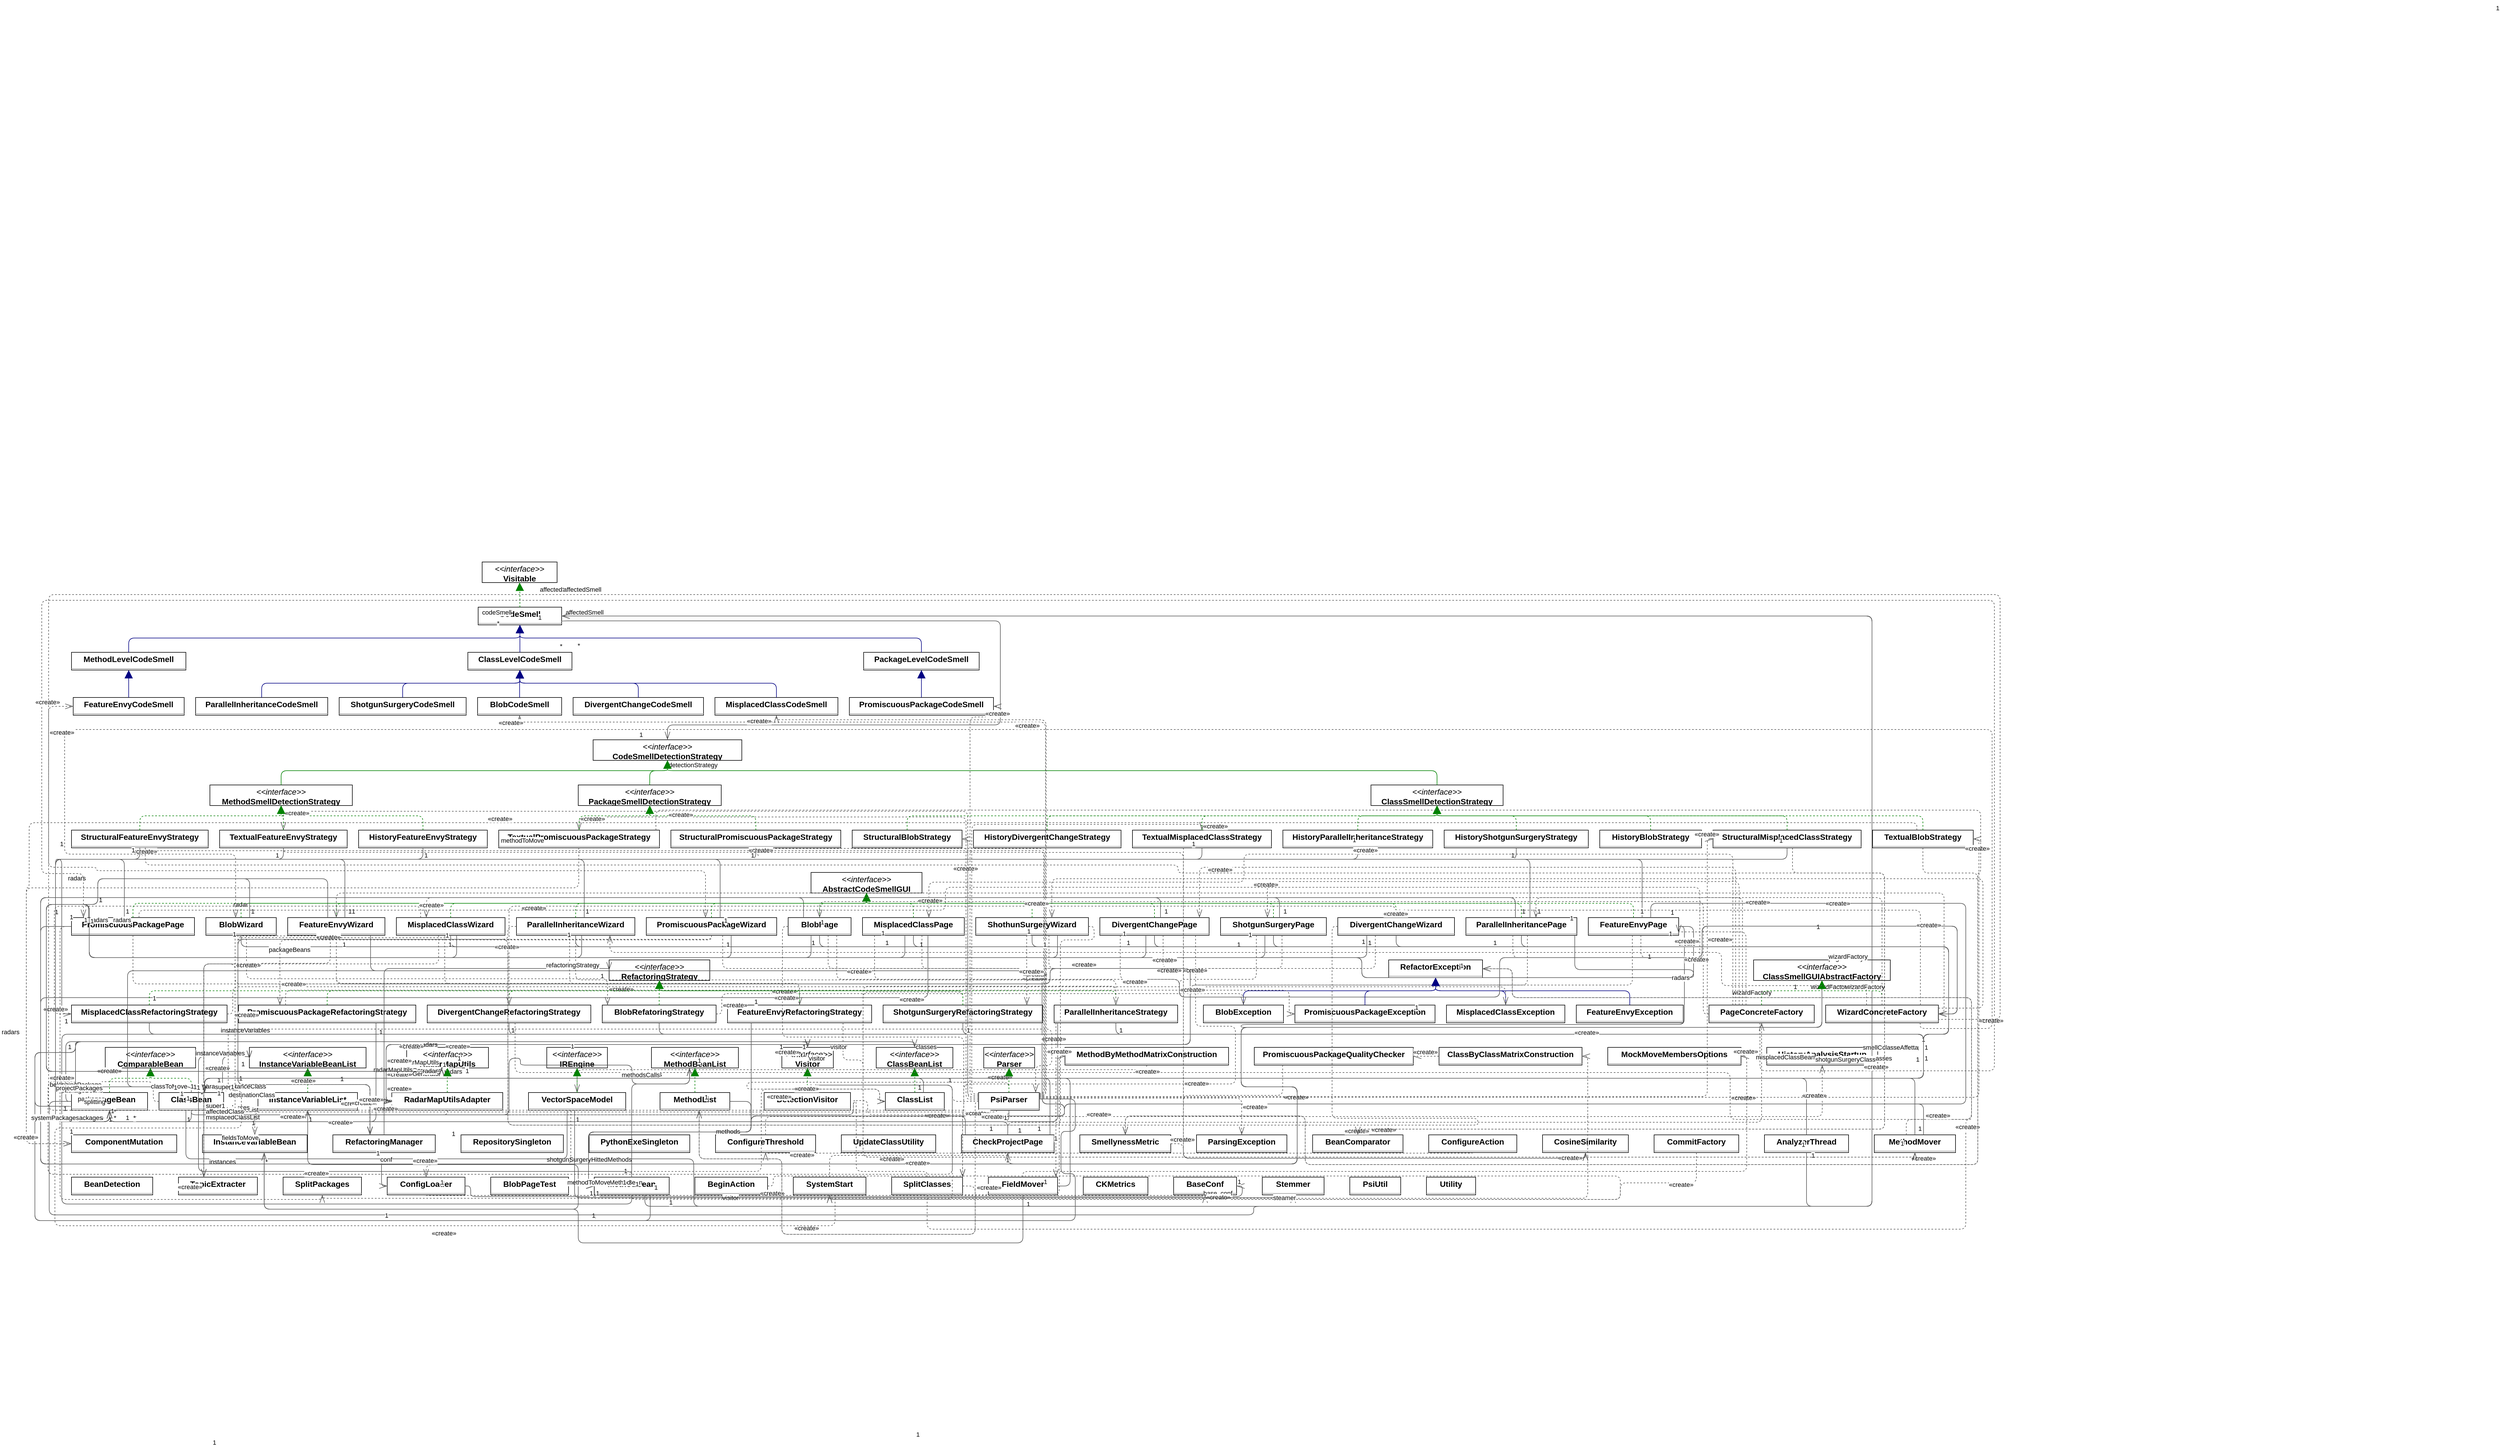 <mxGraphModel dx="0" dy="0" grid="1" gridSize="10" guides="1" tooltips="1" connect="1" arrows="1" fold="1" page="0" pageScale="1" background="none" math="0" shadow="0">
  <root>
    <mxCell id="0" />
    <mxCell id="1" parent="0" />
    <mxCell id="node62" parent="1" vertex="1" value="&lt;p style=&quot;margin:0px;margin-top:4px;text-align:center;&quot;&gt;&lt;i&gt;&amp;lt;&amp;lt;interface&amp;gt;&amp;gt;&lt;/i&gt;&lt;br/&gt;&lt;b&gt;AbstractCodeSmellGUI&lt;/b&gt;&lt;/p&gt;&lt;hr size=&quot;1&quot;/&gt;" style="verticalAlign=top;align=left;overflow=fill;fontSize=14;fontFamily=Helvetica;html=1;rounded=0;shadow=0;comic=0;labelBackgroundColor=none;strokeWidth=1;">
      <mxGeometry x="1138" y="528" width="194" height="36" as="geometry" />
    </mxCell>
    <mxCell id="node85" parent="1" vertex="1" value="&lt;p style=&quot;margin:0px;margin-top:4px;text-align:center;&quot;&gt;&lt;b&gt;AnalyzerThread&lt;/b&gt;&lt;/p&gt;&lt;hr size=&quot;1&quot;/&gt;" style="verticalAlign=top;align=left;overflow=fill;fontSize=14;fontFamily=Helvetica;html=1;rounded=0;shadow=0;comic=0;labelBackgroundColor=none;strokeWidth=1;">
      <mxGeometry x="2805" y="987" width="147" height="31" as="geometry" />
    </mxCell>
    <mxCell id="node57" parent="1" vertex="1" value="&lt;p style=&quot;margin:0px;margin-top:4px;text-align:center;&quot;&gt;&lt;b&gt;BaseConf&lt;/b&gt;&lt;/p&gt;&lt;hr size=&quot;1&quot;/&gt;" style="verticalAlign=top;align=left;overflow=fill;fontSize=14;fontFamily=Helvetica;html=1;rounded=0;shadow=0;comic=0;labelBackgroundColor=none;strokeWidth=1;">
      <mxGeometry x="1772" y="1061" width="110" height="31" as="geometry" />
    </mxCell>
    <mxCell id="node96" parent="1" vertex="1" value="&lt;p style=&quot;margin:0px;margin-top:4px;text-align:center;&quot;&gt;&lt;b&gt;BeanComparator&lt;/b&gt;&lt;/p&gt;&lt;hr size=&quot;1&quot;/&gt;" style="verticalAlign=top;align=left;overflow=fill;fontSize=14;fontFamily=Helvetica;html=1;rounded=0;shadow=0;comic=0;labelBackgroundColor=none;strokeWidth=1;">
      <mxGeometry x="2015" y="987" width="158" height="31" as="geometry" />
    </mxCell>
    <mxCell id="node37" parent="1" vertex="1" value="&lt;p style=&quot;margin:0px;margin-top:4px;text-align:center;&quot;&gt;&lt;b&gt;BeanDetection&lt;/b&gt;&lt;/p&gt;&lt;hr size=&quot;1&quot;/&gt;" style="verticalAlign=top;align=left;overflow=fill;fontSize=14;fontFamily=Helvetica;html=1;rounded=0;shadow=0;comic=0;labelBackgroundColor=none;strokeWidth=1;">
      <mxGeometry x="-155" y="1061" width="142" height="31" as="geometry" />
    </mxCell>
    <mxCell id="node56" parent="1" vertex="1" value="&lt;p style=&quot;margin:0px;margin-top:4px;text-align:center;&quot;&gt;&lt;b&gt;BeginAction&lt;/b&gt;&lt;/p&gt;&lt;hr size=&quot;1&quot;/&gt;" style="verticalAlign=top;align=left;overflow=fill;fontSize=14;fontFamily=Helvetica;html=1;rounded=0;shadow=0;comic=0;labelBackgroundColor=none;strokeWidth=1;">
      <mxGeometry x="935" y="1061" width="127" height="31" as="geometry" />
    </mxCell>
    <mxCell id="node11" parent="1" vertex="1" value="&lt;p style=&quot;margin:0px;margin-top:4px;text-align:center;&quot;&gt;&lt;b&gt;BlobCodeSmell&lt;/b&gt;&lt;/p&gt;&lt;hr size=&quot;1&quot;/&gt;" style="verticalAlign=top;align=left;overflow=fill;fontSize=14;fontFamily=Helvetica;html=1;rounded=0;shadow=0;comic=0;labelBackgroundColor=none;strokeWidth=1;">
      <mxGeometry x="555" y="222" width="147" height="31" as="geometry" />
    </mxCell>
    <mxCell id="node106" parent="1" vertex="1" value="&lt;p style=&quot;margin:0px;margin-top:4px;text-align:center;&quot;&gt;&lt;b&gt;BlobException&lt;/b&gt;&lt;/p&gt;&lt;hr size=&quot;1&quot;/&gt;" style="verticalAlign=top;align=left;overflow=fill;fontSize=14;fontFamily=Helvetica;html=1;rounded=0;shadow=0;comic=0;labelBackgroundColor=none;strokeWidth=1;">
      <mxGeometry x="1824" y="760" width="140" height="31" as="geometry" />
    </mxCell>
    <mxCell id="node72" parent="1" vertex="1" value="&lt;p style=&quot;margin:0px;margin-top:4px;text-align:center;&quot;&gt;&lt;b&gt;BlobPage&lt;/b&gt;&lt;/p&gt;&lt;hr size=&quot;1&quot;/&gt;" style="verticalAlign=top;align=left;overflow=fill;fontSize=14;fontFamily=Helvetica;html=1;rounded=0;shadow=0;comic=0;labelBackgroundColor=none;strokeWidth=1;">
      <mxGeometry x="1098" y="607" width="110" height="31" as="geometry" />
    </mxCell>
    <mxCell id="node50" parent="1" vertex="1" value="&lt;p style=&quot;margin:0px;margin-top:4px;text-align:center;&quot;&gt;&lt;b&gt;BlobPageTest&lt;/b&gt;&lt;/p&gt;&lt;hr size=&quot;1&quot;/&gt;" style="verticalAlign=top;align=left;overflow=fill;fontSize=14;fontFamily=Helvetica;html=1;rounded=0;shadow=0;comic=0;labelBackgroundColor=none;strokeWidth=1;">
      <mxGeometry x="578" y="1061" width="136" height="31" as="geometry" />
    </mxCell>
    <mxCell id="node64" parent="1" vertex="1" value="&lt;p style=&quot;margin:0px;margin-top:4px;text-align:center;&quot;&gt;&lt;b&gt;BlobRefatoringStrategy&lt;/b&gt;&lt;/p&gt;&lt;hr size=&quot;1&quot;/&gt;" style="verticalAlign=top;align=left;overflow=fill;fontSize=14;fontFamily=Helvetica;html=1;rounded=0;shadow=0;comic=0;labelBackgroundColor=none;strokeWidth=1;">
      <mxGeometry x="773" y="760" width="199" height="31" as="geometry" />
    </mxCell>
    <mxCell id="node43" parent="1" vertex="1" value="&lt;p style=&quot;margin:0px;margin-top:4px;text-align:center;&quot;&gt;&lt;b&gt;BlobWizard&lt;/b&gt;&lt;/p&gt;&lt;hr size=&quot;1&quot;/&gt;" style="verticalAlign=top;align=left;overflow=fill;fontSize=14;fontFamily=Helvetica;html=1;rounded=0;shadow=0;comic=0;labelBackgroundColor=none;strokeWidth=1;">
      <mxGeometry x="80" y="607" width="123" height="31" as="geometry" />
    </mxCell>
    <mxCell id="node14" parent="1" vertex="1" value="&lt;p style=&quot;margin:0px;margin-top:4px;text-align:center;&quot;&gt;&lt;b&gt;CKMetrics&lt;/b&gt;&lt;/p&gt;&lt;hr size=&quot;1&quot;/&gt;" style="verticalAlign=top;align=left;overflow=fill;fontSize=14;fontFamily=Helvetica;html=1;rounded=0;shadow=0;comic=0;labelBackgroundColor=none;strokeWidth=1;">
      <mxGeometry x="1614" y="1061" width="113" height="31" as="geometry" />
    </mxCell>
    <mxCell id="node6" parent="1" vertex="1" value="&lt;p style=&quot;margin:0px;margin-top:4px;text-align:center;&quot;&gt;&lt;b&gt;CheckProjectPage&lt;/b&gt;&lt;/p&gt;&lt;hr size=&quot;1&quot;/&gt;" style="verticalAlign=top;align=left;overflow=fill;fontSize=14;fontFamily=Helvetica;html=1;rounded=0;shadow=0;comic=0;labelBackgroundColor=none;strokeWidth=1;">
      <mxGeometry x="1401" y="987" width="162" height="31" as="geometry" />
    </mxCell>
    <mxCell id="node12" parent="1" vertex="1" value="&lt;p style=&quot;margin:0px;margin-top:4px;text-align:center;&quot;&gt;&lt;b&gt;ClassBean&lt;/b&gt;&lt;/p&gt;&lt;hr size=&quot;1&quot;/&gt;" style="verticalAlign=top;align=left;overflow=fill;fontSize=14;fontFamily=Helvetica;html=1;rounded=0;shadow=0;comic=0;labelBackgroundColor=none;strokeWidth=1;">
      <mxGeometry x="-2" y="913" width="113" height="31" as="geometry" />
    </mxCell>
    <mxCell id="node52" parent="1" vertex="1" value="&lt;p style=&quot;margin:0px;margin-top:4px;text-align:center;&quot;&gt;&lt;i&gt;&amp;lt;&amp;lt;interface&amp;gt;&amp;gt;&lt;/i&gt;&lt;br/&gt;&lt;b&gt;ClassBeanList&lt;/b&gt;&lt;/p&gt;&lt;hr size=&quot;1&quot;/&gt;" style="verticalAlign=top;align=left;overflow=fill;fontSize=14;fontFamily=Helvetica;html=1;rounded=0;shadow=0;comic=0;labelBackgroundColor=none;strokeWidth=1;">
      <mxGeometry x="1252" y="834" width="134" height="36" as="geometry" />
    </mxCell>
    <mxCell id="node66" parent="1" vertex="1" value="&lt;p style=&quot;margin:0px;margin-top:4px;text-align:center;&quot;&gt;&lt;b&gt;ClassByClassMatrixConstruction&lt;/b&gt;&lt;/p&gt;&lt;hr size=&quot;1&quot;/&gt;" style="verticalAlign=top;align=left;overflow=fill;fontSize=14;fontFamily=Helvetica;html=1;rounded=0;shadow=0;comic=0;labelBackgroundColor=none;strokeWidth=1;">
      <mxGeometry x="2236" y="834" width="250" height="31" as="geometry" />
    </mxCell>
    <mxCell id="node68" parent="1" vertex="1" value="&lt;p style=&quot;margin:0px;margin-top:4px;text-align:center;&quot;&gt;&lt;b&gt;ClassLevelCodeSmell&lt;/b&gt;&lt;/p&gt;&lt;hr size=&quot;1&quot;/&gt;" style="verticalAlign=top;align=left;overflow=fill;fontSize=14;fontFamily=Helvetica;html=1;rounded=0;shadow=0;comic=0;labelBackgroundColor=none;strokeWidth=1;">
      <mxGeometry x="538" y="143" width="182" height="31" as="geometry" />
    </mxCell>
    <mxCell id="node109" parent="1" vertex="1" value="&lt;p style=&quot;margin:0px;margin-top:4px;text-align:center;&quot;&gt;&lt;b&gt;ClassList&lt;/b&gt;&lt;/p&gt;&lt;hr size=&quot;1&quot;/&gt;" style="verticalAlign=top;align=left;overflow=fill;fontSize=14;fontFamily=Helvetica;html=1;rounded=0;shadow=0;comic=0;labelBackgroundColor=none;strokeWidth=1;">
      <mxGeometry x="1268" y="913" width="103" height="31" as="geometry" />
    </mxCell>
    <mxCell id="node47" parent="1" vertex="1" value="&lt;p style=&quot;margin:0px;margin-top:4px;text-align:center;&quot;&gt;&lt;i&gt;&amp;lt;&amp;lt;interface&amp;gt;&amp;gt;&lt;/i&gt;&lt;br/&gt;&lt;b&gt;ClassSmellDetectionStrategy&lt;/b&gt;&lt;/p&gt;&lt;hr size=&quot;1&quot;/&gt;" style="verticalAlign=top;align=left;overflow=fill;fontSize=14;fontFamily=Helvetica;html=1;rounded=0;shadow=0;comic=0;labelBackgroundColor=none;strokeWidth=1;">
      <mxGeometry x="2117" y="375" width="231" height="36" as="geometry" />
    </mxCell>
    <mxCell id="node53" parent="1" vertex="1" value="&lt;p style=&quot;margin:0px;margin-top:4px;text-align:center;&quot;&gt;&lt;i&gt;&amp;lt;&amp;lt;interface&amp;gt;&amp;gt;&lt;/i&gt;&lt;br/&gt;&lt;b&gt;ClassSmellGUIAbstractFactory&lt;/b&gt;&lt;/p&gt;&lt;hr size=&quot;1&quot;/&gt;" style="verticalAlign=top;align=left;overflow=fill;fontSize=14;fontFamily=Helvetica;html=1;rounded=0;shadow=0;comic=0;labelBackgroundColor=none;strokeWidth=1;">
      <mxGeometry x="2786" y="681" width="239" height="36" as="geometry" />
    </mxCell>
    <mxCell id="node16" parent="1" vertex="1" value="&lt;p style=&quot;margin:0px;margin-top:4px;text-align:center;&quot;&gt;&lt;b&gt;CodeSmell&lt;T&gt;&lt;/b&gt;&lt;/p&gt;&lt;hr size=&quot;1&quot;/&gt;" style="verticalAlign=top;align=left;overflow=fill;fontSize=14;fontFamily=Helvetica;html=1;rounded=0;shadow=0;comic=0;labelBackgroundColor=none;strokeWidth=1;">
      <mxGeometry x="556" y="64" width="146" height="31" as="geometry" />
    </mxCell>
    <mxCell id="node38" parent="1" vertex="1" value="&lt;p style=&quot;margin:0px;margin-top:4px;text-align:center;&quot;&gt;&lt;i&gt;&amp;lt;&amp;lt;interface&amp;gt;&amp;gt;&lt;/i&gt;&lt;br/&gt;&lt;b&gt;CodeSmellDetectionStrategy&lt;T&gt;&lt;/b&gt;&lt;/p&gt;&lt;hr size=&quot;1&quot;/&gt;" style="verticalAlign=top;align=left;overflow=fill;fontSize=14;fontFamily=Helvetica;html=1;rounded=0;shadow=0;comic=0;labelBackgroundColor=none;strokeWidth=1;">
      <mxGeometry x="757" y="296" width="260" height="36" as="geometry" />
    </mxCell>
    <mxCell id="node93" parent="1" vertex="1" value="&lt;p style=&quot;margin:0px;margin-top:4px;text-align:center;&quot;&gt;&lt;b&gt;CommitFactory&lt;/b&gt;&lt;/p&gt;&lt;hr size=&quot;1&quot;/&gt;" style="verticalAlign=top;align=left;overflow=fill;fontSize=14;fontFamily=Helvetica;html=1;rounded=0;shadow=0;comic=0;labelBackgroundColor=none;strokeWidth=1;">
      <mxGeometry x="2612" y="987" width="148" height="31" as="geometry" />
    </mxCell>
    <mxCell id="node101" parent="1" vertex="1" value="&lt;p style=&quot;margin:0px;margin-top:4px;text-align:center;&quot;&gt;&lt;i&gt;&amp;lt;&amp;lt;interface&amp;gt;&amp;gt;&lt;/i&gt;&lt;br/&gt;&lt;b&gt;ComparableBean&lt;/b&gt;&lt;/p&gt;&lt;hr size=&quot;1&quot;/&gt;" style="verticalAlign=top;align=left;overflow=fill;fontSize=14;fontFamily=Helvetica;html=1;rounded=0;shadow=0;comic=0;labelBackgroundColor=none;strokeWidth=1;">
      <mxGeometry x="-96" y="834" width="158" height="36" as="geometry" />
    </mxCell>
    <mxCell id="node34" parent="1" vertex="1" value="&lt;p style=&quot;margin:0px;margin-top:4px;text-align:center;&quot;&gt;&lt;b&gt;ComponentMutation&lt;/b&gt;&lt;/p&gt;&lt;hr size=&quot;1&quot;/&gt;" style="verticalAlign=top;align=left;overflow=fill;fontSize=14;fontFamily=Helvetica;html=1;rounded=0;shadow=0;comic=0;labelBackgroundColor=none;strokeWidth=1;">
      <mxGeometry x="-155" y="987" width="184" height="31" as="geometry" />
    </mxCell>
    <mxCell id="node26" parent="1" vertex="1" value="&lt;p style=&quot;margin:0px;margin-top:4px;text-align:center;&quot;&gt;&lt;b&gt;ConfigLoader&lt;/b&gt;&lt;/p&gt;&lt;hr size=&quot;1&quot;/&gt;" style="verticalAlign=top;align=left;overflow=fill;fontSize=14;fontFamily=Helvetica;html=1;rounded=0;shadow=0;comic=0;labelBackgroundColor=none;strokeWidth=1;">
      <mxGeometry x="397" y="1061" width="136" height="31" as="geometry" />
    </mxCell>
    <mxCell id="node55" parent="1" vertex="1" value="&lt;p style=&quot;margin:0px;margin-top:4px;text-align:center;&quot;&gt;&lt;b&gt;ConfigureAction&lt;/b&gt;&lt;/p&gt;&lt;hr size=&quot;1&quot;/&gt;" style="verticalAlign=top;align=left;overflow=fill;fontSize=14;fontFamily=Helvetica;html=1;rounded=0;shadow=0;comic=0;labelBackgroundColor=none;strokeWidth=1;">
      <mxGeometry x="2218" y="987" width="154" height="31" as="geometry" />
    </mxCell>
    <mxCell id="node84" parent="1" vertex="1" value="&lt;p style=&quot;margin:0px;margin-top:4px;text-align:center;&quot;&gt;&lt;b&gt;ConfigureThreshold&lt;/b&gt;&lt;/p&gt;&lt;hr size=&quot;1&quot;/&gt;" style="verticalAlign=top;align=left;overflow=fill;fontSize=14;fontFamily=Helvetica;html=1;rounded=0;shadow=0;comic=0;labelBackgroundColor=none;strokeWidth=1;">
      <mxGeometry x="971" y="987" width="175" height="31" as="geometry" />
    </mxCell>
    <mxCell id="node58" parent="1" vertex="1" value="&lt;p style=&quot;margin:0px;margin-top:4px;text-align:center;&quot;&gt;&lt;b&gt;CosineSimilarity&lt;/b&gt;&lt;/p&gt;&lt;hr size=&quot;1&quot;/&gt;" style="verticalAlign=top;align=left;overflow=fill;fontSize=14;fontFamily=Helvetica;html=1;rounded=0;shadow=0;comic=0;labelBackgroundColor=none;strokeWidth=1;">
      <mxGeometry x="2417" y="987" width="150" height="31" as="geometry" />
    </mxCell>
    <mxCell id="node76" parent="1" vertex="1" value="&lt;p style=&quot;margin:0px;margin-top:4px;text-align:center;&quot;&gt;&lt;b&gt;DetectionVisitor&lt;/b&gt;&lt;/p&gt;&lt;hr size=&quot;1&quot;/&gt;" style="verticalAlign=top;align=left;overflow=fill;fontSize=14;fontFamily=Helvetica;html=1;rounded=0;shadow=0;comic=0;labelBackgroundColor=none;strokeWidth=1;">
      <mxGeometry x="1056" y="913" width="151" height="31" as="geometry" />
    </mxCell>
    <mxCell id="node46" parent="1" vertex="1" value="&lt;p style=&quot;margin:0px;margin-top:4px;text-align:center;&quot;&gt;&lt;b&gt;DivergentChangeCodeSmell&lt;/b&gt;&lt;/p&gt;&lt;hr size=&quot;1&quot;/&gt;" style="verticalAlign=top;align=left;overflow=fill;fontSize=14;fontFamily=Helvetica;html=1;rounded=0;shadow=0;comic=0;labelBackgroundColor=none;strokeWidth=1;">
      <mxGeometry x="722" y="222" width="228" height="31" as="geometry" />
    </mxCell>
    <mxCell id="node44" parent="1" vertex="1" value="&lt;p style=&quot;margin:0px;margin-top:4px;text-align:center;&quot;&gt;&lt;b&gt;DivergentChangePage&lt;/b&gt;&lt;/p&gt;&lt;hr size=&quot;1&quot;/&gt;" style="verticalAlign=top;align=left;overflow=fill;fontSize=14;fontFamily=Helvetica;html=1;rounded=0;shadow=0;comic=0;labelBackgroundColor=none;strokeWidth=1;">
      <mxGeometry x="1643" y="607" width="191" height="31" as="geometry" />
    </mxCell>
    <mxCell id="node29" parent="1" vertex="1" value="&lt;p style=&quot;margin:0px;margin-top:4px;text-align:center;&quot;&gt;&lt;b&gt;DivergentChangeRefactoringStrategy&lt;/b&gt;&lt;/p&gt;&lt;hr size=&quot;1&quot;/&gt;" style="verticalAlign=top;align=left;overflow=fill;fontSize=14;fontFamily=Helvetica;html=1;rounded=0;shadow=0;comic=0;labelBackgroundColor=none;strokeWidth=1;">
      <mxGeometry x="467" y="760" width="286" height="31" as="geometry" />
    </mxCell>
    <mxCell id="node65" parent="1" vertex="1" value="&lt;p style=&quot;margin:0px;margin-top:4px;text-align:center;&quot;&gt;&lt;b&gt;DivergentChangeWizard&lt;/b&gt;&lt;/p&gt;&lt;hr size=&quot;1&quot;/&gt;" style="verticalAlign=top;align=left;overflow=fill;fontSize=14;fontFamily=Helvetica;html=1;rounded=0;shadow=0;comic=0;labelBackgroundColor=none;strokeWidth=1;">
      <mxGeometry x="2059" y="607" width="204" height="31" as="geometry" />
    </mxCell>
    <mxCell id="node102" parent="1" vertex="1" value="&lt;p style=&quot;margin:0px;margin-top:4px;text-align:center;&quot;&gt;&lt;b&gt;FeatureEnvyCodeSmell&lt;/b&gt;&lt;/p&gt;&lt;hr size=&quot;1&quot;/&gt;" style="verticalAlign=top;align=left;overflow=fill;fontSize=14;fontFamily=Helvetica;html=1;rounded=0;shadow=0;comic=0;labelBackgroundColor=none;strokeWidth=1;">
      <mxGeometry x="-152" y="222" width="194" height="31" as="geometry" />
    </mxCell>
    <mxCell id="node35" parent="1" vertex="1" value="&lt;p style=&quot;margin:0px;margin-top:4px;text-align:center;&quot;&gt;&lt;b&gt;FeatureEnvyException&lt;/b&gt;&lt;/p&gt;&lt;hr size=&quot;1&quot;/&gt;" style="verticalAlign=top;align=left;overflow=fill;fontSize=14;fontFamily=Helvetica;html=1;rounded=0;shadow=0;comic=0;labelBackgroundColor=none;strokeWidth=1;">
      <mxGeometry x="2476" y="760" width="187" height="31" as="geometry" />
    </mxCell>
    <mxCell id="node30" parent="1" vertex="1" value="&lt;p style=&quot;margin:0px;margin-top:4px;text-align:center;&quot;&gt;&lt;b&gt;FeatureEnvyPage&lt;/b&gt;&lt;/p&gt;&lt;hr size=&quot;1&quot;/&gt;" style="verticalAlign=top;align=left;overflow=fill;fontSize=14;fontFamily=Helvetica;html=1;rounded=0;shadow=0;comic=0;labelBackgroundColor=none;strokeWidth=1;">
      <mxGeometry x="2497" y="607" width="158" height="31" as="geometry" />
    </mxCell>
    <mxCell id="node80" parent="1" vertex="1" value="&lt;p style=&quot;margin:0px;margin-top:4px;text-align:center;&quot;&gt;&lt;b&gt;FeatureEnvyRefactoringStrategy&lt;/b&gt;&lt;/p&gt;&lt;hr size=&quot;1&quot;/&gt;" style="verticalAlign=top;align=left;overflow=fill;fontSize=14;fontFamily=Helvetica;html=1;rounded=0;shadow=0;comic=0;labelBackgroundColor=none;strokeWidth=1;">
      <mxGeometry x="992" y="760" width="252" height="31" as="geometry" />
    </mxCell>
    <mxCell id="node21" parent="1" vertex="1" value="&lt;p style=&quot;margin:0px;margin-top:4px;text-align:center;&quot;&gt;&lt;b&gt;FeatureEnvyWizard&lt;/b&gt;&lt;/p&gt;&lt;hr size=&quot;1&quot;/&gt;" style="verticalAlign=top;align=left;overflow=fill;fontSize=14;fontFamily=Helvetica;html=1;rounded=0;shadow=0;comic=0;labelBackgroundColor=none;strokeWidth=1;">
      <mxGeometry x="223" y="607" width="170" height="31" as="geometry" />
    </mxCell>
    <mxCell id="node108" parent="1" vertex="1" value="&lt;p style=&quot;margin:0px;margin-top:4px;text-align:center;&quot;&gt;&lt;b&gt;FieldMover&lt;/b&gt;&lt;/p&gt;&lt;hr size=&quot;1&quot;/&gt;" style="verticalAlign=top;align=left;overflow=fill;fontSize=14;fontFamily=Helvetica;html=1;rounded=0;shadow=0;comic=0;labelBackgroundColor=none;strokeWidth=1;">
      <mxGeometry x="1448" y="1061" width="121" height="31" as="geometry" />
    </mxCell>
    <mxCell id="node25" parent="1" vertex="1" value="&lt;p style=&quot;margin:0px;margin-top:4px;text-align:center;&quot;&gt;&lt;b&gt;HistoryAnalysisStartup&lt;/b&gt;&lt;/p&gt;&lt;hr size=&quot;1&quot;/&gt;" style="verticalAlign=top;align=left;overflow=fill;fontSize=14;fontFamily=Helvetica;html=1;rounded=0;shadow=0;comic=0;labelBackgroundColor=none;strokeWidth=1;">
      <mxGeometry x="2809" y="834" width="194" height="31" as="geometry" />
    </mxCell>
    <mxCell id="node75" parent="1" vertex="1" value="&lt;p style=&quot;margin:0px;margin-top:4px;text-align:center;&quot;&gt;&lt;b&gt;HistoryBlobStrategy&lt;/b&gt;&lt;/p&gt;&lt;hr size=&quot;1&quot;/&gt;" style="verticalAlign=top;align=left;overflow=fill;fontSize=14;fontFamily=Helvetica;html=1;rounded=0;shadow=0;comic=0;labelBackgroundColor=none;strokeWidth=1;">
      <mxGeometry x="2517" y="454" width="178" height="31" as="geometry" />
    </mxCell>
    <mxCell id="node0" parent="1" vertex="1" value="&lt;p style=&quot;margin:0px;margin-top:4px;text-align:center;&quot;&gt;&lt;b&gt;HistoryDivergentChangeStrategy&lt;/b&gt;&lt;/p&gt;&lt;hr size=&quot;1&quot;/&gt;" style="verticalAlign=top;align=left;overflow=fill;fontSize=14;fontFamily=Helvetica;html=1;rounded=0;shadow=0;comic=0;labelBackgroundColor=none;strokeWidth=1;">
      <mxGeometry x="1422" y="454" width="258" height="31" as="geometry" />
    </mxCell>
    <mxCell id="node74" parent="1" vertex="1" value="&lt;p style=&quot;margin:0px;margin-top:4px;text-align:center;&quot;&gt;&lt;b&gt;HistoryFeatureEnvyStrategy&lt;/b&gt;&lt;/p&gt;&lt;hr size=&quot;1&quot;/&gt;" style="verticalAlign=top;align=left;overflow=fill;fontSize=14;fontFamily=Helvetica;html=1;rounded=0;shadow=0;comic=0;labelBackgroundColor=none;strokeWidth=1;">
      <mxGeometry x="347" y="454" width="225" height="31" as="geometry" />
    </mxCell>
    <mxCell id="node19" parent="1" vertex="1" value="&lt;p style=&quot;margin:0px;margin-top:4px;text-align:center;&quot;&gt;&lt;b&gt;HistoryParallelInheritanceStrategy&lt;/b&gt;&lt;/p&gt;&lt;hr size=&quot;1&quot;/&gt;" style="verticalAlign=top;align=left;overflow=fill;fontSize=14;fontFamily=Helvetica;html=1;rounded=0;shadow=0;comic=0;labelBackgroundColor=none;strokeWidth=1;">
      <mxGeometry x="1963" y="454" width="262" height="31" as="geometry" />
    </mxCell>
    <mxCell id="node67" parent="1" vertex="1" value="&lt;p style=&quot;margin:0px;margin-top:4px;text-align:center;&quot;&gt;&lt;b&gt;HistoryShotgunSurgeryStrategy&lt;/b&gt;&lt;/p&gt;&lt;hr size=&quot;1&quot;/&gt;" style="verticalAlign=top;align=left;overflow=fill;fontSize=14;fontFamily=Helvetica;html=1;rounded=0;shadow=0;comic=0;labelBackgroundColor=none;strokeWidth=1;">
      <mxGeometry x="2245" y="454" width="252" height="31" as="geometry" />
    </mxCell>
    <mxCell id="node110" parent="1" vertex="1" value="&lt;p style=&quot;margin:0px;margin-top:4px;text-align:center;&quot;&gt;&lt;i&gt;&amp;lt;&amp;lt;interface&amp;gt;&amp;gt;&lt;/i&gt;&lt;br/&gt;&lt;b&gt;IREngine&lt;/b&gt;&lt;/p&gt;&lt;hr size=&quot;1&quot;/&gt;" style="verticalAlign=top;align=left;overflow=fill;fontSize=14;fontFamily=Helvetica;html=1;rounded=0;shadow=0;comic=0;labelBackgroundColor=none;strokeWidth=1;">
      <mxGeometry x="676" y="834" width="106" height="36" as="geometry" />
    </mxCell>
    <mxCell id="node105" parent="1" vertex="1" value="&lt;p style=&quot;margin:0px;margin-top:4px;text-align:center;&quot;&gt;&lt;b&gt;InstanceVariableBean&lt;/b&gt;&lt;/p&gt;&lt;hr size=&quot;1&quot;/&gt;" style="verticalAlign=top;align=left;overflow=fill;fontSize=14;fontFamily=Helvetica;html=1;rounded=0;shadow=0;comic=0;labelBackgroundColor=none;strokeWidth=1;">
      <mxGeometry x="74" y="987" width="183" height="31" as="geometry" />
    </mxCell>
    <mxCell id="node107" parent="1" vertex="1" value="&lt;p style=&quot;margin:0px;margin-top:4px;text-align:center;&quot;&gt;&lt;i&gt;&amp;lt;&amp;lt;interface&amp;gt;&amp;gt;&lt;/i&gt;&lt;br/&gt;&lt;b&gt;InstanceVariableBeanList&lt;/b&gt;&lt;/p&gt;&lt;hr size=&quot;1&quot;/&gt;" style="verticalAlign=top;align=left;overflow=fill;fontSize=14;fontFamily=Helvetica;html=1;rounded=0;shadow=0;comic=0;labelBackgroundColor=none;strokeWidth=1;">
      <mxGeometry x="156" y="834" width="204" height="36" as="geometry" />
    </mxCell>
    <mxCell id="node89" parent="1" vertex="1" value="&lt;p style=&quot;margin:0px;margin-top:4px;text-align:center;&quot;&gt;&lt;b&gt;InstanceVariableList&lt;/b&gt;&lt;/p&gt;&lt;hr size=&quot;1&quot;/&gt;" style="verticalAlign=top;align=left;overflow=fill;fontSize=14;fontFamily=Helvetica;html=1;rounded=0;shadow=0;comic=0;labelBackgroundColor=none;strokeWidth=1;">
      <mxGeometry x="171" y="913" width="174" height="31" as="geometry" />
    </mxCell>
    <mxCell id="node4" parent="1" vertex="1" value="&lt;p style=&quot;margin:0px;margin-top:4px;text-align:center;&quot;&gt;&lt;b&gt;MethodBean&lt;/b&gt;&lt;/p&gt;&lt;hr size=&quot;1&quot;/&gt;" style="verticalAlign=top;align=left;overflow=fill;fontSize=14;fontFamily=Helvetica;html=1;rounded=0;shadow=0;comic=0;labelBackgroundColor=none;strokeWidth=1;">
      <mxGeometry x="759" y="1061" width="131" height="31" as="geometry" />
    </mxCell>
    <mxCell id="node82" parent="1" vertex="1" value="&lt;p style=&quot;margin:0px;margin-top:4px;text-align:center;&quot;&gt;&lt;i&gt;&amp;lt;&amp;lt;interface&amp;gt;&amp;gt;&lt;/i&gt;&lt;br/&gt;&lt;b&gt;MethodBeanList&lt;/b&gt;&lt;/p&gt;&lt;hr size=&quot;1&quot;/&gt;" style="verticalAlign=top;align=left;overflow=fill;fontSize=14;fontFamily=Helvetica;html=1;rounded=0;shadow=0;comic=0;labelBackgroundColor=none;strokeWidth=1;">
      <mxGeometry x="859" y="834" width="152" height="36" as="geometry" />
    </mxCell>
    <mxCell id="node92" parent="1" vertex="1" value="&lt;p style=&quot;margin:0px;margin-top:4px;text-align:center;&quot;&gt;&lt;b&gt;MethodByMethodMatrixConstruction&lt;/b&gt;&lt;/p&gt;&lt;hr size=&quot;1&quot;/&gt;" style="verticalAlign=top;align=left;overflow=fill;fontSize=14;fontFamily=Helvetica;html=1;rounded=0;shadow=0;comic=0;labelBackgroundColor=none;strokeWidth=1;">
      <mxGeometry x="1582" y="834" width="286" height="31" as="geometry" />
    </mxCell>
    <mxCell id="node27" parent="1" vertex="1" value="&lt;p style=&quot;margin:0px;margin-top:4px;text-align:center;&quot;&gt;&lt;b&gt;MethodLevelCodeSmell&lt;/b&gt;&lt;/p&gt;&lt;hr size=&quot;1&quot;/&gt;" style="verticalAlign=top;align=left;overflow=fill;fontSize=14;fontFamily=Helvetica;html=1;rounded=0;shadow=0;comic=0;labelBackgroundColor=none;strokeWidth=1;">
      <mxGeometry x="-155" y="143" width="200" height="31" as="geometry" />
    </mxCell>
    <mxCell id="node112" parent="1" vertex="1" value="&lt;p style=&quot;margin:0px;margin-top:4px;text-align:center;&quot;&gt;&lt;b&gt;MethodList&lt;/b&gt;&lt;/p&gt;&lt;hr size=&quot;1&quot;/&gt;" style="verticalAlign=top;align=left;overflow=fill;fontSize=14;fontFamily=Helvetica;html=1;rounded=0;shadow=0;comic=0;labelBackgroundColor=none;strokeWidth=1;">
      <mxGeometry x="874" y="913" width="122" height="31" as="geometry" />
    </mxCell>
    <mxCell id="node97" parent="1" vertex="1" value="&lt;p style=&quot;margin:0px;margin-top:4px;text-align:center;&quot;&gt;&lt;b&gt;MethodMover&lt;/b&gt;&lt;/p&gt;&lt;hr size=&quot;1&quot;/&gt;" style="verticalAlign=top;align=left;overflow=fill;fontSize=14;fontFamily=Helvetica;html=1;rounded=0;shadow=0;comic=0;labelBackgroundColor=none;strokeWidth=1;">
      <mxGeometry x="2997" y="987" width="142" height="31" as="geometry" />
    </mxCell>
    <mxCell id="node24" parent="1" vertex="1" value="&lt;p style=&quot;margin:0px;margin-top:4px;text-align:center;&quot;&gt;&lt;i&gt;&amp;lt;&amp;lt;interface&amp;gt;&amp;gt;&lt;/i&gt;&lt;br/&gt;&lt;b&gt;MethodSmellDetectionStrategy&lt;/b&gt;&lt;/p&gt;&lt;hr size=&quot;1&quot;/&gt;" style="verticalAlign=top;align=left;overflow=fill;fontSize=14;fontFamily=Helvetica;html=1;rounded=0;shadow=0;comic=0;labelBackgroundColor=none;strokeWidth=1;">
      <mxGeometry x="87" y="375" width="249" height="36" as="geometry" />
    </mxCell>
    <mxCell id="node39" parent="1" vertex="1" value="&lt;p style=&quot;margin:0px;margin-top:4px;text-align:center;&quot;&gt;&lt;b&gt;MisplacedClassCodeSmell&lt;/b&gt;&lt;/p&gt;&lt;hr size=&quot;1&quot;/&gt;" style="verticalAlign=top;align=left;overflow=fill;fontSize=14;fontFamily=Helvetica;html=1;rounded=0;shadow=0;comic=0;labelBackgroundColor=none;strokeWidth=1;">
      <mxGeometry x="970" y="222" width="215" height="31" as="geometry" />
    </mxCell>
    <mxCell id="node23" parent="1" vertex="1" value="&lt;p style=&quot;margin:0px;margin-top:4px;text-align:center;&quot;&gt;&lt;b&gt;MisplacedClassException&lt;/b&gt;&lt;/p&gt;&lt;hr size=&quot;1&quot;/&gt;" style="verticalAlign=top;align=left;overflow=fill;fontSize=14;fontFamily=Helvetica;html=1;rounded=0;shadow=0;comic=0;labelBackgroundColor=none;strokeWidth=1;">
      <mxGeometry x="2249" y="760" width="207" height="31" as="geometry" />
    </mxCell>
    <mxCell id="node10" parent="1" vertex="1" value="&lt;p style=&quot;margin:0px;margin-top:4px;text-align:center;&quot;&gt;&lt;b&gt;MisplacedClassPage&lt;/b&gt;&lt;/p&gt;&lt;hr size=&quot;1&quot;/&gt;" style="verticalAlign=top;align=left;overflow=fill;fontSize=14;fontFamily=Helvetica;html=1;rounded=0;shadow=0;comic=0;labelBackgroundColor=none;strokeWidth=1;">
      <mxGeometry x="1228" y="607" width="178" height="31" as="geometry" />
    </mxCell>
    <mxCell id="node100" parent="1" vertex="1" value="&lt;p style=&quot;margin:0px;margin-top:4px;text-align:center;&quot;&gt;&lt;b&gt;MisplacedClassRefactoringStrategy&lt;/b&gt;&lt;/p&gt;&lt;hr size=&quot;1&quot;/&gt;" style="verticalAlign=top;align=left;overflow=fill;fontSize=14;fontFamily=Helvetica;html=1;rounded=0;shadow=0;comic=0;labelBackgroundColor=none;strokeWidth=1;">
      <mxGeometry x="-155" y="760" width="272" height="31" as="geometry" />
    </mxCell>
    <mxCell id="node49" parent="1" vertex="1" value="&lt;p style=&quot;margin:0px;margin-top:4px;text-align:center;&quot;&gt;&lt;b&gt;MisplacedClassWizard&lt;/b&gt;&lt;/p&gt;&lt;hr size=&quot;1&quot;/&gt;" style="verticalAlign=top;align=left;overflow=fill;fontSize=14;fontFamily=Helvetica;html=1;rounded=0;shadow=0;comic=0;labelBackgroundColor=none;strokeWidth=1;">
      <mxGeometry x="413" y="607" width="190" height="31" as="geometry" />
    </mxCell>
    <mxCell id="node45" parent="1" vertex="1" value="&lt;p style=&quot;margin:0px;margin-top:4px;text-align:center;&quot;&gt;&lt;b&gt;MockMoveMembersOptions&lt;/b&gt;&lt;/p&gt;&lt;hr size=&quot;1&quot;/&gt;" style="verticalAlign=top;align=left;overflow=fill;fontSize=14;fontFamily=Helvetica;html=1;rounded=0;shadow=0;comic=0;labelBackgroundColor=none;strokeWidth=1;">
      <mxGeometry x="2531" y="834" width="233" height="31" as="geometry" />
    </mxCell>
    <mxCell id="node42" parent="1" vertex="1" value="&lt;p style=&quot;margin:0px;margin-top:4px;text-align:center;&quot;&gt;&lt;b&gt;PackageBean&lt;/b&gt;&lt;/p&gt;&lt;hr size=&quot;1&quot;/&gt;" style="verticalAlign=top;align=left;overflow=fill;fontSize=14;fontFamily=Helvetica;html=1;rounded=0;shadow=0;comic=0;labelBackgroundColor=none;strokeWidth=1;">
      <mxGeometry x="-155" y="913" width="133" height="31" as="geometry" />
    </mxCell>
    <mxCell id="node31" parent="1" vertex="1" value="&lt;p style=&quot;margin:0px;margin-top:4px;text-align:center;&quot;&gt;&lt;b&gt;PackageLevelCodeSmell&lt;/b&gt;&lt;/p&gt;&lt;hr size=&quot;1&quot;/&gt;" style="verticalAlign=top;align=left;overflow=fill;fontSize=14;fontFamily=Helvetica;html=1;rounded=0;shadow=0;comic=0;labelBackgroundColor=none;strokeWidth=1;">
      <mxGeometry x="1230" y="143" width="202" height="31" as="geometry" />
    </mxCell>
    <mxCell id="node61" parent="1" vertex="1" value="&lt;p style=&quot;margin:0px;margin-top:4px;text-align:center;&quot;&gt;&lt;i&gt;&amp;lt;&amp;lt;interface&amp;gt;&amp;gt;&lt;/i&gt;&lt;br/&gt;&lt;b&gt;PackageSmellDetectionStrategy&lt;/b&gt;&lt;/p&gt;&lt;hr size=&quot;1&quot;/&gt;" style="verticalAlign=top;align=left;overflow=fill;fontSize=14;fontFamily=Helvetica;html=1;rounded=0;shadow=0;comic=0;labelBackgroundColor=none;strokeWidth=1;">
      <mxGeometry x="731" y="375" width="250" height="36" as="geometry" />
    </mxCell>
    <mxCell id="node87" parent="1" vertex="1" value="&lt;p style=&quot;margin:0px;margin-top:4px;text-align:center;&quot;&gt;&lt;b&gt;PageConcreteFactory&lt;/b&gt;&lt;/p&gt;&lt;hr size=&quot;1&quot;/&gt;" style="verticalAlign=top;align=left;overflow=fill;fontSize=14;fontFamily=Helvetica;html=1;rounded=0;shadow=0;comic=0;labelBackgroundColor=none;strokeWidth=1;">
      <mxGeometry x="2708" y="760" width="184" height="31" as="geometry" />
    </mxCell>
    <mxCell id="node15" parent="1" vertex="1" value="&lt;p style=&quot;margin:0px;margin-top:4px;text-align:center;&quot;&gt;&lt;b&gt;ParallelInheritanceCodeSmell&lt;/b&gt;&lt;/p&gt;&lt;hr size=&quot;1&quot;/&gt;" style="verticalAlign=top;align=left;overflow=fill;fontSize=14;fontFamily=Helvetica;html=1;rounded=0;shadow=0;comic=0;labelBackgroundColor=none;strokeWidth=1;">
      <mxGeometry x="62" y="222" width="231" height="31" as="geometry" />
    </mxCell>
    <mxCell id="node95" parent="1" vertex="1" value="&lt;p style=&quot;margin:0px;margin-top:4px;text-align:center;&quot;&gt;&lt;b&gt;ParallelInheritancePage&lt;/b&gt;&lt;/p&gt;&lt;hr size=&quot;1&quot;/&gt;" style="verticalAlign=top;align=left;overflow=fill;fontSize=14;fontFamily=Helvetica;html=1;rounded=0;shadow=0;comic=0;labelBackgroundColor=none;strokeWidth=1;">
      <mxGeometry x="2283" y="607" width="194" height="31" as="geometry" />
    </mxCell>
    <mxCell id="node69" parent="1" vertex="1" value="&lt;p style=&quot;margin:0px;margin-top:4px;text-align:center;&quot;&gt;&lt;b&gt;ParallelInheritanceStrategy&lt;/b&gt;&lt;/p&gt;&lt;hr size=&quot;1&quot;/&gt;" style="verticalAlign=top;align=left;overflow=fill;fontSize=14;fontFamily=Helvetica;html=1;rounded=0;shadow=0;comic=0;labelBackgroundColor=none;strokeWidth=1;">
      <mxGeometry x="1563" y="760" width="216" height="31" as="geometry" />
    </mxCell>
    <mxCell id="node13" parent="1" vertex="1" value="&lt;p style=&quot;margin:0px;margin-top:4px;text-align:center;&quot;&gt;&lt;b&gt;ParallelInheritanceWizard&lt;/b&gt;&lt;/p&gt;&lt;hr size=&quot;1&quot;/&gt;" style="verticalAlign=top;align=left;overflow=fill;fontSize=14;fontFamily=Helvetica;html=1;rounded=0;shadow=0;comic=0;labelBackgroundColor=none;strokeWidth=1;">
      <mxGeometry x="623" y="607" width="207" height="31" as="geometry" />
    </mxCell>
    <mxCell id="node48" parent="1" vertex="1" value="&lt;p style=&quot;margin:0px;margin-top:4px;text-align:center;&quot;&gt;&lt;i&gt;&amp;lt;&amp;lt;interface&amp;gt;&amp;gt;&lt;/i&gt;&lt;br/&gt;&lt;b&gt;Parser&lt;/b&gt;&lt;/p&gt;&lt;hr size=&quot;1&quot;/&gt;" style="verticalAlign=top;align=left;overflow=fill;fontSize=14;fontFamily=Helvetica;html=1;rounded=0;shadow=0;comic=0;labelBackgroundColor=none;strokeWidth=1;">
      <mxGeometry x="1440" y="834" width="89" height="36" as="geometry" />
    </mxCell>
    <mxCell id="node3" parent="1" vertex="1" value="&lt;p style=&quot;margin:0px;margin-top:4px;text-align:center;&quot;&gt;&lt;b&gt;ParsingException&lt;/b&gt;&lt;/p&gt;&lt;hr size=&quot;1&quot;/&gt;" style="verticalAlign=top;align=left;overflow=fill;fontSize=14;fontFamily=Helvetica;html=1;rounded=0;shadow=0;comic=0;labelBackgroundColor=none;strokeWidth=1;">
      <mxGeometry x="1812" y="987" width="158" height="31" as="geometry" />
    </mxCell>
    <mxCell id="node7" parent="1" vertex="1" value="&lt;p style=&quot;margin:0px;margin-top:4px;text-align:center;&quot;&gt;&lt;b&gt;PromiscuousPackageCodeSmell&lt;/b&gt;&lt;/p&gt;&lt;hr size=&quot;1&quot;/&gt;" style="verticalAlign=top;align=left;overflow=fill;fontSize=14;fontFamily=Helvetica;html=1;rounded=0;shadow=0;comic=0;labelBackgroundColor=none;strokeWidth=1;">
      <mxGeometry x="1205" y="222" width="252" height="31" as="geometry" />
    </mxCell>
    <mxCell id="node88" parent="1" vertex="1" value="&lt;p style=&quot;margin:0px;margin-top:4px;text-align:center;&quot;&gt;&lt;b&gt;PromiscuousPackageException&lt;/b&gt;&lt;/p&gt;&lt;hr size=&quot;1&quot;/&gt;" style="verticalAlign=top;align=left;overflow=fill;fontSize=14;fontFamily=Helvetica;html=1;rounded=0;shadow=0;comic=0;labelBackgroundColor=none;strokeWidth=1;">
      <mxGeometry x="1984" y="760" width="245" height="31" as="geometry" />
    </mxCell>
    <mxCell id="node104" parent="1" vertex="1" value="&lt;p style=&quot;margin:0px;margin-top:4px;text-align:center;&quot;&gt;&lt;b&gt;PromiscuousPackagePage&lt;/b&gt;&lt;/p&gt;&lt;hr size=&quot;1&quot;/&gt;" style="verticalAlign=top;align=left;overflow=fill;fontSize=14;fontFamily=Helvetica;html=1;rounded=0;shadow=0;comic=0;labelBackgroundColor=none;strokeWidth=1;">
      <mxGeometry x="-155" y="607" width="215" height="31" as="geometry" />
    </mxCell>
    <mxCell id="node94" parent="1" vertex="1" value="&lt;p style=&quot;margin:0px;margin-top:4px;text-align:center;&quot;&gt;&lt;b&gt;PromiscuousPackageQualityChecker&lt;/b&gt;&lt;/p&gt;&lt;hr size=&quot;1&quot;/&gt;" style="verticalAlign=top;align=left;overflow=fill;fontSize=14;fontFamily=Helvetica;html=1;rounded=0;shadow=0;comic=0;labelBackgroundColor=none;strokeWidth=1;">
      <mxGeometry x="1913" y="834" width="278" height="31" as="geometry" />
    </mxCell>
    <mxCell id="node99" parent="1" vertex="1" value="&lt;p style=&quot;margin:0px;margin-top:4px;text-align:center;&quot;&gt;&lt;b&gt;PromiscuousPackageRefactoringStrategy&lt;/b&gt;&lt;/p&gt;&lt;hr size=&quot;1&quot;/&gt;" style="verticalAlign=top;align=left;overflow=fill;fontSize=14;fontFamily=Helvetica;html=1;rounded=0;shadow=0;comic=0;labelBackgroundColor=none;strokeWidth=1;">
      <mxGeometry x="137" y="760" width="310" height="31" as="geometry" />
    </mxCell>
    <mxCell id="node78" parent="1" vertex="1" value="&lt;p style=&quot;margin:0px;margin-top:4px;text-align:center;&quot;&gt;&lt;b&gt;PromiscuousPackageWizard&lt;/b&gt;&lt;/p&gt;&lt;hr size=&quot;1&quot;/&gt;" style="verticalAlign=top;align=left;overflow=fill;fontSize=14;fontFamily=Helvetica;html=1;rounded=0;shadow=0;comic=0;labelBackgroundColor=none;strokeWidth=1;">
      <mxGeometry x="850" y="607" width="228" height="31" as="geometry" />
    </mxCell>
    <mxCell id="node77" parent="1" vertex="1" value="&lt;p style=&quot;margin:0px;margin-top:4px;text-align:center;&quot;&gt;&lt;b&gt;PsiParser&lt;/b&gt;&lt;/p&gt;&lt;hr size=&quot;1&quot;/&gt;" style="verticalAlign=top;align=left;overflow=fill;fontSize=14;fontFamily=Helvetica;html=1;rounded=0;shadow=0;comic=0;labelBackgroundColor=none;strokeWidth=1;">
      <mxGeometry x="1431" y="913" width="106" height="31" as="geometry" />
    </mxCell>
    <mxCell id="node28" parent="1" vertex="1" value="&lt;p style=&quot;margin:0px;margin-top:4px;text-align:center;&quot;&gt;&lt;b&gt;PsiUtil&lt;/b&gt;&lt;/p&gt;&lt;hr size=&quot;1&quot;/&gt;" style="verticalAlign=top;align=left;overflow=fill;fontSize=14;fontFamily=Helvetica;html=1;rounded=0;shadow=0;comic=0;labelBackgroundColor=none;strokeWidth=1;">
      <mxGeometry x="2080" y="1061" width="89" height="31" as="geometry" />
    </mxCell>
    <mxCell id="node59" parent="1" vertex="1" value="&lt;p style=&quot;margin:0px;margin-top:4px;text-align:center;&quot;&gt;&lt;b&gt;PythonExeSingleton&lt;/b&gt;&lt;/p&gt;&lt;hr size=&quot;1&quot;/&gt;" style="verticalAlign=top;align=left;overflow=fill;fontSize=14;fontFamily=Helvetica;html=1;rounded=0;shadow=0;comic=0;labelBackgroundColor=none;strokeWidth=1;">
      <mxGeometry x="750" y="987" width="176" height="31" as="geometry" />
    </mxCell>
    <mxCell id="node79" parent="1" vertex="1" value="&lt;p style=&quot;margin:0px;margin-top:4px;text-align:center;&quot;&gt;&lt;i&gt;&amp;lt;&amp;lt;interface&amp;gt;&amp;gt;&lt;/i&gt;&lt;br/&gt;&lt;b&gt;RadarMapUtils&lt;/b&gt;&lt;/p&gt;&lt;hr size=&quot;1&quot;/&gt;" style="verticalAlign=top;align=left;overflow=fill;fontSize=14;fontFamily=Helvetica;html=1;rounded=0;shadow=0;comic=0;labelBackgroundColor=none;strokeWidth=1;">
      <mxGeometry x="431" y="834" width="143" height="36" as="geometry" />
    </mxCell>
    <mxCell id="node54" parent="1" vertex="1" value="&lt;p style=&quot;margin:0px;margin-top:4px;text-align:center;&quot;&gt;&lt;b&gt;RadarMapUtilsAdapter&lt;/b&gt;&lt;/p&gt;&lt;hr size=&quot;1&quot;/&gt;" style="verticalAlign=top;align=left;overflow=fill;fontSize=14;fontFamily=Helvetica;html=1;rounded=0;shadow=0;comic=0;labelBackgroundColor=none;strokeWidth=1;">
      <mxGeometry x="405" y="913" width="194" height="31" as="geometry" />
    </mxCell>
    <mxCell id="node91" parent="1" vertex="1" value="&lt;p style=&quot;margin:0px;margin-top:4px;text-align:center;&quot;&gt;&lt;b&gt;RefactorException&lt;/b&gt;&lt;/p&gt;&lt;hr size=&quot;1&quot;/&gt;" style="verticalAlign=top;align=left;overflow=fill;fontSize=14;fontFamily=Helvetica;html=1;rounded=0;shadow=0;comic=0;labelBackgroundColor=none;strokeWidth=1;">
      <mxGeometry x="2148" y="681" width="164" height="31" as="geometry" />
    </mxCell>
    <mxCell id="node20" parent="1" vertex="1" value="&lt;p style=&quot;margin:0px;margin-top:4px;text-align:center;&quot;&gt;&lt;b&gt;RefactoringManager&lt;/b&gt;&lt;/p&gt;&lt;hr size=&quot;1&quot;/&gt;" style="verticalAlign=top;align=left;overflow=fill;fontSize=14;fontFamily=Helvetica;html=1;rounded=0;shadow=0;comic=0;labelBackgroundColor=none;strokeWidth=1;">
      <mxGeometry x="302" y="987" width="179" height="31" as="geometry" />
    </mxCell>
    <mxCell id="node51" parent="1" vertex="1" value="&lt;p style=&quot;margin:0px;margin-top:4px;text-align:center;&quot;&gt;&lt;i&gt;&amp;lt;&amp;lt;interface&amp;gt;&amp;gt;&lt;/i&gt;&lt;br/&gt;&lt;b&gt;RefactoringStrategy&lt;/b&gt;&lt;/p&gt;&lt;hr size=&quot;1&quot;/&gt;" style="verticalAlign=top;align=left;overflow=fill;fontSize=14;fontFamily=Helvetica;html=1;rounded=0;shadow=0;comic=0;labelBackgroundColor=none;strokeWidth=1;">
      <mxGeometry x="785" y="681" width="176" height="36" as="geometry" />
    </mxCell>
    <mxCell id="node36" parent="1" vertex="1" value="&lt;p style=&quot;margin:0px;margin-top:4px;text-align:center;&quot;&gt;&lt;b&gt;RepositorySingleton&lt;/b&gt;&lt;/p&gt;&lt;hr size=&quot;1&quot;/&gt;" style="verticalAlign=top;align=left;overflow=fill;fontSize=14;fontFamily=Helvetica;html=1;rounded=0;shadow=0;comic=0;labelBackgroundColor=none;strokeWidth=1;">
      <mxGeometry x="526" y="987" width="179" height="31" as="geometry" />
    </mxCell>
    <mxCell id="node2" parent="1" vertex="1" value="&lt;p style=&quot;margin:0px;margin-top:4px;text-align:center;&quot;&gt;&lt;b&gt;ShotgunSurgeryCodeSmell&lt;/b&gt;&lt;/p&gt;&lt;hr size=&quot;1&quot;/&gt;" style="verticalAlign=top;align=left;overflow=fill;fontSize=14;fontFamily=Helvetica;html=1;rounded=0;shadow=0;comic=0;labelBackgroundColor=none;strokeWidth=1;">
      <mxGeometry x="313" y="222" width="222" height="31" as="geometry" />
    </mxCell>
    <mxCell id="node71" parent="1" vertex="1" value="&lt;p style=&quot;margin:0px;margin-top:4px;text-align:center;&quot;&gt;&lt;b&gt;ShotgunSurgeryPage&lt;/b&gt;&lt;/p&gt;&lt;hr size=&quot;1&quot;/&gt;" style="verticalAlign=top;align=left;overflow=fill;fontSize=14;fontFamily=Helvetica;html=1;rounded=0;shadow=0;comic=0;labelBackgroundColor=none;strokeWidth=1;">
      <mxGeometry x="1854" y="607" width="185" height="31" as="geometry" />
    </mxCell>
    <mxCell id="node17" parent="1" vertex="1" value="&lt;p style=&quot;margin:0px;margin-top:4px;text-align:center;&quot;&gt;&lt;b&gt;ShotgunSurgeryRefactoringStrategy&lt;/b&gt;&lt;/p&gt;&lt;hr size=&quot;1&quot;/&gt;" style="verticalAlign=top;align=left;overflow=fill;fontSize=14;fontFamily=Helvetica;html=1;rounded=0;shadow=0;comic=0;labelBackgroundColor=none;strokeWidth=1;">
      <mxGeometry x="1264" y="760" width="279" height="31" as="geometry" />
    </mxCell>
    <mxCell id="node90" parent="1" vertex="1" value="&lt;p style=&quot;margin:0px;margin-top:4px;text-align:center;&quot;&gt;&lt;b&gt;ShothunSurgeryWizard&lt;/b&gt;&lt;/p&gt;&lt;hr size=&quot;1&quot;/&gt;" style="verticalAlign=top;align=left;overflow=fill;fontSize=14;fontFamily=Helvetica;html=1;rounded=0;shadow=0;comic=0;labelBackgroundColor=none;strokeWidth=1;">
      <mxGeometry x="1426" y="607" width="197" height="31" as="geometry" />
    </mxCell>
    <mxCell id="node103" parent="1" vertex="1" value="&lt;p style=&quot;margin:0px;margin-top:4px;text-align:center;&quot;&gt;&lt;b&gt;SmellynessMetric&lt;/b&gt;&lt;/p&gt;&lt;hr size=&quot;1&quot;/&gt;" style="verticalAlign=top;align=left;overflow=fill;fontSize=14;fontFamily=Helvetica;html=1;rounded=0;shadow=0;comic=0;labelBackgroundColor=none;strokeWidth=1;">
      <mxGeometry x="1608" y="987" width="159" height="31" as="geometry" />
    </mxCell>
    <mxCell id="node86" parent="1" vertex="1" value="&lt;p style=&quot;margin:0px;margin-top:4px;text-align:center;&quot;&gt;&lt;b&gt;SplitClasses&lt;/b&gt;&lt;/p&gt;&lt;hr size=&quot;1&quot;/&gt;" style="verticalAlign=top;align=left;overflow=fill;fontSize=14;fontFamily=Helvetica;html=1;rounded=0;shadow=0;comic=0;labelBackgroundColor=none;strokeWidth=1;">
      <mxGeometry x="1279" y="1061" width="124" height="31" as="geometry" />
    </mxCell>
    <mxCell id="node1" parent="1" vertex="1" value="&lt;p style=&quot;margin:0px;margin-top:4px;text-align:center;&quot;&gt;&lt;b&gt;SplitPackages&lt;/b&gt;&lt;/p&gt;&lt;hr size=&quot;1&quot;/&gt;" style="verticalAlign=top;align=left;overflow=fill;fontSize=14;fontFamily=Helvetica;html=1;rounded=0;shadow=0;comic=0;labelBackgroundColor=none;strokeWidth=1;">
      <mxGeometry x="215" y="1061" width="137" height="31" as="geometry" />
    </mxCell>
    <mxCell id="node5" parent="1" vertex="1" value="&lt;p style=&quot;margin:0px;margin-top:4px;text-align:center;&quot;&gt;&lt;b&gt;Stemmer&lt;/b&gt;&lt;/p&gt;&lt;hr size=&quot;1&quot;/&gt;" style="verticalAlign=top;align=left;overflow=fill;fontSize=14;fontFamily=Helvetica;html=1;rounded=0;shadow=0;comic=0;labelBackgroundColor=none;strokeWidth=1;">
      <mxGeometry x="1927" y="1061" width="108" height="31" as="geometry" />
    </mxCell>
    <mxCell id="node41" parent="1" vertex="1" value="&lt;p style=&quot;margin:0px;margin-top:4px;text-align:center;&quot;&gt;&lt;b&gt;StructuralBlobStrategy&lt;/b&gt;&lt;/p&gt;&lt;hr size=&quot;1&quot;/&gt;" style="verticalAlign=top;align=left;overflow=fill;fontSize=14;fontFamily=Helvetica;html=1;rounded=0;shadow=0;comic=0;labelBackgroundColor=none;strokeWidth=1;">
      <mxGeometry x="1210" y="454" width="192" height="31" as="geometry" />
    </mxCell>
    <mxCell id="node98" parent="1" vertex="1" value="&lt;p style=&quot;margin:0px;margin-top:4px;text-align:center;&quot;&gt;&lt;b&gt;StructuralFeatureEnvyStrategy&lt;/b&gt;&lt;/p&gt;&lt;hr size=&quot;1&quot;/&gt;" style="verticalAlign=top;align=left;overflow=fill;fontSize=14;fontFamily=Helvetica;html=1;rounded=0;shadow=0;comic=0;labelBackgroundColor=none;strokeWidth=1;">
      <mxGeometry x="-155" y="454" width="239" height="31" as="geometry" />
    </mxCell>
    <mxCell id="node8" parent="1" vertex="1" value="&lt;p style=&quot;margin:0px;margin-top:4px;text-align:center;&quot;&gt;&lt;b&gt;StructuralMisplacedClassStrategy&lt;/b&gt;&lt;/p&gt;&lt;hr size=&quot;1&quot;/&gt;" style="verticalAlign=top;align=left;overflow=fill;fontSize=14;fontFamily=Helvetica;html=1;rounded=0;shadow=0;comic=0;labelBackgroundColor=none;strokeWidth=1;">
      <mxGeometry x="2715" y="454" width="259" height="31" as="geometry" />
    </mxCell>
    <mxCell id="node73" parent="1" vertex="1" value="&lt;p style=&quot;margin:0px;margin-top:4px;text-align:center;&quot;&gt;&lt;b&gt;StructuralPromiscuousPackageStrategy&lt;/b&gt;&lt;/p&gt;&lt;hr size=&quot;1&quot;/&gt;" style="verticalAlign=top;align=left;overflow=fill;fontSize=14;fontFamily=Helvetica;html=1;rounded=0;shadow=0;comic=0;labelBackgroundColor=none;strokeWidth=1;">
      <mxGeometry x="893" y="454" width="297" height="31" as="geometry" />
    </mxCell>
    <mxCell id="node81" parent="1" vertex="1" value="&lt;p style=&quot;margin:0px;margin-top:4px;text-align:center;&quot;&gt;&lt;b&gt;SystemStart&lt;/b&gt;&lt;/p&gt;&lt;hr size=&quot;1&quot;/&gt;" style="verticalAlign=top;align=left;overflow=fill;fontSize=14;fontFamily=Helvetica;html=1;rounded=0;shadow=0;comic=0;labelBackgroundColor=none;strokeWidth=1;">
      <mxGeometry x="1107" y="1061" width="127" height="31" as="geometry" />
    </mxCell>
    <mxCell id="node32" parent="1" vertex="1" value="&lt;p style=&quot;margin:0px;margin-top:4px;text-align:center;&quot;&gt;&lt;b&gt;TextualBlobStrategy&lt;/b&gt;&lt;/p&gt;&lt;hr size=&quot;1&quot;/&gt;" style="verticalAlign=top;align=left;overflow=fill;fontSize=14;fontFamily=Helvetica;html=1;rounded=0;shadow=0;comic=0;labelBackgroundColor=none;strokeWidth=1;">
      <mxGeometry x="2994" y="454" width="176" height="31" as="geometry" />
    </mxCell>
    <mxCell id="node18" parent="1" vertex="1" value="&lt;p style=&quot;margin:0px;margin-top:4px;text-align:center;&quot;&gt;&lt;b&gt;TextualFeatureEnvyStrategy&lt;/b&gt;&lt;/p&gt;&lt;hr size=&quot;1&quot;/&gt;" style="verticalAlign=top;align=left;overflow=fill;fontSize=14;fontFamily=Helvetica;html=1;rounded=0;shadow=0;comic=0;labelBackgroundColor=none;strokeWidth=1;">
      <mxGeometry x="104" y="454" width="223" height="31" as="geometry" />
    </mxCell>
    <mxCell id="node9" parent="1" vertex="1" value="&lt;p style=&quot;margin:0px;margin-top:4px;text-align:center;&quot;&gt;&lt;b&gt;TextualMisplacedClassStrategy&lt;/b&gt;&lt;/p&gt;&lt;hr size=&quot;1&quot;/&gt;" style="verticalAlign=top;align=left;overflow=fill;fontSize=14;fontFamily=Helvetica;html=1;rounded=0;shadow=0;comic=0;labelBackgroundColor=none;strokeWidth=1;">
      <mxGeometry x="1700" y="454" width="243" height="31" as="geometry" />
    </mxCell>
    <mxCell id="node111" parent="1" vertex="1" value="&lt;p style=&quot;margin:0px;margin-top:4px;text-align:center;&quot;&gt;&lt;b&gt;TextualPromiscuousPackageStrategy&lt;/b&gt;&lt;/p&gt;&lt;hr size=&quot;1&quot;/&gt;" style="verticalAlign=top;align=left;overflow=fill;fontSize=14;fontFamily=Helvetica;html=1;rounded=0;shadow=0;comic=0;labelBackgroundColor=none;strokeWidth=1;">
      <mxGeometry x="592" y="454" width="281" height="31" as="geometry" />
    </mxCell>
    <mxCell id="node60" parent="1" vertex="1" value="&lt;p style=&quot;margin:0px;margin-top:4px;text-align:center;&quot;&gt;&lt;b&gt;TopicExtracter&lt;/b&gt;&lt;/p&gt;&lt;hr size=&quot;1&quot;/&gt;" style="verticalAlign=top;align=left;overflow=fill;fontSize=14;fontFamily=Helvetica;html=1;rounded=0;shadow=0;comic=0;labelBackgroundColor=none;strokeWidth=1;">
      <mxGeometry x="32" y="1061" width="138" height="31" as="geometry" />
    </mxCell>
    <mxCell id="node70" parent="1" vertex="1" value="&lt;p style=&quot;margin:0px;margin-top:4px;text-align:center;&quot;&gt;&lt;b&gt;UpdateClassUtility&lt;/b&gt;&lt;/p&gt;&lt;hr size=&quot;1&quot;/&gt;" style="verticalAlign=top;align=left;overflow=fill;fontSize=14;fontFamily=Helvetica;html=1;rounded=0;shadow=0;comic=0;labelBackgroundColor=none;strokeWidth=1;">
      <mxGeometry x="1191" y="987" width="165" height="31" as="geometry" />
    </mxCell>
    <mxCell id="node33" parent="1" vertex="1" value="&lt;p style=&quot;margin:0px;margin-top:4px;text-align:center;&quot;&gt;&lt;b&gt;Utility&lt;/b&gt;&lt;/p&gt;&lt;hr size=&quot;1&quot;/&gt;" style="verticalAlign=top;align=left;overflow=fill;fontSize=14;fontFamily=Helvetica;html=1;rounded=0;shadow=0;comic=0;labelBackgroundColor=none;strokeWidth=1;">
      <mxGeometry x="2214" y="1061" width="86" height="31" as="geometry" />
    </mxCell>
    <mxCell id="node63" parent="1" vertex="1" value="&lt;p style=&quot;margin:0px;margin-top:4px;text-align:center;&quot;&gt;&lt;b&gt;VectorSpaceModel&lt;/b&gt;&lt;/p&gt;&lt;hr size=&quot;1&quot;/&gt;" style="verticalAlign=top;align=left;overflow=fill;fontSize=14;fontFamily=Helvetica;html=1;rounded=0;shadow=0;comic=0;labelBackgroundColor=none;strokeWidth=1;">
      <mxGeometry x="644" y="913" width="170" height="31" as="geometry" />
    </mxCell>
    <mxCell id="node40" parent="1" vertex="1" value="&lt;p style=&quot;margin:0px;margin-top:4px;text-align:center;&quot;&gt;&lt;i&gt;&amp;lt;&amp;lt;interface&amp;gt;&amp;gt;&lt;/i&gt;&lt;br/&gt;&lt;b&gt;Visitable&lt;T&gt;&lt;/b&gt;&lt;/p&gt;&lt;hr size=&quot;1&quot;/&gt;" style="verticalAlign=top;align=left;overflow=fill;fontSize=14;fontFamily=Helvetica;html=1;rounded=0;shadow=0;comic=0;labelBackgroundColor=none;strokeWidth=1;">
      <mxGeometry x="563" y="-15" width="131" height="36" as="geometry" />
    </mxCell>
    <mxCell id="node83" parent="1" vertex="1" value="&lt;p style=&quot;margin:0px;margin-top:4px;text-align:center;&quot;&gt;&lt;i&gt;&amp;lt;&amp;lt;interface&amp;gt;&amp;gt;&lt;/i&gt;&lt;br/&gt;&lt;b&gt;Visitor&lt;/b&gt;&lt;/p&gt;&lt;hr size=&quot;1&quot;/&gt;" style="verticalAlign=top;align=left;overflow=fill;fontSize=14;fontFamily=Helvetica;html=1;rounded=0;shadow=0;comic=0;labelBackgroundColor=none;strokeWidth=1;">
      <mxGeometry x="1087" y="834" width="90" height="36" as="geometry" />
    </mxCell>
    <mxCell id="node22" parent="1" vertex="1" value="&lt;p style=&quot;margin:0px;margin-top:4px;text-align:center;&quot;&gt;&lt;b&gt;WizardConcreteFactory&lt;/b&gt;&lt;/p&gt;&lt;hr size=&quot;1&quot;/&gt;" style="verticalAlign=top;align=left;overflow=fill;fontSize=14;fontFamily=Helvetica;html=1;rounded=0;shadow=0;comic=0;labelBackgroundColor=none;strokeWidth=1;">
      <mxGeometry x="2912" y="760" width="197" height="31" as="geometry" />
    </mxCell>
    <mxCell id="edge90" edge="1" value="" parent="1" source="node85" target="node12" style="html=1;rounded=1;edgeStyle=orthogonalEdgeStyle;dashed=0;startArrow=diamondThinstartSize=12;endArrow=openThin;endSize=12;strokeColor=#595959;exitX=0.500;exitY=0.002;exitDx=0;exitDy=0;entryX=0.704;entryY=0.002;entryDx=0;entryDy=0;">
      <mxGeometry width="50" height="50" relative="1" as="geometry">
        <Array as="points">
          <mxPoint x="2879" y="888" />
          <mxPoint x="78" y="888" />
        </Array>
      </mxGeometry>
    </mxCell>
    <mxCell id="label540" parent="edge90" vertex="1" connectable="0" value="1" style="edgeLabel;resizable=0;html=1;align=left;verticalAlign=top;strokeColor=default;">
      <mxGeometry x="2868" y="991" as="geometry" />
    </mxCell>
    <mxCell id="label544" parent="edge90" vertex="1" connectable="0" value="1" style="edgeLabel;resizable=0;html=1;align=left;verticalAlign=top;strokeColor=default;">
      <mxGeometry x="32" y="901" as="geometry" />
    </mxCell>
    <mxCell id="label545" parent="edge90" vertex="1" connectable="0" value="classBean" style="edgeLabel;resizable=0;html=1;align=left;verticalAlign=top;strokeColor=default;">
      <mxGeometry x="98" y="891" as="geometry" />
    </mxCell>
    <mxCell id="edge64" edge="1" value="" parent="1" source="node85" target="node16" style="html=1;rounded=1;edgeStyle=orthogonalEdgeStyle;dashed=0;startArrow=diamondThinstartSize=12;endArrow=openThin;endSize=12;strokeColor=#595959;exitX=0.500;exitY=1.002;exitDx=0;exitDy=0;entryX=1.000;entryY=0.500;entryDx=0;entryDy=0;">
      <mxGeometry width="50" height="50" relative="1" as="geometry">
        <Array as="points">
          <mxPoint x="2879" y="1112" />
          <mxPoint x="2993" y="1112" />
          <mxPoint x="2993" y="79" />
        </Array>
      </mxGeometry>
    </mxCell>
    <mxCell id="label384" parent="edge64" vertex="1" connectable="0" value="1" style="edgeLabel;resizable=0;html=1;align=left;verticalAlign=top;strokeColor=default;">
      <mxGeometry x="2885" y="1010" as="geometry" />
    </mxCell>
    <mxCell id="label388" parent="edge64" vertex="1" connectable="0" value="1" style="edgeLabel;resizable=0;html=1;align=left;verticalAlign=top;strokeColor=default;">
      <mxGeometry x="4082" y="-997" as="geometry" />
    </mxCell>
    <mxCell id="label389" parent="edge64" vertex="1" connectable="0" value="codeSmell" style="edgeLabel;resizable=0;html=1;align=left;verticalAlign=top;strokeColor=default;">
      <mxGeometry x="561" y="60" as="geometry" />
    </mxCell>
    <mxCell id="edge134" edge="1" value="" parent="1" source="node56" target="node81" style="html=1;rounded=1;edgeStyle=orthogonalEdgeStyle;dashed=1;startArrow=none;endArrow=openThin;endSize=12;strokeColor=#595959;exitX=1.000;exitY=0.500;exitDx=0;exitDy=0;entryX=0.500;entryY=1.001;entryDx=0;entryDy=0;">
      <mxGeometry width="50" height="50" relative="1" as="geometry">
        <Array as="points">
          <mxPoint x="1072" y="1076" />
          <mxPoint x="1072" y="1059" />
          <mxPoint x="2553" y="1059" />
          <mxPoint x="2553" y="1100" />
          <mxPoint x="1171" y="1100" />
        </Array>
      </mxGeometry>
    </mxCell>
    <mxCell id="label806" parent="edge134" vertex="1" connectable="0" value="«create»" style="edgeLabel;resizable=0;html=1;align=left;verticalAlign=top;strokeColor=default;">
      <mxGeometry x="1047" y="1076" as="geometry" />
    </mxCell>
    <mxCell id="edge9" edge="1" value="" parent="1" source="node11" target="node68" style="html=1;rounded=1;edgeStyle=orthogonalEdgeStyle;dashed=0;startArrow=none;endArrow=block;endSize=12;strokeColor=#000082;exitX=0.500;exitY=0.002;exitDx=0;exitDy=0;entryX=0.500;entryY=1.002;entryDx=0;entryDy=0;">
      <mxGeometry width="50" height="50" relative="1" as="geometry">
        <Array as="points" />
      </mxGeometry>
    </mxCell>
    <mxCell id="edge62" edge="1" value="" parent="1" source="node106" target="node91" style="html=1;rounded=1;edgeStyle=orthogonalEdgeStyle;dashed=0;startArrow=none;endArrow=block;endSize=12;strokeColor=#000082;exitX=0.500;exitY=0.002;exitDx=0;exitDy=0;entryX=0.500;entryY=1.002;entryDx=0;entryDy=0;">
      <mxGeometry width="50" height="50" relative="1" as="geometry">
        <Array as="points">
          <mxPoint x="1894" y="735" />
          <mxPoint x="2230" y="735" />
        </Array>
      </mxGeometry>
    </mxCell>
    <mxCell id="edge46" edge="1" value="" parent="1" source="node72" target="node62" style="html=1;rounded=1;edgeStyle=orthogonalEdgeStyle;dashed=1;startArrow=none;endArrow=block;endSize=12;strokeColor=#008200;exitX=0.500;exitY=0.002;exitDx=0;exitDy=0;entryX=0.500;entryY=1.002;entryDx=0;entryDy=0;">
      <mxGeometry width="50" height="50" relative="1" as="geometry">
        <Array as="points">
          <mxPoint x="1153" y="582" />
          <mxPoint x="1235" y="582" />
        </Array>
      </mxGeometry>
    </mxCell>
    <mxCell id="edge263" edge="1" value="" parent="1" source="node72" target="node12" style="html=1;rounded=1;edgeStyle=orthogonalEdgeStyle;dashed=0;startArrow=diamondThinstartSize=12;endArrow=openThin;endSize=12;strokeColor=#595959;exitX=0.500;exitY=1.001;exitDx=0;exitDy=0;entryX=0.704;entryY=0.002;entryDx=0;entryDy=0;">
      <mxGeometry width="50" height="50" relative="1" as="geometry">
        <Array as="points">
          <mxPoint x="1153" y="658" />
          <mxPoint x="3127" y="658" />
          <mxPoint x="3127" y="811" />
          <mxPoint x="3083" y="811" />
          <mxPoint x="3083" y="888" />
          <mxPoint x="78" y="888" />
        </Array>
      </mxGeometry>
    </mxCell>
    <mxCell id="label1578" parent="edge263" vertex="1" connectable="0" value="1" style="edgeLabel;resizable=0;html=1;align=left;verticalAlign=top;strokeColor=default;">
      <mxGeometry x="1137" y="638" as="geometry" />
    </mxCell>
    <mxCell id="label1582" parent="edge263" vertex="1" connectable="0" value="*" style="edgeLabel;resizable=0;html=1;align=left;verticalAlign=top;strokeColor=default;">
      <mxGeometry x="64" y="891" as="geometry" />
    </mxCell>
    <mxCell id="label1583" parent="edge263" vertex="1" connectable="0" value="splittedClasses" style="edgeLabel;resizable=0;html=1;align=left;verticalAlign=top;strokeColor=default;">
      <mxGeometry x="117" y="904" as="geometry" />
    </mxCell>
    <mxCell id="edge88" edge="1" value="" parent="1" source="node72" target="node53" style="html=1;rounded=1;edgeStyle=orthogonalEdgeStyle;dashed=0;startArrow=diamondThinstartSize=12;endArrow=openThin;endSize=12;strokeColor=#595959;exitX=0.245;exitY=0.001;exitDx=0;exitDy=0;entryX=0.500;entryY=1.001;entryDx=0;entryDy=0;">
      <mxGeometry width="50" height="50" relative="1" as="geometry">
        <Array as="points">
          <mxPoint x="1125" y="572" />
          <mxPoint x="-209" y="572" />
          <mxPoint x="-209" y="1038" />
          <mxPoint x="1988" y="1038" />
          <mxPoint x="1988" y="903" />
          <mxPoint x="1890" y="903" />
          <mxPoint x="1890" y="799" />
          <mxPoint x="2905" y="799" />
        </Array>
      </mxGeometry>
    </mxCell>
    <mxCell id="label528" parent="edge88" vertex="1" connectable="0" value="1" style="edgeLabel;resizable=0;html=1;align=left;verticalAlign=top;strokeColor=default;">
      <mxGeometry x="1153" y="602" as="geometry" />
    </mxCell>
    <mxCell id="label532" parent="edge88" vertex="1" connectable="0" value="1" style="edgeLabel;resizable=0;html=1;align=left;verticalAlign=top;strokeColor=default;">
      <mxGeometry x="2854" y="715" as="geometry" />
    </mxCell>
    <mxCell id="label533" parent="edge88" vertex="1" connectable="0" value="wizardFactory" style="edgeLabel;resizable=0;html=1;align=left;verticalAlign=top;strokeColor=default;">
      <mxGeometry x="2884" y="715" as="geometry" />
    </mxCell>
    <mxCell id="edge230" edge="1" value="" parent="1" source="node72" target="node79" style="html=1;rounded=1;edgeStyle=orthogonalEdgeStyle;dashed=0;startArrow=diamondThinstartSize=12;endArrow=openThin;endSize=12;strokeColor=#595959;exitX=0.364;exitY=1.001;exitDx=0;exitDy=0;entryX=0.427;entryY=1.001;entryDx=0;entryDy=0;">
      <mxGeometry width="50" height="50" relative="1" as="geometry">
        <Array as="points">
          <mxPoint x="1138" y="677" />
          <mxPoint x="-124" y="677" />
          <mxPoint x="-124" y="584" />
          <mxPoint x="-199" y="584" />
          <mxPoint x="-199" y="876" />
          <mxPoint x="492" y="876" />
        </Array>
      </mxGeometry>
    </mxCell>
    <mxCell id="label1380" parent="edge230" vertex="1" connectable="0" value="1" style="edgeLabel;resizable=0;html=1;align=left;verticalAlign=top;strokeColor=default;">
      <mxGeometry x="313" y="876" as="geometry" />
    </mxCell>
    <mxCell id="label1384" parent="edge230" vertex="1" connectable="0" value="1" style="edgeLabel;resizable=0;html=1;align=left;verticalAlign=top;strokeColor=default;">
      <mxGeometry x="497" y="865" as="geometry" />
    </mxCell>
    <mxCell id="label1385" parent="edge230" vertex="1" connectable="0" value="radarMapUtils" style="edgeLabel;resizable=0;html=1;align=left;verticalAlign=top;strokeColor=default;">
      <mxGeometry x="417" y="847" as="geometry" />
    </mxCell>
    <mxCell id="edge80" edge="1" value="" parent="1" source="node72" target="node54" style="html=1;rounded=1;edgeStyle=orthogonalEdgeStyle;dashed=1;startArrow=none;endArrow=openThin;endSize=12;strokeColor=#595959;exitX=0.636;exitY=1.001;exitDx=0;exitDy=0;entryX=0.000;entryY=0.500;entryDx=0;entryDy=0;">
      <mxGeometry width="50" height="50" relative="1" as="geometry">
        <Array as="points">
          <mxPoint x="1168" y="696" />
          <mxPoint x="1801" y="696" />
          <mxPoint x="1801" y="829" />
          <mxPoint x="395" y="829" />
          <mxPoint x="395" y="928" />
        </Array>
      </mxGeometry>
    </mxCell>
    <mxCell id="label482" parent="edge80" vertex="1" connectable="0" value="«create»" style="edgeLabel;resizable=0;html=1;align=left;verticalAlign=top;strokeColor=default;">
      <mxGeometry x="395" y="868" as="geometry" />
    </mxCell>
    <mxCell id="edge175" edge="1" value="" parent="1" source="node72" target="node86" style="html=1;rounded=1;edgeStyle=orthogonalEdgeStyle;dashed=1;startArrow=none;endArrow=openThin;endSize=12;strokeColor=#595959;exitX=0.000;exitY=0.500;exitDx=0;exitDy=0;entryX=1.000;entryY=0.001;entryDx=0;entryDy=0;">
      <mxGeometry width="50" height="50" relative="1" as="geometry">
        <Array as="points">
          <mxPoint x="1088" y="622" />
          <mxPoint x="1088" y="816" />
          <mxPoint x="1405" y="816" />
          <mxPoint x="1405" y="949" />
          <mxPoint x="1403" y="949" />
        </Array>
      </mxGeometry>
    </mxCell>
    <mxCell id="label1052" parent="edge175" vertex="1" connectable="0" value="«create»" style="edgeLabel;resizable=0;html=1;align=left;verticalAlign=top;strokeColor=default;">
      <mxGeometry x="1445" y="873" as="geometry" />
    </mxCell>
    <mxCell id="edge231" edge="1" value="" parent="1" source="node72" target="node22" style="html=1;rounded=1;edgeStyle=orthogonalEdgeStyle;dashed=1;startArrow=none;endArrow=openThin;endSize=12;strokeColor=#595959;exitX=0.773;exitY=1.001;exitDx=0;exitDy=0;entryX=1.000;entryY=0.500;entryDx=0;entryDy=0;">
      <mxGeometry width="50" height="50" relative="1" as="geometry">
        <Array as="points">
          <mxPoint x="1183" y="715" />
          <mxPoint x="1782" y="715" />
          <mxPoint x="1782" y="746" />
          <mxPoint x="2342" y="746" />
          <mxPoint x="2342" y="677" />
          <mxPoint x="2696" y="677" />
          <mxPoint x="2696" y="622" />
          <mxPoint x="3142" y="622" />
          <mxPoint x="3142" y="775" />
        </Array>
      </mxGeometry>
    </mxCell>
    <mxCell id="label1388" parent="edge231" vertex="1" connectable="0" value="«create»" style="edgeLabel;resizable=0;html=1;align=left;verticalAlign=top;strokeColor=default;">
      <mxGeometry x="1782" y="720" as="geometry" />
    </mxCell>
    <mxCell id="edge254" edge="1" value="" parent="1" source="node64" target="node106" style="html=1;rounded=1;edgeStyle=orthogonalEdgeStyle;dashed=1;startArrow=none;endArrow=openThin;endSize=12;strokeColor=#595959;exitX=1.000;exitY=0.500;exitDx=0;exitDy=0;entryX=0.500;entryY=0.001;entryDx=0;entryDy=0;">
      <mxGeometry width="50" height="50" relative="1" as="geometry">
        <Array as="points">
          <mxPoint x="982" y="775" />
          <mxPoint x="982" y="740" />
          <mxPoint x="1894" y="740" />
        </Array>
      </mxGeometry>
    </mxCell>
    <mxCell id="label1526" parent="edge254" vertex="1" connectable="0" value="«create»" style="edgeLabel;resizable=0;html=1;align=left;verticalAlign=top;strokeColor=default;">
      <mxGeometry x="982" y="747" as="geometry" />
    </mxCell>
    <mxCell id="edge98" edge="1" value="" parent="1" source="node64" target="node12" style="html=1;rounded=1;edgeStyle=orthogonalEdgeStyle;dashed=0;startArrow=diamondThinstartSize=12;endArrow=openThin;endSize=12;strokeColor=#595959;exitX=0.500;exitY=1.001;exitDx=0;exitDy=0;entryX=0.704;entryY=0.002;entryDx=0;entryDy=0;">
      <mxGeometry width="50" height="50" relative="1" as="geometry">
        <Array as="points">
          <mxPoint x="873" y="811" />
          <mxPoint x="3083" y="811" />
          <mxPoint x="3083" y="888" />
          <mxPoint x="78" y="888" />
        </Array>
      </mxGeometry>
    </mxCell>
    <mxCell id="label588" parent="edge98" vertex="1" connectable="0" value="1" style="edgeLabel;resizable=0;html=1;align=left;verticalAlign=top;strokeColor=default;">
      <mxGeometry x="2192" y="751" as="geometry" />
    </mxCell>
    <mxCell id="label592" parent="edge98" vertex="1" connectable="0" value="*" style="edgeLabel;resizable=0;html=1;align=left;verticalAlign=top;strokeColor=default;">
      <mxGeometry x="64" y="891" as="geometry" />
    </mxCell>
    <mxCell id="label593" parent="edge98" vertex="1" connectable="0" value="splittedList" style="edgeLabel;resizable=0;html=1;align=left;verticalAlign=top;strokeColor=default;">
      <mxGeometry x="118" y="930" as="geometry" />
    </mxCell>
    <mxCell id="edge39" edge="1" value="" parent="1" source="node64" target="node51" style="html=1;rounded=1;edgeStyle=orthogonalEdgeStyle;dashed=1;startArrow=none;endArrow=block;endSize=12;strokeColor=#008200;exitX=0.500;exitY=0.002;exitDx=0;exitDy=0;entryX=0.500;entryY=1.002;entryDx=0;entryDy=0;">
      <mxGeometry width="50" height="50" relative="1" as="geometry">
        <Array as="points" />
      </mxGeometry>
    </mxCell>
    <mxCell id="edge53" edge="1" value="" parent="1" source="node43" target="node62" style="html=1;rounded=1;edgeStyle=orthogonalEdgeStyle;dashed=1;startArrow=none;endArrow=block;endSize=12;strokeColor=#008200;exitX=0.500;exitY=0.002;exitDx=0;exitDy=0;entryX=0.500;entryY=1.002;entryDx=0;entryDy=0;">
      <mxGeometry width="50" height="50" relative="1" as="geometry">
        <Array as="points">
          <mxPoint x="142" y="582" />
          <mxPoint x="1235" y="582" />
        </Array>
      </mxGeometry>
    </mxCell>
    <mxCell id="edge232" edge="1" value="" parent="1" source="node43" target="node64" style="html=1;rounded=1;edgeStyle=orthogonalEdgeStyle;dashed=1;startArrow=none;endArrow=openThin;endSize=12;strokeColor=#595959;exitX=0.577;exitY=1.001;exitDx=0;exitDy=0;entryX=0.048;entryY=0.002;entryDx=0;entryDy=0;">
      <mxGeometry width="50" height="50" relative="1" as="geometry">
        <Array as="points">
          <mxPoint x="151" y="714" />
          <mxPoint x="783" y="714" />
        </Array>
      </mxGeometry>
    </mxCell>
    <mxCell id="label1394" parent="edge232" vertex="1" connectable="0" value="«create»" style="edgeLabel;resizable=0;html=1;align=left;verticalAlign=top;strokeColor=default;">
      <mxGeometry x="783" y="719" as="geometry" />
    </mxCell>
    <mxCell id="edge153" edge="1" value="" parent="1" source="node43" target="node12" style="html=1;rounded=1;edgeStyle=orthogonalEdgeStyle;dashed=0;startArrow=diamondThinstartSize=12;endArrow=openThin;endSize=12;strokeColor=#595959;exitX=0.500;exitY=1.001;exitDx=0;exitDy=0;entryX=0.704;entryY=0.002;entryDx=0;entryDy=0;">
      <mxGeometry width="50" height="50" relative="1" as="geometry">
        <Array as="points">
          <mxPoint x="142" y="658" />
          <mxPoint x="3127" y="658" />
          <mxPoint x="3127" y="811" />
          <mxPoint x="3083" y="811" />
          <mxPoint x="3083" y="888" />
          <mxPoint x="78" y="888" />
        </Array>
      </mxGeometry>
    </mxCell>
    <mxCell id="label918" parent="edge153" vertex="1" connectable="0" value="1" style="edgeLabel;resizable=0;html=1;align=left;verticalAlign=top;strokeColor=default;">
      <mxGeometry x="125" y="623" as="geometry" />
    </mxCell>
    <mxCell id="label922" parent="edge153" vertex="1" connectable="0" value="*" style="edgeLabel;resizable=0;html=1;align=left;verticalAlign=top;strokeColor=default;">
      <mxGeometry x="3079" y="807" as="geometry" />
    </mxCell>
    <mxCell id="label923" parent="edge153" vertex="1" connectable="0" value="splitting" style="edgeLabel;resizable=0;html=1;align=left;verticalAlign=top;strokeColor=default;">
      <mxGeometry x="3036" y="821" as="geometry" />
    </mxCell>
    <mxCell id="edge126" edge="1" value="" parent="1" source="node43" target="node79" style="html=1;rounded=1;edgeStyle=orthogonalEdgeStyle;dashed=0;startArrow=diamondThinstartSize=12;endArrow=openThin;endSize=12;strokeColor=#595959;exitX=0.622;exitY=0.001;exitDx=0;exitDy=0;entryX=0.427;entryY=1.001;entryDx=0;entryDy=0;">
      <mxGeometry width="50" height="50" relative="1" as="geometry">
        <Array as="points">
          <mxPoint x="157" y="539" />
          <mxPoint x="-109" y="539" />
          <mxPoint x="-109" y="584" />
          <mxPoint x="-199" y="584" />
          <mxPoint x="-199" y="876" />
          <mxPoint x="492" y="876" />
        </Array>
      </mxGeometry>
    </mxCell>
    <mxCell id="label756" parent="edge126" vertex="1" connectable="0" value="1" style="edgeLabel;resizable=0;html=1;align=left;verticalAlign=top;strokeColor=default;">
      <mxGeometry x="157" y="583" as="geometry" />
    </mxCell>
    <mxCell id="label760" parent="edge126" vertex="1" connectable="0" value="1" style="edgeLabel;resizable=0;html=1;align=left;verticalAlign=top;strokeColor=default;">
      <mxGeometry x="-109" y="563" as="geometry" />
    </mxCell>
    <mxCell id="label761" parent="edge126" vertex="1" connectable="0" value="radar" style="edgeLabel;resizable=0;html=1;align=left;verticalAlign=top;strokeColor=default;">
      <mxGeometry x="126" y="571" as="geometry" />
    </mxCell>
    <mxCell id="edge243" edge="1" value="" parent="1" source="node43" target="node54" style="html=1;rounded=1;edgeStyle=orthogonalEdgeStyle;dashed=1;startArrow=none;endArrow=openThin;endSize=12;strokeColor=#595959;exitX=0.415;exitY=1.001;exitDx=0;exitDy=0;entryX=0.000;entryY=0.500;entryDx=0;entryDy=0;">
      <mxGeometry width="50" height="50" relative="1" as="geometry">
        <Array as="points">
          <mxPoint x="131" y="723" />
          <mxPoint x="1556" y="723" />
          <mxPoint x="1556" y="696" />
          <mxPoint x="1801" y="696" />
          <mxPoint x="1801" y="829" />
          <mxPoint x="395" y="829" />
          <mxPoint x="395" y="928" />
        </Array>
      </mxGeometry>
    </mxCell>
    <mxCell id="label1460" parent="edge243" vertex="1" connectable="0" value="«create»" style="edgeLabel;resizable=0;html=1;align=left;verticalAlign=top;strokeColor=default;">
      <mxGeometry x="1592" y="676" as="geometry" />
    </mxCell>
    <mxCell id="edge118" edge="1" value="" parent="1" source="node43" target="node20" style="html=1;rounded=1;edgeStyle=orthogonalEdgeStyle;dashed=1;startArrow=none;endArrow=openThin;endSize=12;strokeColor=#595959;exitX=0.455;exitY=1.001;exitDx=0;exitDy=0;entryX=0.363;entryY=0.001;entryDx=0;entryDy=0;">
      <mxGeometry width="50" height="50" relative="1" as="geometry">
        <Array as="points">
          <mxPoint x="136" y="899" />
          <mxPoint x="367" y="899" />
        </Array>
      </mxGeometry>
    </mxCell>
    <mxCell id="label710" parent="edge118" vertex="1" connectable="0" value="«create»" style="edgeLabel;resizable=0;html=1;align=left;verticalAlign=top;strokeColor=default;">
      <mxGeometry x="314" y="919" as="geometry" />
    </mxCell>
    <mxCell id="edge139" edge="1" value="" parent="1" source="node6" target="node12" style="html=1;rounded=1;edgeStyle=orthogonalEdgeStyle;dashed=0;startArrow=diamondThinstartSize=12;endArrow=openThin;endSize=12;strokeColor=#595959;exitX=0.954;exitY=0.002;exitDx=0;exitDy=0;entryX=0.704;entryY=0.002;entryDx=0;entryDy=0;">
      <mxGeometry width="50" height="50" relative="1" as="geometry">
        <Array as="points">
          <mxPoint x="1556" y="888" />
          <mxPoint x="78" y="888" />
        </Array>
      </mxGeometry>
    </mxCell>
    <mxCell id="label834" parent="edge139" vertex="1" connectable="0" value="1" style="edgeLabel;resizable=0;html=1;align=left;verticalAlign=top;strokeColor=default;">
      <mxGeometry x="1561" y="980" as="geometry" />
    </mxCell>
    <mxCell id="label838" parent="edge139" vertex="1" connectable="0" value="*" style="edgeLabel;resizable=0;html=1;align=left;verticalAlign=top;strokeColor=default;">
      <mxGeometry x="69" y="903" as="geometry" />
    </mxCell>
    <mxCell id="label839" parent="edge139" vertex="1" connectable="0" value="misplacedClassList" style="edgeLabel;resizable=0;html=1;align=left;verticalAlign=top;strokeColor=default;">
      <mxGeometry x="78" y="943" as="geometry" />
    </mxCell>
    <mxCell id="edge245" edge="1" value="" parent="1" source="node6" target="node53" style="html=1;rounded=1;edgeStyle=orthogonalEdgeStyle;dashed=0;startArrow=diamondThinstartSize=12;endArrow=openThin;endSize=12;strokeColor=#595959;exitX=0.500;exitY=1.001;exitDx=0;exitDy=0;entryX=0.500;entryY=1.001;entryDx=0;entryDy=0;">
      <mxGeometry width="50" height="50" relative="1" as="geometry">
        <Array as="points">
          <mxPoint x="1482" y="1038" />
          <mxPoint x="1988" y="1038" />
          <mxPoint x="1988" y="903" />
          <mxPoint x="1890" y="903" />
          <mxPoint x="1890" y="799" />
          <mxPoint x="2905" y="799" />
        </Array>
      </mxGeometry>
    </mxCell>
    <mxCell id="label1470" parent="edge245" vertex="1" connectable="0" value="1" style="edgeLabel;resizable=0;html=1;align=left;verticalAlign=top;strokeColor=default;">
      <mxGeometry x="1477" y="1018" as="geometry" />
    </mxCell>
    <mxCell id="label1474" parent="edge245" vertex="1" connectable="0" value="1" style="edgeLabel;resizable=0;html=1;align=left;verticalAlign=top;strokeColor=default;">
      <mxGeometry x="2854" y="715" as="geometry" />
    </mxCell>
    <mxCell id="label1475" parent="edge245" vertex="1" connectable="0" value="pageFactory" style="edgeLabel;resizable=0;html=1;align=left;verticalAlign=top;strokeColor=default;">
      <mxGeometry x="2915" y="665" as="geometry" />
    </mxCell>
    <mxCell id="edge241" edge="1" value="" parent="1" source="node6" target="node4" style="html=1;rounded=1;edgeStyle=orthogonalEdgeStyle;dashed=0;startArrow=diamondThinstartSize=12;endArrow=openThin;endSize=12;strokeColor=#595959;exitX=0.043;exitY=0.001;exitDx=0;exitDy=0;entryX=0.000;entryY=0.500;entryDx=0;entryDy=0;">
      <mxGeometry width="50" height="50" relative="1" as="geometry">
        <Array as="points">
          <mxPoint x="1408" y="954" />
          <mxPoint x="1033" y="954" />
          <mxPoint x="1033" y="982" />
          <mxPoint x="749" y="982" />
          <mxPoint x="749" y="1076" />
        </Array>
      </mxGeometry>
    </mxCell>
    <mxCell id="label1446" parent="edge241" vertex="1" connectable="0" value="1" style="edgeLabel;resizable=0;html=1;align=left;verticalAlign=top;strokeColor=default;">
      <mxGeometry x="1448" y="963" as="geometry" />
    </mxCell>
    <mxCell id="label1450" parent="edge241" vertex="1" connectable="0" value="*" style="edgeLabel;resizable=0;html=1;align=left;verticalAlign=top;strokeColor=default;">
      <mxGeometry x="754" y="1115" as="geometry" />
    </mxCell>
    <mxCell id="label1451" parent="edge241" vertex="1" connectable="0" value="featureEnvyList" style="edgeLabel;resizable=0;html=1;align=left;verticalAlign=top;strokeColor=default;">
      <mxGeometry x="715" y="1017" as="geometry" />
    </mxCell>
    <mxCell id="edge132" edge="1" value="" parent="1" source="node6" target="node42" style="html=1;rounded=1;edgeStyle=orthogonalEdgeStyle;dashed=0;startArrow=diamondThinstartSize=12;endArrow=openThin;endSize=12;strokeColor=#595959;exitX=0.500;exitY=0.002;exitDx=0;exitDy=0;entryX=0.500;entryY=1.001;entryDx=0;entryDy=0;">
      <mxGeometry width="50" height="50" relative="1" as="geometry">
        <Array as="points">
          <mxPoint x="1482" y="964" />
          <mxPoint x="-88" y="964" />
        </Array>
      </mxGeometry>
    </mxCell>
    <mxCell id="label792" parent="edge132" vertex="1" connectable="0" value="1" style="edgeLabel;resizable=0;html=1;align=left;verticalAlign=top;strokeColor=default;">
      <mxGeometry x="1498" y="966" as="geometry" />
    </mxCell>
    <mxCell id="label796" parent="edge132" vertex="1" connectable="0" value="*" style="edgeLabel;resizable=0;html=1;align=left;verticalAlign=top;strokeColor=default;">
      <mxGeometry x="-49" y="944" as="geometry" />
    </mxCell>
    <mxCell id="label797" parent="edge132" vertex="1" connectable="0" value="packages" style="edgeLabel;resizable=0;html=1;align=left;verticalAlign=top;strokeColor=default;">
      <mxGeometry x="-146" y="911" as="geometry" />
    </mxCell>
    <mxCell id="edge97" edge="1" value="" parent="1" source="node6" target="node87" style="html=1;rounded=1;edgeStyle=orthogonalEdgeStyle;dashed=1;startArrow=none;endArrow=openThin;endSize=12;strokeColor=#595959;exitX=0.500;exitY=0.002;exitDx=0;exitDy=0;entryX=0.500;entryY=1.001;entryDx=0;entryDy=0;">
      <mxGeometry width="50" height="50" relative="1" as="geometry">
        <Array as="points">
          <mxPoint x="1482" y="965" />
          <mxPoint x="2800" y="965" />
        </Array>
      </mxGeometry>
    </mxCell>
    <mxCell id="label584" parent="edge97" vertex="1" connectable="0" value="«create»" style="edgeLabel;resizable=0;html=1;align=left;verticalAlign=top;strokeColor=default;">
      <mxGeometry x="2116" y="965" as="geometry" />
    </mxCell>
    <mxCell id="edge105" edge="1" value="" parent="1" source="node12" target="node16" style="html=1;rounded=1;edgeStyle=orthogonalEdgeStyle;dashed=0;startArrow=diamondThinstartSize=12;endArrow=openThin;endSize=12;strokeColor=#595959;exitX=0.416;exitY=1.001;exitDx=0;exitDy=0;entryX=1.000;entryY=0.500;entryDx=0;entryDy=0;">
      <mxGeometry width="50" height="50" relative="1" as="geometry">
        <Array as="points">
          <mxPoint x="45" y="1029" />
          <mxPoint x="933" y="1029" />
          <mxPoint x="933" y="1112" />
          <mxPoint x="2993" y="1112" />
          <mxPoint x="2993" y="79" />
        </Array>
      </mxGeometry>
    </mxCell>
    <mxCell id="label630" parent="edge105" vertex="1" connectable="0" value="1" style="edgeLabel;resizable=0;html=1;align=left;verticalAlign=top;strokeColor=default;">
      <mxGeometry x="45" y="947" as="geometry" />
    </mxCell>
    <mxCell id="label634" parent="edge105" vertex="1" connectable="0" value="*" style="edgeLabel;resizable=0;html=1;align=left;verticalAlign=top;strokeColor=default;">
      <mxGeometry x="587" y="79" as="geometry" />
    </mxCell>
    <mxCell id="label635" parent="edge105" vertex="1" connectable="0" value="affectedSmell" style="edgeLabel;resizable=0;html=1;align=left;verticalAlign=top;strokeColor=default;">
      <mxGeometry x="707" y="60" as="geometry" />
    </mxCell>
    <mxCell id="edge18" edge="1" value="" parent="1" source="node12" target="node101" style="html=1;rounded=1;edgeStyle=orthogonalEdgeStyle;dashed=1;startArrow=none;endArrow=block;endSize=12;strokeColor=#008200;exitX=0.500;exitY=0.002;exitDx=0;exitDy=0;entryX=0.500;entryY=1.002;entryDx=0;entryDy=0;">
      <mxGeometry width="50" height="50" relative="1" as="geometry">
        <Array as="points">
          <mxPoint x="55" y="888" />
          <mxPoint x="-17" y="888" />
        </Array>
      </mxGeometry>
    </mxCell>
    <mxCell id="edge163" edge="1" value="" parent="1" source="node12" target="node76" style="html=1;rounded=1;edgeStyle=orthogonalEdgeStyle;dashed=1;startArrow=none;endArrow=openThin;endSize=12;strokeColor=#595959;exitX=0.000;exitY=0.500;exitDx=0;exitDy=0;entryX=0.570;entryY=0.001;entryDx=0;entryDy=0;">
      <mxGeometry width="50" height="50" relative="1" as="geometry">
        <Array as="points">
          <mxPoint x="-12" y="928" />
          <mxPoint x="-12" y="894" />
          <mxPoint x="-196" y="894" />
          <mxPoint x="-196" y="1056" />
          <mxPoint x="1385" y="1056" />
          <mxPoint x="1385" y="900" />
          <mxPoint x="1142" y="900" />
        </Array>
      </mxGeometry>
    </mxCell>
    <mxCell id="label980" parent="edge163" vertex="1" connectable="0" value="«create»" style="edgeLabel;resizable=0;html=1;align=left;verticalAlign=top;strokeColor=default;">
      <mxGeometry x="-112" y="862" as="geometry" />
    </mxCell>
    <mxCell id="edge76" edge="1" value="" parent="1" source="node12" target="node107" style="html=1;rounded=1;edgeStyle=orthogonalEdgeStyle;dashed=0;startArrow=diamondThinstartSize=12;endArrow=openThin;endSize=12;strokeColor=#595959;exitX=0.982;exitY=0.001;exitDx=0;exitDy=0;entryX=0.000;entryY=0.552;entryDx=0;entryDy=0;">
      <mxGeometry width="50" height="50" relative="1" as="geometry">
        <Array as="points">
          <mxPoint x="109" y="850" />
        </Array>
      </mxGeometry>
    </mxCell>
    <mxCell id="label456" parent="edge76" vertex="1" connectable="0" value="1" style="edgeLabel;resizable=0;html=1;align=left;verticalAlign=top;strokeColor=default;">
      <mxGeometry x="98" y="901" as="geometry" />
    </mxCell>
    <mxCell id="label460" parent="edge76" vertex="1" connectable="0" value="1" style="edgeLabel;resizable=0;html=1;align=left;verticalAlign=top;strokeColor=default;">
      <mxGeometry x="98" y="878" as="geometry" />
    </mxCell>
    <mxCell id="label461" parent="edge76" vertex="1" connectable="0" value="instanceVariables" style="edgeLabel;resizable=0;html=1;align=left;verticalAlign=top;strokeColor=default;">
      <mxGeometry x="104" y="791" as="geometry" />
    </mxCell>
    <mxCell id="edge91" edge="1" value="" parent="1" source="node12" target="node4" style="html=1;rounded=1;edgeStyle=orthogonalEdgeStyle;dashed=0;startArrow=diamondThinstartSize=12;endArrow=openThin;endSize=12;strokeColor=#595959;exitX=0.500;exitY=0.001;exitDx=0;exitDy=0;entryX=0.000;entryY=0.500;entryDx=0;entryDy=0;">
      <mxGeometry width="50" height="50" relative="1" as="geometry">
        <Array as="points">
          <mxPoint x="55" y="903" />
          <mxPoint x="-57" y="903" />
          <mxPoint x="-57" y="700" />
          <mxPoint x="1542" y="700" />
          <mxPoint x="1542" y="933" />
          <mxPoint x="1581" y="933" />
          <mxPoint x="1581" y="954" />
          <mxPoint x="1033" y="954" />
          <mxPoint x="1033" y="982" />
          <mxPoint x="749" y="982" />
          <mxPoint x="749" y="1076" />
        </Array>
      </mxGeometry>
    </mxCell>
    <mxCell id="label546" parent="edge91" vertex="1" connectable="0" value="1" style="edgeLabel;resizable=0;html=1;align=left;verticalAlign=top;strokeColor=default;">
      <mxGeometry x="43" y="910" as="geometry" />
    </mxCell>
    <mxCell id="label550" parent="edge91" vertex="1" connectable="0" value="*" style="edgeLabel;resizable=0;html=1;align=left;verticalAlign=top;strokeColor=default;">
      <mxGeometry x="759" y="1082" as="geometry" />
    </mxCell>
    <mxCell id="label551" parent="edge91" vertex="1" connectable="0" value="shotgunSurgeryHittedMethods" style="edgeLabel;resizable=0;html=1;align=left;verticalAlign=top;strokeColor=default;">
      <mxGeometry x="674" y="1017" as="geometry" />
    </mxCell>
    <mxCell id="edge199" edge="1" value="" parent="1" source="node12" target="node82" style="html=1;rounded=1;edgeStyle=orthogonalEdgeStyle;dashed=0;startArrow=diamondThinstartSize=12;endArrow=openThin;endSize=12;strokeColor=#595959;exitX=0.500;exitY=1.001;exitDx=0;exitDy=0;entryX=0.438;entryY=1.001;entryDx=0;entryDy=0;">
      <mxGeometry width="50" height="50" relative="1" as="geometry">
        <Array as="points">
          <mxPoint x="55" y="952" />
          <mxPoint x="610" y="952" />
          <mxPoint x="610" y="853" />
          <mxPoint x="630" y="853" />
          <mxPoint x="630" y="865" />
          <mxPoint x="825" y="865" />
          <mxPoint x="825" y="898" />
          <mxPoint x="926" y="898" />
        </Array>
      </mxGeometry>
    </mxCell>
    <mxCell id="label1194" parent="edge199" vertex="1" connectable="0" value="1" style="edgeLabel;resizable=0;html=1;align=left;verticalAlign=top;strokeColor=default;">
      <mxGeometry x="90" y="930" as="geometry" />
    </mxCell>
    <mxCell id="label1198" parent="edge199" vertex="1" connectable="0" value="1" style="edgeLabel;resizable=0;html=1;align=left;verticalAlign=top;strokeColor=default;">
      <mxGeometry x="90" y="1512" as="geometry" />
    </mxCell>
    <mxCell id="label1199" parent="edge199" vertex="1" connectable="0" value="methods" style="edgeLabel;resizable=0;html=1;align=left;verticalAlign=top;strokeColor=default;">
      <mxGeometry x="833" y="868" as="geometry" />
    </mxCell>
    <mxCell id="edge192" edge="1" value="" parent="1" source="node12" target="node42" style="html=1;rounded=1;edgeStyle=orthogonalEdgeStyle;dashed=0;startArrow=diamondThinstartSize=12;endArrow=openThin;endSize=12;strokeColor=#595959;exitX=0.500;exitY=1.001;exitDx=0;exitDy=0;entryX=0.500;entryY=1.001;entryDx=0;entryDy=0;">
      <mxGeometry width="50" height="50" relative="1" as="geometry">
        <Array as="points">
          <mxPoint x="55" y="964" />
          <mxPoint x="-88" y="964" />
        </Array>
      </mxGeometry>
    </mxCell>
    <mxCell id="label1152" parent="edge192" vertex="1" connectable="0" value="1" style="edgeLabel;resizable=0;html=1;align=left;verticalAlign=top;strokeColor=default;">
      <mxGeometry x="-62" y="944" as="geometry" />
    </mxCell>
    <mxCell id="label1156" parent="edge192" vertex="1" connectable="0" value="1" style="edgeLabel;resizable=0;html=1;align=left;verticalAlign=top;strokeColor=default;">
      <mxGeometry x="136" y="875" as="geometry" />
    </mxCell>
    <mxCell id="label1157" parent="edge192" vertex="1" connectable="0" value="belongingPackage" style="edgeLabel;resizable=0;html=1;align=left;verticalAlign=top;strokeColor=default;">
      <mxGeometry x="-195" y="886" as="geometry" />
    </mxCell>
    <mxCell id="edge172" edge="1" value="" parent="1" source="node12" target="node83" style="html=1;rounded=1;edgeStyle=orthogonalEdgeStyle;dashed=0;startArrow=diamondThinstartSize=12;endArrow=openThin;endSize=12;strokeColor=#595959;exitX=0.500;exitY=0.001;exitDx=0;exitDy=0;entryX=0.500;entryY=0.001;entryDx=0;entryDy=0;">
      <mxGeometry width="50" height="50" relative="1" as="geometry">
        <Array as="points">
          <mxPoint x="55" y="903" />
          <mxPoint x="-148" y="903" />
          <mxPoint x="-148" y="824" />
          <mxPoint x="1132" y="824" />
        </Array>
      </mxGeometry>
    </mxCell>
    <mxCell id="label1032" parent="edge172" vertex="1" connectable="0" value="1" style="edgeLabel;resizable=0;html=1;align=left;verticalAlign=top;strokeColor=default;">
      <mxGeometry x="44" y="910" as="geometry" />
    </mxCell>
    <mxCell id="label1036" parent="edge172" vertex="1" connectable="0" value="1" style="edgeLabel;resizable=0;html=1;align=left;verticalAlign=top;strokeColor=default;">
      <mxGeometry x="1121" y="833" as="geometry" />
    </mxCell>
    <mxCell id="label1037" parent="edge172" vertex="1" connectable="0" value="visitor" style="edgeLabel;resizable=0;html=1;align=left;verticalAlign=top;strokeColor=default;">
      <mxGeometry x="1171" y="820" as="geometry" />
    </mxCell>
    <mxCell id="edge185" edge="1" value="" parent="1" source="node66" target="node94" style="html=1;rounded=1;edgeStyle=orthogonalEdgeStyle;dashed=1;startArrow=none;endArrow=openThin;endSize=12;strokeColor=#595959;exitX=0.000;exitY=0.500;exitDx=0;exitDy=0;entryX=1.000;entryY=0.500;entryDx=0;entryDy=0;">
      <mxGeometry width="50" height="50" relative="1" as="geometry">
        <Array as="points" />
      </mxGeometry>
    </mxCell>
    <mxCell id="label1112" parent="edge185" vertex="1" connectable="0" value="«create»" style="edgeLabel;resizable=0;html=1;align=left;verticalAlign=top;strokeColor=default;">
      <mxGeometry x="2189" y="829" as="geometry" />
    </mxCell>
    <mxCell id="edge33" edge="1" value="" parent="1" source="node68" target="node16" style="html=1;rounded=1;edgeStyle=orthogonalEdgeStyle;dashed=0;startArrow=none;endArrow=block;endSize=12;strokeColor=#000082;exitX=0.500;exitY=0.002;exitDx=0;exitDy=0;entryX=0.500;entryY=1.002;entryDx=0;entryDy=0;">
      <mxGeometry width="50" height="50" relative="1" as="geometry">
        <Array as="points" />
      </mxGeometry>
    </mxCell>
    <mxCell id="edge151" edge="1" value="" parent="1" source="node109" target="node12" style="html=1;rounded=1;edgeStyle=orthogonalEdgeStyle;dashed=0;startArrow=diamondThinstartSize=12;endArrow=openThin;endSize=12;strokeColor=#595959;exitX=0.646;exitY=0.002;exitDx=0;exitDy=0;entryX=0.704;entryY=0.002;entryDx=0;entryDy=0;">
      <mxGeometry width="50" height="50" relative="1" as="geometry">
        <Array as="points">
          <mxPoint x="1334" y="888" />
          <mxPoint x="78" y="888" />
        </Array>
      </mxGeometry>
    </mxCell>
    <mxCell id="label906" parent="edge151" vertex="1" connectable="0" value="1" style="edgeLabel;resizable=0;html=1;align=left;verticalAlign=top;strokeColor=default;">
      <mxGeometry x="1323" y="891" as="geometry" />
    </mxCell>
    <mxCell id="label910" parent="edge151" vertex="1" connectable="0" value="*" style="edgeLabel;resizable=0;html=1;align=left;verticalAlign=top;strokeColor=default;">
      <mxGeometry x="69" y="903" as="geometry" />
    </mxCell>
    <mxCell id="label911" parent="edge151" vertex="1" connectable="0" value="classes" style="edgeLabel;resizable=0;html=1;align=left;verticalAlign=top;strokeColor=default;">
      <mxGeometry x="118" y="926" as="geometry" />
    </mxCell>
    <mxCell id="edge42" edge="1" value="" parent="1" source="node109" target="node52" style="html=1;rounded=1;edgeStyle=orthogonalEdgeStyle;dashed=1;startArrow=none;endArrow=block;endSize=12;strokeColor=#008200;exitX=0.500;exitY=0.002;exitDx=0;exitDy=0;entryX=0.500;entryY=1.002;entryDx=0;entryDy=0;">
      <mxGeometry width="50" height="50" relative="1" as="geometry">
        <Array as="points" />
      </mxGeometry>
    </mxCell>
    <mxCell id="edge28" edge="1" value="" parent="1" source="node47" target="node38" style="html=1;rounded=1;edgeStyle=orthogonalEdgeStyle;dashed=0;startArrow=none;endArrow=block;endSize=12;strokeColor=#008200;exitX=0.500;exitY=0.002;exitDx=0;exitDy=0;entryX=0.500;entryY=1.002;entryDx=0;entryDy=0;">
      <mxGeometry width="50" height="50" relative="1" as="geometry">
        <Array as="points">
          <mxPoint x="2233" y="350" />
          <mxPoint x="887" y="350" />
        </Array>
      </mxGeometry>
    </mxCell>
    <mxCell id="edge78" edge="1" value="" parent="1" source="node16" target="node38" style="html=1;rounded=1;edgeStyle=orthogonalEdgeStyle;dashed=0;startArrow=diamondThinstartSize=12;endArrow=openThin;endSize=12;strokeColor=#595959;exitX=1.000;exitY=0.828;exitDx=0;exitDy=0;entryX=0.500;entryY=0.001;entryDx=0;entryDy=0;">
      <mxGeometry width="50" height="50" relative="1" as="geometry">
        <Array as="points">
          <mxPoint x="1469" y="88" />
          <mxPoint x="1469" y="270" />
          <mxPoint x="887" y="270" />
        </Array>
      </mxGeometry>
    </mxCell>
    <mxCell id="label468" parent="edge78" vertex="1" connectable="0" value="1" style="edgeLabel;resizable=0;html=1;align=left;verticalAlign=top;strokeColor=default;">
      <mxGeometry x="659" y="69" as="geometry" />
    </mxCell>
    <mxCell id="label472" parent="edge78" vertex="1" connectable="0" value="1" style="edgeLabel;resizable=0;html=1;align=left;verticalAlign=top;strokeColor=default;">
      <mxGeometry x="836" y="274" as="geometry" />
    </mxCell>
    <mxCell id="label473" parent="edge78" vertex="1" connectable="0" value="detectionStrategy" style="edgeLabel;resizable=0;html=1;align=left;verticalAlign=top;strokeColor=default;">
      <mxGeometry x="887" y="327" as="geometry" />
    </mxCell>
    <mxCell id="edge43" edge="1" value="" parent="1" source="node16" target="node40" style="html=1;rounded=1;edgeStyle=orthogonalEdgeStyle;dashed=1;startArrow=none;endArrow=block;endSize=12;strokeColor=#008200;exitX=0.500;exitY=0.002;exitDx=0;exitDy=0;entryX=0.500;entryY=1.002;entryDx=0;entryDy=0;">
      <mxGeometry width="50" height="50" relative="1" as="geometry">
        <Array as="points" />
      </mxGeometry>
    </mxCell>
    <mxCell id="edge140" edge="1" value="" parent="1" source="node93" target="node81" style="html=1;rounded=1;edgeStyle=orthogonalEdgeStyle;dashed=1;startArrow=none;endArrow=openThin;endSize=12;strokeColor=#595959;exitX=0.500;exitY=1.001;exitDx=0;exitDy=0;entryX=0.500;entryY=1.001;entryDx=0;entryDy=0;">
      <mxGeometry width="50" height="50" relative="1" as="geometry">
        <Array as="points">
          <mxPoint x="2686" y="1071" />
          <mxPoint x="2553" y="1071" />
          <mxPoint x="2553" y="1100" />
          <mxPoint x="1171" y="1100" />
        </Array>
      </mxGeometry>
    </mxCell>
    <mxCell id="label842" parent="edge140" vertex="1" connectable="0" value="«create»" style="edgeLabel;resizable=0;html=1;align=left;verticalAlign=top;strokeColor=default;">
      <mxGeometry x="2636" y="1061" as="geometry" />
    </mxCell>
    <mxCell id="edge92" edge="1" value="" parent="1" source="node26" target="node57" style="html=1;rounded=1;edgeStyle=orthogonalEdgeStyle;dashed=0;startArrow=diamondThinstartSize=12;endArrow=openThin;endSize=12;strokeColor=#595959;exitX=1.000;exitY=0.500;exitDx=0;exitDy=0;entryX=1.000;entryY=0.500;entryDx=0;entryDy=0;">
      <mxGeometry width="50" height="50" relative="1" as="geometry">
        <Array as="points">
          <mxPoint x="543" y="1076" />
          <mxPoint x="543" y="1095" />
          <mxPoint x="1892" y="1095" />
          <mxPoint x="1892" y="1076" />
        </Array>
      </mxGeometry>
    </mxCell>
    <mxCell id="label552" parent="edge92" vertex="1" connectable="0" value="1" style="edgeLabel;resizable=0;html=1;align=left;verticalAlign=top;strokeColor=default;">
      <mxGeometry x="488" y="1057" as="geometry" />
    </mxCell>
    <mxCell id="label556" parent="edge92" vertex="1" connectable="0" value="1" style="edgeLabel;resizable=0;html=1;align=left;verticalAlign=top;strokeColor=default;">
      <mxGeometry x="1882" y="1056" as="geometry" />
    </mxCell>
    <mxCell id="label557" parent="edge92" vertex="1" connectable="0" value="base_conf" style="edgeLabel;resizable=0;html=1;align=left;verticalAlign=top;strokeColor=default;">
      <mxGeometry x="1822" y="1076" as="geometry" />
    </mxCell>
    <mxCell id="edge248" edge="1" value="" parent="1" source="node26" target="node57" style="html=1;rounded=1;edgeStyle=orthogonalEdgeStyle;dashed=1;startArrow=none;endArrow=openThin;endSize=12;strokeColor=#595959;exitX=0.500;exitY=1.001;exitDx=0;exitDy=0;entryX=0.500;entryY=1.001;entryDx=0;entryDy=0;">
      <mxGeometry width="50" height="50" relative="1" as="geometry">
        <Array as="points">
          <mxPoint x="465" y="1093" />
          <mxPoint x="1827" y="1093" />
        </Array>
      </mxGeometry>
    </mxCell>
    <mxCell id="label1490" parent="edge248" vertex="1" connectable="0" value="«create»" style="edgeLabel;resizable=0;html=1;align=left;verticalAlign=top;strokeColor=default;">
      <mxGeometry x="1827" y="1083" as="geometry" />
    </mxCell>
    <mxCell id="edge224" edge="1" value="" parent="1" source="node55" target="node84" style="html=1;rounded=1;edgeStyle=orthogonalEdgeStyle;dashed=1;startArrow=none;endArrow=openThin;endSize=12;strokeColor=#595959;exitX=0.500;exitY=1.001;exitDx=0;exitDy=0;entryX=0.500;entryY=1.001;entryDx=0;entryDy=0;">
      <mxGeometry width="50" height="50" relative="1" as="geometry">
        <Array as="points">
          <mxPoint x="2295" y="1019" />
          <mxPoint x="1059" y="1019" />
        </Array>
      </mxGeometry>
    </mxCell>
    <mxCell id="label1346" parent="edge224" vertex="1" connectable="0" value="«create»" style="edgeLabel;resizable=0;html=1;align=left;verticalAlign=top;strokeColor=default;">
      <mxGeometry x="1099" y="1009" as="geometry" />
    </mxCell>
    <mxCell id="edge69" edge="1" value="" parent="1" source="node84" target="node25" style="html=1;rounded=1;edgeStyle=orthogonalEdgeStyle;dashed=1;startArrow=none;endArrow=openThin;endSize=12;strokeColor=#595959;exitX=0.500;exitY=0.001;exitDx=0;exitDy=0;entryX=0.500;entryY=1.002;entryDx=0;entryDy=0;">
      <mxGeometry width="50" height="50" relative="1" as="geometry">
        <Array as="points">
          <mxPoint x="1059" y="955" />
          <mxPoint x="2906" y="955" />
        </Array>
      </mxGeometry>
    </mxCell>
    <mxCell id="label416" parent="edge69" vertex="1" connectable="0" value="«create»" style="edgeLabel;resizable=0;html=1;align=left;verticalAlign=top;strokeColor=default;">
      <mxGeometry x="2869" y="905" as="geometry" />
    </mxCell>
    <mxCell id="edge22" edge="1" value="" parent="1" source="node76" target="node83" style="html=1;rounded=1;edgeStyle=orthogonalEdgeStyle;dashed=1;startArrow=none;endArrow=block;endSize=12;strokeColor=#008200;exitX=0.500;exitY=0.002;exitDx=0;exitDy=0;entryX=0.500;entryY=1.002;entryDx=0;entryDy=0;">
      <mxGeometry width="50" height="50" relative="1" as="geometry">
        <Array as="points" />
      </mxGeometry>
    </mxCell>
    <mxCell id="edge7" edge="1" value="" parent="1" source="node46" target="node68" style="html=1;rounded=1;edgeStyle=orthogonalEdgeStyle;dashed=0;startArrow=none;endArrow=block;endSize=12;strokeColor=#000082;exitX=0.500;exitY=0.002;exitDx=0;exitDy=0;entryX=0.500;entryY=1.002;entryDx=0;entryDy=0;">
      <mxGeometry width="50" height="50" relative="1" as="geometry">
        <Array as="points">
          <mxPoint x="836" y="197" />
          <mxPoint x="629" y="197" />
        </Array>
      </mxGeometry>
    </mxCell>
    <mxCell id="edge17" edge="1" value="" parent="1" source="node44" target="node62" style="html=1;rounded=1;edgeStyle=orthogonalEdgeStyle;dashed=1;startArrow=none;endArrow=block;endSize=12;strokeColor=#008200;exitX=0.500;exitY=0.002;exitDx=0;exitDy=0;entryX=0.500;entryY=1.002;entryDx=0;entryDy=0;">
      <mxGeometry width="50" height="50" relative="1" as="geometry">
        <Array as="points">
          <mxPoint x="1739" y="582" />
          <mxPoint x="1235" y="582" />
        </Array>
      </mxGeometry>
    </mxCell>
    <mxCell id="edge141" edge="1" value="" parent="1" source="node44" target="node12" style="html=1;rounded=1;edgeStyle=orthogonalEdgeStyle;dashed=0;startArrow=diamondThinstartSize=12;endArrow=openThin;endSize=12;strokeColor=#595959;exitX=0.500;exitY=1.001;exitDx=0;exitDy=0;entryX=0.704;entryY=0.002;entryDx=0;entryDy=0;">
      <mxGeometry width="50" height="50" relative="1" as="geometry">
        <Array as="points">
          <mxPoint x="1739" y="658" />
          <mxPoint x="3127" y="658" />
          <mxPoint x="3127" y="811" />
          <mxPoint x="3083" y="811" />
          <mxPoint x="3083" y="888" />
          <mxPoint x="78" y="888" />
        </Array>
      </mxGeometry>
    </mxCell>
    <mxCell id="label846" parent="edge141" vertex="1" connectable="0" value="1" style="edgeLabel;resizable=0;html=1;align=left;verticalAlign=top;strokeColor=default;">
      <mxGeometry x="1688" y="638" as="geometry" />
    </mxCell>
    <mxCell id="label850" parent="edge141" vertex="1" connectable="0" value="*" style="edgeLabel;resizable=0;html=1;align=left;verticalAlign=top;strokeColor=default;">
      <mxGeometry x="3083" y="840" as="geometry" />
    </mxCell>
    <mxCell id="label851" parent="edge141" vertex="1" connectable="0" value="splittedClasses" style="edgeLabel;resizable=0;html=1;align=left;verticalAlign=top;strokeColor=default;">
      <mxGeometry x="2952" y="840" as="geometry" />
    </mxCell>
    <mxCell id="edge123" edge="1" value="" parent="1" source="node44" target="node53" style="html=1;rounded=1;edgeStyle=orthogonalEdgeStyle;dashed=0;startArrow=diamondThinstartSize=12;endArrow=openThin;endSize=12;strokeColor=#595959;exitX=0.555;exitY=0.001;exitDx=0;exitDy=0;entryX=0.500;entryY=1.001;entryDx=0;entryDy=0;">
      <mxGeometry width="50" height="50" relative="1" as="geometry">
        <Array as="points">
          <mxPoint x="1749" y="572" />
          <mxPoint x="-209" y="572" />
          <mxPoint x="-209" y="1038" />
          <mxPoint x="1988" y="1038" />
          <mxPoint x="1988" y="903" />
          <mxPoint x="1890" y="903" />
          <mxPoint x="1890" y="799" />
          <mxPoint x="2905" y="799" />
        </Array>
      </mxGeometry>
    </mxCell>
    <mxCell id="label738" parent="edge123" vertex="1" connectable="0" value="1" style="edgeLabel;resizable=0;html=1;align=left;verticalAlign=top;strokeColor=default;">
      <mxGeometry x="1754" y="583" as="geometry" />
    </mxCell>
    <mxCell id="label742" parent="edge123" vertex="1" connectable="0" value="1" style="edgeLabel;resizable=0;html=1;align=left;verticalAlign=top;strokeColor=default;">
      <mxGeometry x="2894" y="610" as="geometry" />
    </mxCell>
    <mxCell id="label743" parent="edge123" vertex="1" connectable="0" value="wizardFactory" style="edgeLabel;resizable=0;html=1;align=left;verticalAlign=top;strokeColor=default;">
      <mxGeometry x="2915" y="662" as="geometry" />
    </mxCell>
    <mxCell id="edge223" edge="1" value="" parent="1" source="node44" target="node79" style="html=1;rounded=1;edgeStyle=orthogonalEdgeStyle;dashed=0;startArrow=diamondThinstartSize=12;endArrow=openThin;endSize=12;strokeColor=#595959;exitX=0.421;exitY=1.001;exitDx=0;exitDy=0;entryX=0.427;entryY=1.001;entryDx=0;entryDy=0;">
      <mxGeometry width="50" height="50" relative="1" as="geometry">
        <Array as="points">
          <mxPoint x="1724" y="677" />
          <mxPoint x="-124" y="677" />
          <mxPoint x="-124" y="584" />
          <mxPoint x="-199" y="584" />
          <mxPoint x="-199" y="876" />
          <mxPoint x="492" y="876" />
        </Array>
      </mxGeometry>
    </mxCell>
    <mxCell id="label1338" parent="edge223" vertex="1" connectable="0" value="1" style="edgeLabel;resizable=0;html=1;align=left;verticalAlign=top;strokeColor=default;">
      <mxGeometry x="1681" y="622" as="geometry" />
    </mxCell>
    <mxCell id="label1342" parent="edge223" vertex="1" connectable="0" value="1" style="edgeLabel;resizable=0;html=1;align=left;verticalAlign=top;strokeColor=default;">
      <mxGeometry x="158" y="953" as="geometry" />
    </mxCell>
    <mxCell id="label1343" parent="edge223" vertex="1" connectable="0" value="radars" style="edgeLabel;resizable=0;html=1;align=left;verticalAlign=top;strokeColor=default;">
      <mxGeometry x="495" y="863" as="geometry" />
    </mxCell>
    <mxCell id="edge101" edge="1" value="" parent="1" source="node44" target="node54" style="html=1;rounded=1;edgeStyle=orthogonalEdgeStyle;dashed=1;startArrow=none;endArrow=openThin;endSize=12;strokeColor=#595959;exitX=0.579;exitY=1.001;exitDx=0;exitDy=0;entryX=0.000;entryY=0.500;entryDx=0;entryDy=0;">
      <mxGeometry width="50" height="50" relative="1" as="geometry">
        <Array as="points">
          <mxPoint x="1754" y="696" />
          <mxPoint x="1801" y="696" />
          <mxPoint x="1801" y="829" />
          <mxPoint x="395" y="829" />
          <mxPoint x="395" y="928" />
        </Array>
      </mxGeometry>
    </mxCell>
    <mxCell id="label608" parent="edge101" vertex="1" connectable="0" value="«create»" style="edgeLabel;resizable=0;html=1;align=left;verticalAlign=top;strokeColor=default;">
      <mxGeometry x="395" y="844" as="geometry" />
    </mxCell>
    <mxCell id="edge238" edge="1" value="" parent="1" source="node44" target="node86" style="html=1;rounded=1;edgeStyle=orthogonalEdgeStyle;dashed=1;startArrow=none;endArrow=openThin;endSize=12;strokeColor=#595959;exitX=0.877;exitY=1.001;exitDx=0;exitDy=0;entryX=1.000;entryY=0.001;entryDx=0;entryDy=0;">
      <mxGeometry width="50" height="50" relative="1" as="geometry">
        <Array as="points">
          <mxPoint x="1811" y="797" />
          <mxPoint x="1880" y="797" />
          <mxPoint x="1880" y="898" />
          <mxPoint x="1405" y="898" />
          <mxPoint x="1405" y="949" />
          <mxPoint x="1403" y="949" />
        </Array>
      </mxGeometry>
    </mxCell>
    <mxCell id="label1430" parent="edge238" vertex="1" connectable="0" value="«create»" style="edgeLabel;resizable=0;html=1;align=left;verticalAlign=top;strokeColor=default;">
      <mxGeometry x="1618" y="938" as="geometry" />
    </mxCell>
    <mxCell id="edge125" edge="1" value="" parent="1" source="node44" target="node22" style="html=1;rounded=1;edgeStyle=orthogonalEdgeStyle;dashed=1;startArrow=none;endArrow=openThin;endSize=12;strokeColor=#595959;exitX=0.186;exitY=1.001;exitDx=0;exitDy=0;entryX=1.000;entryY=0.500;entryDx=0;entryDy=0;">
      <mxGeometry width="50" height="50" relative="1" as="geometry">
        <Array as="points">
          <mxPoint x="1679" y="715" />
          <mxPoint x="1782" y="715" />
          <mxPoint x="1782" y="746" />
          <mxPoint x="2342" y="746" />
          <mxPoint x="2342" y="677" />
          <mxPoint x="2696" y="677" />
          <mxPoint x="2696" y="622" />
          <mxPoint x="3142" y="622" />
          <mxPoint x="3142" y="775" />
        </Array>
      </mxGeometry>
    </mxCell>
    <mxCell id="label752" parent="edge125" vertex="1" connectable="0" value="«create»" style="edgeLabel;resizable=0;html=1;align=left;verticalAlign=top;strokeColor=default;">
      <mxGeometry x="1782" y="720" as="geometry" />
    </mxCell>
    <mxCell id="edge259" edge="1" value="" parent="1" source="node29" target="node12" style="html=1;rounded=1;edgeStyle=orthogonalEdgeStyle;dashed=0;startArrow=diamondThinstartSize=12;endArrow=openThin;endSize=12;strokeColor=#595959;exitX=0.500;exitY=1.001;exitDx=0;exitDy=0;entryX=0.704;entryY=0.002;entryDx=0;entryDy=0;">
      <mxGeometry width="50" height="50" relative="1" as="geometry">
        <Array as="points">
          <mxPoint x="610" y="811" />
          <mxPoint x="3083" y="811" />
          <mxPoint x="3083" y="888" />
          <mxPoint x="78" y="888" />
        </Array>
      </mxGeometry>
    </mxCell>
    <mxCell id="label1554" parent="edge259" vertex="1" connectable="0" value="1" style="edgeLabel;resizable=0;html=1;align=left;verticalAlign=top;strokeColor=default;">
      <mxGeometry x="612" y="791" as="geometry" />
    </mxCell>
    <mxCell id="label1558" parent="edge259" vertex="1" connectable="0" value="*" style="edgeLabel;resizable=0;html=1;align=left;verticalAlign=top;strokeColor=default;">
      <mxGeometry x="64" y="891" as="geometry" />
    </mxCell>
    <mxCell id="label1559" parent="edge259" vertex="1" connectable="0" value="splittedList" style="edgeLabel;resizable=0;html=1;align=left;verticalAlign=top;strokeColor=default;">
      <mxGeometry x="99" y="891" as="geometry" />
    </mxCell>
    <mxCell id="edge148" edge="1" value="" parent="1" source="node29" target="node91" style="html=1;rounded=1;edgeStyle=orthogonalEdgeStyle;dashed=1;startArrow=none;endArrow=openThin;endSize=12;strokeColor=#595959;exitX=0.537;exitY=1.001;exitDx=0;exitDy=0;entryX=1.000;entryY=0.500;entryDx=0;entryDy=0;">
      <mxGeometry width="50" height="50" relative="1" as="geometry">
        <Array as="points">
          <mxPoint x="621" y="878" />
          <mxPoint x="2745" y="878" />
          <mxPoint x="2745" y="960" />
          <mxPoint x="3167" y="960" />
          <mxPoint x="3167" y="747" />
          <mxPoint x="2364" y="747" />
          <mxPoint x="2364" y="696" />
        </Array>
      </mxGeometry>
    </mxCell>
    <mxCell id="label890" parent="edge148" vertex="1" connectable="0" value="«create»" style="edgeLabel;resizable=0;html=1;align=left;verticalAlign=top;strokeColor=default;">
      <mxGeometry x="2745" y="909" as="geometry" />
    </mxCell>
    <mxCell id="edge51" edge="1" value="" parent="1" source="node29" target="node51" style="html=1;rounded=1;edgeStyle=orthogonalEdgeStyle;dashed=1;startArrow=none;endArrow=block;endSize=12;strokeColor=#008200;exitX=0.500;exitY=0.002;exitDx=0;exitDy=0;entryX=0.500;entryY=1.002;entryDx=0;entryDy=0;">
      <mxGeometry width="50" height="50" relative="1" as="geometry">
        <Array as="points">
          <mxPoint x="610" y="735" />
          <mxPoint x="873" y="735" />
        </Array>
      </mxGeometry>
    </mxCell>
    <mxCell id="edge12" edge="1" value="" parent="1" source="node65" target="node62" style="html=1;rounded=1;edgeStyle=orthogonalEdgeStyle;dashed=1;startArrow=none;endArrow=block;endSize=12;strokeColor=#008200;exitX=0.500;exitY=0.002;exitDx=0;exitDy=0;entryX=0.500;entryY=1.002;entryDx=0;entryDy=0;">
      <mxGeometry width="50" height="50" relative="1" as="geometry">
        <Array as="points">
          <mxPoint x="2161" y="582" />
          <mxPoint x="1235" y="582" />
        </Array>
      </mxGeometry>
    </mxCell>
    <mxCell id="edge79" edge="1" value="" parent="1" source="node65" target="node12" style="html=1;rounded=1;edgeStyle=orthogonalEdgeStyle;dashed=0;startArrow=diamondThinstartSize=12;endArrow=openThin;endSize=12;strokeColor=#595959;exitX=0.500;exitY=1.001;exitDx=0;exitDy=0;entryX=0.704;entryY=0.002;entryDx=0;entryDy=0;">
      <mxGeometry width="50" height="50" relative="1" as="geometry">
        <Array as="points">
          <mxPoint x="2161" y="658" />
          <mxPoint x="3127" y="658" />
          <mxPoint x="3127" y="811" />
          <mxPoint x="3083" y="811" />
          <mxPoint x="3083" y="888" />
          <mxPoint x="78" y="888" />
        </Array>
      </mxGeometry>
    </mxCell>
    <mxCell id="label474" parent="edge79" vertex="1" connectable="0" value="1" style="edgeLabel;resizable=0;html=1;align=left;verticalAlign=top;strokeColor=default;">
      <mxGeometry x="2110" y="638" as="geometry" />
    </mxCell>
    <mxCell id="label478" parent="edge79" vertex="1" connectable="0" value="*" style="edgeLabel;resizable=0;html=1;align=left;verticalAlign=top;strokeColor=default;">
      <mxGeometry x="3083" y="821" as="geometry" />
    </mxCell>
    <mxCell id="label479" parent="edge79" vertex="1" connectable="0" value="splittedClasses" style="edgeLabel;resizable=0;html=1;align=left;verticalAlign=top;strokeColor=default;">
      <mxGeometry x="2992" y="821" as="geometry" />
    </mxCell>
    <mxCell id="edge146" edge="1" value="" parent="1" source="node65" target="node29" style="html=1;rounded=1;edgeStyle=orthogonalEdgeStyle;dashed=1;startArrow=none;endArrow=openThin;endSize=12;strokeColor=#595959;exitX=0.500;exitY=0.001;exitDx=0;exitDy=0;entryX=0.500;entryY=0.001;entryDx=0;entryDy=0;">
      <mxGeometry width="50" height="50" relative="1" as="geometry">
        <Array as="points">
          <mxPoint x="2161" y="587" />
          <mxPoint x="610" y="587" />
        </Array>
      </mxGeometry>
    </mxCell>
    <mxCell id="label878" parent="edge146" vertex="1" connectable="0" value="«create»" style="edgeLabel;resizable=0;html=1;align=left;verticalAlign=top;strokeColor=default;">
      <mxGeometry x="630" y="577" as="geometry" />
    </mxCell>
    <mxCell id="edge181" edge="1" value="" parent="1" source="node65" target="node79" style="html=1;rounded=1;edgeStyle=orthogonalEdgeStyle;dashed=0;startArrow=diamondThinstartSize=12;endArrow=openThin;endSize=12;strokeColor=#595959;exitX=0.248;exitY=1.001;exitDx=0;exitDy=0;entryX=0.427;entryY=1.001;entryDx=0;entryDy=0;">
      <mxGeometry width="50" height="50" relative="1" as="geometry">
        <Array as="points">
          <mxPoint x="2110" y="677" />
          <mxPoint x="-124" y="677" />
          <mxPoint x="-124" y="584" />
          <mxPoint x="-199" y="584" />
          <mxPoint x="-199" y="876" />
          <mxPoint x="492" y="876" />
        </Array>
      </mxGeometry>
    </mxCell>
    <mxCell id="label1086" parent="edge181" vertex="1" connectable="0" value="1" style="edgeLabel;resizable=0;html=1;align=left;verticalAlign=top;strokeColor=default;">
      <mxGeometry x="2099" y="636" as="geometry" />
    </mxCell>
    <mxCell id="label1090" parent="edge181" vertex="1" connectable="0" value="1" style="edgeLabel;resizable=0;html=1;align=left;verticalAlign=top;strokeColor=default;">
      <mxGeometry x="518" y="840" as="geometry" />
    </mxCell>
    <mxCell id="label1091" parent="edge181" vertex="1" connectable="0" value="radars" style="edgeLabel;resizable=0;html=1;align=left;verticalAlign=top;strokeColor=default;">
      <mxGeometry x="-163" y="525" as="geometry" />
    </mxCell>
    <mxCell id="edge242" edge="1" value="" parent="1" source="node65" target="node54" style="html=1;rounded=1;edgeStyle=orthogonalEdgeStyle;dashed=1;startArrow=none;endArrow=openThin;endSize=12;strokeColor=#595959;exitX=0.321;exitY=1.001;exitDx=0;exitDy=0;entryX=0.000;entryY=0.500;entryDx=0;entryDy=0;">
      <mxGeometry width="50" height="50" relative="1" as="geometry">
        <Array as="points">
          <mxPoint x="2125" y="696" />
          <mxPoint x="1801" y="696" />
          <mxPoint x="1801" y="829" />
          <mxPoint x="395" y="829" />
          <mxPoint x="395" y="928" />
        </Array>
      </mxGeometry>
    </mxCell>
    <mxCell id="label1454" parent="edge242" vertex="1" connectable="0" value="«create»" style="edgeLabel;resizable=0;html=1;align=left;verticalAlign=top;strokeColor=default;">
      <mxGeometry x="1073" y="829" as="geometry" />
    </mxCell>
    <mxCell id="edge202" edge="1" value="" parent="1" source="node65" target="node20" style="html=1;rounded=1;edgeStyle=orthogonalEdgeStyle;dashed=1;startArrow=none;endArrow=openThin;endSize=12;strokeColor=#595959;exitX=0.000;exitY=0.500;exitDx=0;exitDy=0;entryX=0.363;entryY=0.001;entryDx=0;entryDy=0;">
      <mxGeometry width="50" height="50" relative="1" as="geometry">
        <Array as="points">
          <mxPoint x="2049" y="622" />
          <mxPoint x="2049" y="958" />
          <mxPoint x="2304" y="958" />
          <mxPoint x="2304" y="970" />
          <mxPoint x="608" y="970" />
          <mxPoint x="608" y="645" />
          <mxPoint x="136" y="645" />
          <mxPoint x="136" y="899" />
          <mxPoint x="367" y="899" />
        </Array>
      </mxGeometry>
    </mxCell>
    <mxCell id="label1214" parent="edge202" vertex="1" connectable="0" value="«create»" style="edgeLabel;resizable=0;html=1;align=left;verticalAlign=top;strokeColor=default;">
      <mxGeometry x="361" y="914" as="geometry" />
    </mxCell>
    <mxCell id="edge31" edge="1" value="" parent="1" source="node102" target="node27" style="html=1;rounded=1;edgeStyle=orthogonalEdgeStyle;dashed=0;startArrow=none;endArrow=block;endSize=12;strokeColor=#000082;exitX=0.500;exitY=0.002;exitDx=0;exitDy=0;entryX=0.500;entryY=1.002;entryDx=0;entryDy=0;">
      <mxGeometry width="50" height="50" relative="1" as="geometry">
        <Array as="points" />
      </mxGeometry>
    </mxCell>
    <mxCell id="edge21" edge="1" value="" parent="1" source="node35" target="node91" style="html=1;rounded=1;edgeStyle=orthogonalEdgeStyle;dashed=0;startArrow=none;endArrow=block;endSize=12;strokeColor=#000082;exitX=0.500;exitY=0.002;exitDx=0;exitDy=0;entryX=0.500;entryY=1.002;entryDx=0;entryDy=0;">
      <mxGeometry width="50" height="50" relative="1" as="geometry">
        <Array as="points">
          <mxPoint x="2570" y="735" />
          <mxPoint x="2230" y="735" />
        </Array>
      </mxGeometry>
    </mxCell>
    <mxCell id="edge1" edge="1" value="" parent="1" source="node30" target="node62" style="html=1;rounded=1;edgeStyle=orthogonalEdgeStyle;dashed=1;startArrow=none;endArrow=block;endSize=12;strokeColor=#008200;exitX=0.500;exitY=0.002;exitDx=0;exitDy=0;entryX=0.500;entryY=1.002;entryDx=0;entryDy=0;">
      <mxGeometry width="50" height="50" relative="1" as="geometry">
        <Array as="points">
          <mxPoint x="2576" y="582" />
          <mxPoint x="1235" y="582" />
        </Array>
      </mxGeometry>
    </mxCell>
    <mxCell id="edge155" edge="1" value="" parent="1" source="node30" target="node53" style="html=1;rounded=1;edgeStyle=orthogonalEdgeStyle;dashed=0;startArrow=diamondThinstartSize=12;endArrow=openThin;endSize=12;strokeColor=#595959;exitX=1.000;exitY=0.500;exitDx=0;exitDy=0;entryX=0.500;entryY=1.001;entryDx=0;entryDy=0;">
      <mxGeometry width="50" height="50" relative="1" as="geometry">
        <Array as="points">
          <mxPoint x="2665" y="622" />
          <mxPoint x="2665" y="794" />
          <mxPoint x="1890" y="794" />
          <mxPoint x="1890" y="799" />
          <mxPoint x="2905" y="799" />
        </Array>
      </mxGeometry>
    </mxCell>
    <mxCell id="label930" parent="edge155" vertex="1" connectable="0" value="1" style="edgeLabel;resizable=0;html=1;align=left;verticalAlign=top;strokeColor=default;">
      <mxGeometry x="2599" y="662" as="geometry" />
    </mxCell>
    <mxCell id="label934" parent="edge155" vertex="1" connectable="0" value="1" style="edgeLabel;resizable=0;html=1;align=left;verticalAlign=top;strokeColor=default;">
      <mxGeometry x="2854" y="715" as="geometry" />
    </mxCell>
    <mxCell id="label935" parent="edge155" vertex="1" connectable="0" value="wizardFactory" style="edgeLabel;resizable=0;html=1;align=left;verticalAlign=top;strokeColor=default;">
      <mxGeometry x="2747" y="725" as="geometry" />
    </mxCell>
    <mxCell id="edge226" edge="1" value="" parent="1" source="node30" target="node4" style="html=1;rounded=1;edgeStyle=orthogonalEdgeStyle;dashed=0;startArrow=diamondThinstartSize=12;endArrow=openThin;endSize=12;strokeColor=#595959;exitX=0.690;exitY=0.002;exitDx=0;exitDy=0;entryX=0.000;entryY=0.500;entryDx=0;entryDy=0;">
      <mxGeometry width="50" height="50" relative="1" as="geometry">
        <Array as="points">
          <mxPoint x="2606" y="582" />
          <mxPoint x="3157" y="582" />
          <mxPoint x="3157" y="933" />
          <mxPoint x="1581" y="933" />
          <mxPoint x="1581" y="954" />
          <mxPoint x="1033" y="954" />
          <mxPoint x="1033" y="982" />
          <mxPoint x="749" y="982" />
          <mxPoint x="749" y="1076" />
        </Array>
      </mxGeometry>
    </mxCell>
    <mxCell id="label1356" parent="edge226" vertex="1" connectable="0" value="1" style="edgeLabel;resizable=0;html=1;align=left;verticalAlign=top;strokeColor=default;">
      <mxGeometry x="2639" y="585" as="geometry" />
    </mxCell>
    <mxCell id="label1360" parent="edge226" vertex="1" connectable="0" value="1" style="edgeLabel;resizable=0;html=1;align=left;verticalAlign=top;strokeColor=default;">
      <mxGeometry x="754" y="1116" as="geometry" />
    </mxCell>
    <mxCell id="label1361" parent="edge226" vertex="1" connectable="0" value="featureEnvyBean" style="edgeLabel;resizable=0;html=1;align=left;verticalAlign=top;strokeColor=default;">
      <mxGeometry x="757" y="1057" as="geometry" />
    </mxCell>
    <mxCell id="edge260" edge="1" value="" parent="1" source="node30" target="node42" style="html=1;rounded=1;edgeStyle=orthogonalEdgeStyle;dashed=0;startArrow=diamondThinstartSize=12;endArrow=openThin;endSize=12;strokeColor=#595959;exitX=0.595;exitY=0.002;exitDx=0;exitDy=0;entryX=0.500;entryY=1.001;entryDx=0;entryDy=0;">
      <mxGeometry width="50" height="50" relative="1" as="geometry">
        <Array as="points">
          <mxPoint x="2591" y="505" />
          <mxPoint x="-183" y="505" />
          <mxPoint x="-183" y="964" />
          <mxPoint x="-88" y="964" />
        </Array>
      </mxGeometry>
    </mxCell>
    <mxCell id="label1560" parent="edge260" vertex="1" connectable="0" value="1" style="edgeLabel;resizable=0;html=1;align=left;verticalAlign=top;strokeColor=default;">
      <mxGeometry x="2586" y="583" as="geometry" />
    </mxCell>
    <mxCell id="label1564" parent="edge260" vertex="1" connectable="0" value="*" style="edgeLabel;resizable=0;html=1;align=left;verticalAlign=top;strokeColor=default;">
      <mxGeometry x="-83" y="933" as="geometry" />
    </mxCell>
    <mxCell id="label1565" parent="edge260" vertex="1" connectable="0" value="packageBeans" style="edgeLabel;resizable=0;html=1;align=left;verticalAlign=top;strokeColor=default;">
      <mxGeometry x="-175" y="944" as="geometry" />
    </mxCell>
    <mxCell id="edge112" edge="1" value="" parent="1" source="node30" target="node79" style="html=1;rounded=1;edgeStyle=orthogonalEdgeStyle;dashed=0;startArrow=diamondThinstartSize=12;endArrow=openThin;endSize=12;strokeColor=#595959;exitX=1.000;exitY=0.500;exitDx=0;exitDy=0;entryX=0.427;entryY=1.001;entryDx=0;entryDy=0;">
      <mxGeometry width="50" height="50" relative="1" as="geometry">
        <Array as="points">
          <mxPoint x="2681" y="622" />
          <mxPoint x="2681" y="712" />
          <mxPoint x="2101" y="712" />
          <mxPoint x="2101" y="677" />
          <mxPoint x="-124" y="677" />
          <mxPoint x="-124" y="584" />
          <mxPoint x="-199" y="584" />
          <mxPoint x="-199" y="876" />
          <mxPoint x="492" y="876" />
        </Array>
      </mxGeometry>
    </mxCell>
    <mxCell id="label672" parent="edge112" vertex="1" connectable="0" value="1" style="edgeLabel;resizable=0;html=1;align=left;verticalAlign=top;strokeColor=default;">
      <mxGeometry x="2636" y="622" as="geometry" />
    </mxCell>
    <mxCell id="label676" parent="edge112" vertex="1" connectable="0" value="1" style="edgeLabel;resizable=0;html=1;align=left;verticalAlign=top;strokeColor=default;">
      <mxGeometry x="492" y="851" as="geometry" />
    </mxCell>
    <mxCell id="label677" parent="edge112" vertex="1" connectable="0" value="radarMapGenerator" style="edgeLabel;resizable=0;html=1;align=left;verticalAlign=top;strokeColor=default;">
      <mxGeometry x="392" y="861" as="geometry" />
    </mxCell>
    <mxCell id="edge240" edge="1" value="" parent="1" source="node30" target="node54" style="html=1;rounded=1;edgeStyle=orthogonalEdgeStyle;dashed=1;startArrow=none;endArrow=openThin;endSize=12;strokeColor=#595959;exitX=0.487;exitY=1.001;exitDx=0;exitDy=0;entryX=0.000;entryY=0.500;entryDx=0;entryDy=0;">
      <mxGeometry width="50" height="50" relative="1" as="geometry">
        <Array as="points">
          <mxPoint x="2574" y="725" />
          <mxPoint x="1801" y="725" />
          <mxPoint x="1801" y="829" />
          <mxPoint x="395" y="829" />
          <mxPoint x="395" y="928" />
        </Array>
      </mxGeometry>
    </mxCell>
    <mxCell id="label1442" parent="edge240" vertex="1" connectable="0" value="«create»" style="edgeLabel;resizable=0;html=1;align=left;verticalAlign=top;strokeColor=default;">
      <mxGeometry x="395" y="844" as="geometry" />
    </mxCell>
    <mxCell id="edge127" edge="1" value="" parent="1" source="node30" target="node22" style="html=1;rounded=1;edgeStyle=orthogonalEdgeStyle;dashed=1;startArrow=none;endArrow=openThin;endSize=12;strokeColor=#595959;exitX=0.582;exitY=1.001;exitDx=0;exitDy=0;entryX=1.000;entryY=0.500;entryDx=0;entryDy=0;">
      <mxGeometry width="50" height="50" relative="1" as="geometry">
        <Array as="points">
          <mxPoint x="2589" y="677" />
          <mxPoint x="2696" y="677" />
          <mxPoint x="2696" y="622" />
          <mxPoint x="3142" y="622" />
          <mxPoint x="3142" y="775" />
        </Array>
      </mxGeometry>
    </mxCell>
    <mxCell id="label764" parent="edge127" vertex="1" connectable="0" value="«create»" style="edgeLabel;resizable=0;html=1;align=left;verticalAlign=top;strokeColor=default;">
      <mxGeometry x="2646" y="639" as="geometry" />
    </mxCell>
    <mxCell id="edge161" edge="1" value="" parent="1" source="node80" target="node4" style="html=1;rounded=1;edgeStyle=orthogonalEdgeStyle;dashed=0;startArrow=diamondThinstartSize=12;endArrow=openThin;endSize=12;strokeColor=#595959;exitX=0.163;exitY=1.002;exitDx=0;exitDy=0;entryX=0.000;entryY=0.500;entryDx=0;entryDy=0;">
      <mxGeometry width="50" height="50" relative="1" as="geometry">
        <Array as="points">
          <mxPoint x="1033" y="982" />
          <mxPoint x="749" y="982" />
          <mxPoint x="749" y="1076" />
        </Array>
      </mxGeometry>
    </mxCell>
    <mxCell id="label966" parent="edge161" vertex="1" connectable="0" value="1" style="edgeLabel;resizable=0;html=1;align=left;verticalAlign=top;strokeColor=default;">
      <mxGeometry x="1037" y="741" as="geometry" />
    </mxCell>
    <mxCell id="label970" parent="edge161" vertex="1" connectable="0" value="1" style="edgeLabel;resizable=0;html=1;align=left;verticalAlign=top;strokeColor=default;">
      <mxGeometry x="760" y="1076" as="geometry" />
    </mxCell>
    <mxCell id="label971" parent="edge161" vertex="1" connectable="0" value="methodToMove" style="edgeLabel;resizable=0;html=1;align=left;verticalAlign=top;strokeColor=default;">
      <mxGeometry x="594" y="459" as="geometry" />
    </mxCell>
    <mxCell id="edge174" edge="1" value="" parent="1" source="node80" target="node97" style="html=1;rounded=1;edgeStyle=orthogonalEdgeStyle;dashed=1;startArrow=none;endArrow=openThin;endSize=12;strokeColor=#595959;exitX=0.802;exitY=1.001;exitDx=0;exitDy=0;entryX=0.500;entryY=1.001;entryDx=0;entryDy=0;">
      <mxGeometry width="50" height="50" relative="1" as="geometry">
        <Array as="points">
          <mxPoint x="1194" y="856" />
          <mxPoint x="1229" y="856" />
          <mxPoint x="1229" y="1026" />
          <mxPoint x="3068" y="1026" />
        </Array>
      </mxGeometry>
    </mxCell>
    <mxCell id="label1046" parent="edge174" vertex="1" connectable="0" value="«create»" style="edgeLabel;resizable=0;html=1;align=left;verticalAlign=top;strokeColor=default;">
      <mxGeometry x="3060" y="1015" as="geometry" />
    </mxCell>
    <mxCell id="edge32" edge="1" value="" parent="1" source="node80" target="node51" style="html=1;rounded=1;edgeStyle=orthogonalEdgeStyle;dashed=1;startArrow=none;endArrow=block;endSize=12;strokeColor=#008200;exitX=0.500;exitY=0.002;exitDx=0;exitDy=0;entryX=0.500;entryY=1.002;entryDx=0;entryDy=0;">
      <mxGeometry width="50" height="50" relative="1" as="geometry">
        <Array as="points">
          <mxPoint x="1118" y="735" />
          <mxPoint x="873" y="735" />
        </Array>
      </mxGeometry>
    </mxCell>
    <mxCell id="edge50" edge="1" value="" parent="1" source="node21" target="node62" style="html=1;rounded=1;edgeStyle=orthogonalEdgeStyle;dashed=1;startArrow=none;endArrow=block;endSize=12;strokeColor=#008200;exitX=0.500;exitY=0.002;exitDx=0;exitDy=0;entryX=0.500;entryY=1.002;entryDx=0;entryDy=0;">
      <mxGeometry width="50" height="50" relative="1" as="geometry">
        <Array as="points">
          <mxPoint x="308" y="582" />
          <mxPoint x="1235" y="582" />
        </Array>
      </mxGeometry>
    </mxCell>
    <mxCell id="edge194" edge="1" value="" parent="1" source="node21" target="node80" style="html=1;rounded=1;edgeStyle=orthogonalEdgeStyle;dashed=1;startArrow=none;endArrow=openThin;endSize=12;strokeColor=#595959;exitX=0.500;exitY=1.001;exitDx=0;exitDy=0;entryX=0.500;entryY=0.001;entryDx=0;entryDy=0;">
      <mxGeometry width="50" height="50" relative="1" as="geometry">
        <Array as="points">
          <mxPoint x="308" y="722" />
          <mxPoint x="1118" y="722" />
        </Array>
      </mxGeometry>
    </mxCell>
    <mxCell id="label1166" parent="edge194" vertex="1" connectable="0" value="«create»" style="edgeLabel;resizable=0;html=1;align=left;verticalAlign=top;strokeColor=default;">
      <mxGeometry x="1068" y="723" as="geometry" />
    </mxCell>
    <mxCell id="edge168" edge="1" value="" parent="1" source="node21" target="node4" style="html=1;rounded=1;edgeStyle=orthogonalEdgeStyle;dashed=0;startArrow=diamondThinstartSize=12;endArrow=openThin;endSize=12;strokeColor=#595959;exitX=0.853;exitY=1.001;exitDx=0;exitDy=0;entryX=0.000;entryY=0.500;entryDx=0;entryDy=0;">
      <mxGeometry width="50" height="50" relative="1" as="geometry">
        <Array as="points">
          <mxPoint x="368" y="700" />
          <mxPoint x="1542" y="700" />
          <mxPoint x="1542" y="933" />
          <mxPoint x="1581" y="933" />
          <mxPoint x="1581" y="954" />
          <mxPoint x="1033" y="954" />
          <mxPoint x="1033" y="982" />
          <mxPoint x="749" y="982" />
          <mxPoint x="749" y="1076" />
        </Array>
      </mxGeometry>
    </mxCell>
    <mxCell id="label1008" parent="edge168" vertex="1" connectable="0" value="1" style="edgeLabel;resizable=0;html=1;align=left;verticalAlign=top;strokeColor=default;">
      <mxGeometry x="317" y="641" as="geometry" />
    </mxCell>
    <mxCell id="label1012" parent="edge168" vertex="1" connectable="0" value="1" style="edgeLabel;resizable=0;html=1;align=left;verticalAlign=top;strokeColor=default;">
      <mxGeometry x="753" y="1115" as="geometry" />
    </mxCell>
    <mxCell id="label1013" parent="edge168" vertex="1" connectable="0" value="smellMethod" style="edgeLabel;resizable=0;html=1;align=left;verticalAlign=top;strokeColor=default;">
      <mxGeometry x="758" y="1057" as="geometry" />
    </mxCell>
    <mxCell id="edge154" edge="1" value="" parent="1" source="node21" target="node42" style="html=1;rounded=1;edgeStyle=orthogonalEdgeStyle;dashed=0;startArrow=diamondThinstartSize=12;endArrow=openThin;endSize=12;strokeColor=#595959;exitX=0.588;exitY=0.002;exitDx=0;exitDy=0;entryX=0.500;entryY=1.001;entryDx=0;entryDy=0;">
      <mxGeometry width="50" height="50" relative="1" as="geometry">
        <Array as="points">
          <mxPoint x="323" y="505" />
          <mxPoint x="-183" y="505" />
          <mxPoint x="-183" y="964" />
          <mxPoint x="-88" y="964" />
        </Array>
      </mxGeometry>
    </mxCell>
    <mxCell id="label924" parent="edge154" vertex="1" connectable="0" value="1" style="edgeLabel;resizable=0;html=1;align=left;verticalAlign=top;strokeColor=default;">
      <mxGeometry x="327" y="583" as="geometry" />
    </mxCell>
    <mxCell id="label928" parent="edge154" vertex="1" connectable="0" value="*" style="edgeLabel;resizable=0;html=1;align=left;verticalAlign=top;strokeColor=default;">
      <mxGeometry x="-83" y="933" as="geometry" />
    </mxCell>
    <mxCell id="label929" parent="edge154" vertex="1" connectable="0" value="packageBeans" style="edgeLabel;resizable=0;html=1;align=left;verticalAlign=top;strokeColor=default;">
      <mxGeometry x="-175" y="944" as="geometry" />
    </mxCell>
    <mxCell id="edge164" edge="1" value="" parent="1" source="node21" target="node79" style="html=1;rounded=1;edgeStyle=orthogonalEdgeStyle;dashed=0;startArrow=diamondThinstartSize=12;endArrow=openThin;endSize=12;strokeColor=#595959;exitX=0.412;exitY=0.001;exitDx=0;exitDy=0;entryX=0.427;entryY=1.001;entryDx=0;entryDy=0;">
      <mxGeometry width="50" height="50" relative="1" as="geometry">
        <Array as="points">
          <mxPoint x="293" y="539" />
          <mxPoint x="-109" y="539" />
          <mxPoint x="-109" y="584" />
          <mxPoint x="-199" y="584" />
          <mxPoint x="-199" y="876" />
          <mxPoint x="492" y="876" />
        </Array>
      </mxGeometry>
    </mxCell>
    <mxCell id="label984" parent="edge164" vertex="1" connectable="0" value="1" style="edgeLabel;resizable=0;html=1;align=left;verticalAlign=top;strokeColor=default;">
      <mxGeometry x="333" y="583" as="geometry" />
    </mxCell>
    <mxCell id="label988" parent="edge164" vertex="1" connectable="0" value="1" style="edgeLabel;resizable=0;html=1;align=left;verticalAlign=top;strokeColor=default;">
      <mxGeometry x="531" y="860" as="geometry" />
    </mxCell>
    <mxCell id="label989" parent="edge164" vertex="1" connectable="0" value="radars" style="edgeLabel;resizable=0;html=1;align=left;verticalAlign=top;strokeColor=default;">
      <mxGeometry x="412" y="865" as="geometry" />
    </mxCell>
    <mxCell id="edge81" edge="1" value="" parent="1" source="node21" target="node54" style="html=1;rounded=1;edgeStyle=orthogonalEdgeStyle;dashed=1;startArrow=none;endArrow=openThin;endSize=12;strokeColor=#595959;exitX=0.500;exitY=1.001;exitDx=0;exitDy=0;entryX=0.000;entryY=0.500;entryDx=0;entryDy=0;">
      <mxGeometry width="50" height="50" relative="1" as="geometry">
        <Array as="points">
          <mxPoint x="308" y="723" />
          <mxPoint x="1556" y="723" />
          <mxPoint x="1556" y="696" />
          <mxPoint x="1801" y="696" />
          <mxPoint x="1801" y="829" />
          <mxPoint x="395" y="829" />
          <mxPoint x="395" y="928" />
        </Array>
      </mxGeometry>
    </mxCell>
    <mxCell id="label488" parent="edge81" vertex="1" connectable="0" value="«create»" style="edgeLabel;resizable=0;html=1;align=left;verticalAlign=top;strokeColor=default;">
      <mxGeometry x="1506" y="700" as="geometry" />
    </mxCell>
    <mxCell id="edge171" edge="1" value="" parent="1" source="node21" target="node20" style="html=1;rounded=1;edgeStyle=orthogonalEdgeStyle;dashed=1;startArrow=none;endArrow=openThin;endSize=12;strokeColor=#595959;exitX=0.500;exitY=1.002;exitDx=0;exitDy=0;entryX=0.363;entryY=0.001;entryDx=0;entryDy=0;">
      <mxGeometry width="50" height="50" relative="1" as="geometry">
        <Array as="points">
          <mxPoint x="308" y="639" />
          <mxPoint x="136" y="639" />
          <mxPoint x="136" y="899" />
          <mxPoint x="367" y="899" />
        </Array>
      </mxGeometry>
    </mxCell>
    <mxCell id="label1028" parent="edge171" vertex="1" connectable="0" value="«create»" style="edgeLabel;resizable=0;html=1;align=left;verticalAlign=top;strokeColor=default;">
      <mxGeometry x="271" y="628" as="geometry" />
    </mxCell>
    <mxCell id="edge193" edge="1" value="" parent="1" source="node21" target="node60" style="html=1;rounded=1;edgeStyle=orthogonalEdgeStyle;dashed=1;startArrow=none;endArrow=openThin;endSize=12;strokeColor=#595959;exitX=0.438;exitY=1.002;exitDx=0;exitDy=0;entryX=0.322;entryY=0.002;entryDx=0;entryDy=0;">
      <mxGeometry width="50" height="50" relative="1" as="geometry">
        <Array as="points">
          <mxPoint x="298" y="687" />
          <mxPoint x="131" y="687" />
          <mxPoint x="131" y="688" />
          <mxPoint x="77" y="688" />
        </Array>
      </mxGeometry>
    </mxCell>
    <mxCell id="label1160" parent="edge193" vertex="1" connectable="0" value="«create»" style="edgeLabel;resizable=0;html=1;align=left;verticalAlign=top;strokeColor=default;">
      <mxGeometry x="131" y="677" as="geometry" />
    </mxCell>
    <mxCell id="edge93" edge="1" value="" parent="1" source="node108" target="node12" style="html=1;rounded=1;edgeStyle=orthogonalEdgeStyle;dashed=0;startArrow=diamondThinstartSize=12;endArrow=openThin;endSize=12;strokeColor=#595959;exitX=1.000;exitY=0.500;exitDx=0;exitDy=0;entryX=0.704;entryY=0.002;entryDx=0;entryDy=0;">
      <mxGeometry width="50" height="50" relative="1" as="geometry">
        <Array as="points">
          <mxPoint x="1591" y="1076" />
          <mxPoint x="1591" y="888" />
          <mxPoint x="78" y="888" />
        </Array>
      </mxGeometry>
    </mxCell>
    <mxCell id="label558" parent="edge93" vertex="1" connectable="0" value="1" style="edgeLabel;resizable=0;html=1;align=left;verticalAlign=top;strokeColor=default;">
      <mxGeometry x="1543" y="1056" as="geometry" />
    </mxCell>
    <mxCell id="label562" parent="edge93" vertex="1" connectable="0" value="1" style="edgeLabel;resizable=0;html=1;align=left;verticalAlign=top;strokeColor=default;">
      <mxGeometry x="22" y="891" as="geometry" />
    </mxCell>
    <mxCell id="label563" parent="edge93" vertex="1" connectable="0" value="targetClass" style="edgeLabel;resizable=0;html=1;align=left;verticalAlign=top;strokeColor=default;">
      <mxGeometry x="78" y="930" as="geometry" />
    </mxCell>
    <mxCell id="edge144" edge="1" value="" parent="1" source="node108" target="node105" style="html=1;rounded=1;edgeStyle=orthogonalEdgeStyle;dashed=0;startArrow=diamondThinstartSize=12;endArrow=openThin;endSize=12;strokeColor=#595959;exitX=0.500;exitY=1.001;exitDx=0;exitDy=0;entryX=0.590;entryY=1.002;entryDx=0;entryDy=0;">
      <mxGeometry width="50" height="50" relative="1" as="geometry">
        <Array as="points">
          <mxPoint x="1509" y="1176" />
          <mxPoint x="731" y="1176" />
          <mxPoint x="731" y="1117" />
          <mxPoint x="182" y="1117" />
        </Array>
      </mxGeometry>
    </mxCell>
    <mxCell id="label864" parent="edge144" vertex="1" connectable="0" value="1" style="edgeLabel;resizable=0;html=1;align=left;verticalAlign=top;strokeColor=default;">
      <mxGeometry x="1513" y="1095" as="geometry" />
    </mxCell>
    <mxCell id="label868" parent="edge144" vertex="1" connectable="0" value="*" style="edgeLabel;resizable=0;html=1;align=left;verticalAlign=top;strokeColor=default;">
      <mxGeometry x="182" y="1021" as="geometry" />
    </mxCell>
    <mxCell id="label869" parent="edge144" vertex="1" connectable="0" value="fieldsToMove" style="edgeLabel;resizable=0;html=1;align=left;verticalAlign=top;strokeColor=default;">
      <mxGeometry x="106" y="979" as="geometry" />
    </mxCell>
    <mxCell id="edge244" edge="1" value="" parent="1" source="node108" target="node45" style="html=1;rounded=1;edgeStyle=orthogonalEdgeStyle;dashed=1;startArrow=none;endArrow=openThin;endSize=12;strokeColor=#595959;exitX=0.500;exitY=0.001;exitDx=0;exitDy=0;entryX=1.000;entryY=0.500;entryDx=0;entryDy=0;">
      <mxGeometry width="50" height="50" relative="1" as="geometry">
        <Array as="points">
          <mxPoint x="1509" y="1051" />
          <mxPoint x="2774" y="1051" />
          <mxPoint x="2774" y="849" />
        </Array>
      </mxGeometry>
    </mxCell>
    <mxCell id="label1466" parent="edge244" vertex="1" connectable="0" value="«create»" style="edgeLabel;resizable=0;html=1;align=left;verticalAlign=top;strokeColor=default;">
      <mxGeometry x="2749" y="828" as="geometry" />
    </mxCell>
    <mxCell id="edge24" edge="1" value="" parent="1" source="node75" target="node47" style="html=1;rounded=1;edgeStyle=orthogonalEdgeStyle;dashed=1;startArrow=none;endArrow=block;endSize=12;strokeColor=#008200;exitX=0.500;exitY=0.002;exitDx=0;exitDy=0;entryX=0.500;entryY=1.002;entryDx=0;entryDy=0;">
      <mxGeometry width="50" height="50" relative="1" as="geometry">
        <Array as="points">
          <mxPoint x="2606" y="429" />
          <mxPoint x="2233" y="429" />
        </Array>
      </mxGeometry>
    </mxCell>
    <mxCell id="edge55" edge="1" value="" parent="1" source="node0" target="node47" style="html=1;rounded=1;edgeStyle=orthogonalEdgeStyle;dashed=1;startArrow=none;endArrow=block;endSize=12;strokeColor=#008200;exitX=0.500;exitY=0.002;exitDx=0;exitDy=0;entryX=0.500;entryY=1.002;entryDx=0;entryDy=0;">
      <mxGeometry width="50" height="50" relative="1" as="geometry">
        <Array as="points">
          <mxPoint x="1551" y="429" />
          <mxPoint x="2233" y="429" />
        </Array>
      </mxGeometry>
    </mxCell>
    <mxCell id="edge23" edge="1" value="" parent="1" source="node74" target="node24" style="html=1;rounded=1;edgeStyle=orthogonalEdgeStyle;dashed=1;startArrow=none;endArrow=block;endSize=12;strokeColor=#008200;exitX=0.500;exitY=0.002;exitDx=0;exitDy=0;entryX=0.500;entryY=1.002;entryDx=0;entryDy=0;">
      <mxGeometry width="50" height="50" relative="1" as="geometry">
        <Array as="points">
          <mxPoint x="460" y="429" />
          <mxPoint x="212" y="429" />
        </Array>
      </mxGeometry>
    </mxCell>
    <mxCell id="edge212" edge="1" value="" parent="1" source="node74" target="node42" style="html=1;rounded=1;edgeStyle=orthogonalEdgeStyle;dashed=0;startArrow=diamondThinstartSize=12;endArrow=openThin;endSize=12;strokeColor=#595959;exitX=0.500;exitY=1.001;exitDx=0;exitDy=0;entryX=0.500;entryY=1.001;entryDx=0;entryDy=0;">
      <mxGeometry width="50" height="50" relative="1" as="geometry">
        <Array as="points">
          <mxPoint x="460" y="505" />
          <mxPoint x="-183" y="505" />
          <mxPoint x="-183" y="964" />
          <mxPoint x="-88" y="964" />
        </Array>
      </mxGeometry>
    </mxCell>
    <mxCell id="label1272" parent="edge212" vertex="1" connectable="0" value="1" style="edgeLabel;resizable=0;html=1;align=left;verticalAlign=top;strokeColor=default;">
      <mxGeometry x="460" y="485" as="geometry" />
    </mxCell>
    <mxCell id="label1276" parent="edge212" vertex="1" connectable="0" value="*" style="edgeLabel;resizable=0;html=1;align=left;verticalAlign=top;strokeColor=default;">
      <mxGeometry x="-48" y="944" as="geometry" />
    </mxCell>
    <mxCell id="label1277" parent="edge212" vertex="1" connectable="0" value="systemPackages" style="edgeLabel;resizable=0;html=1;align=left;verticalAlign=top;strokeColor=default;">
      <mxGeometry x="-228" y="944" as="geometry" />
    </mxCell>
    <mxCell id="edge41" edge="1" value="" parent="1" source="node19" target="node47" style="html=1;rounded=1;edgeStyle=orthogonalEdgeStyle;dashed=1;startArrow=none;endArrow=block;endSize=12;strokeColor=#008200;exitX=0.500;exitY=0.002;exitDx=0;exitDy=0;entryX=0.500;entryY=1.002;entryDx=0;entryDy=0;">
      <mxGeometry width="50" height="50" relative="1" as="geometry">
        <Array as="points">
          <mxPoint x="2094" y="429" />
          <mxPoint x="2233" y="429" />
        </Array>
      </mxGeometry>
    </mxCell>
    <mxCell id="edge253" edge="1" value="" parent="1" source="node19" target="node42" style="html=1;rounded=1;edgeStyle=orthogonalEdgeStyle;dashed=0;startArrow=diamondThinstartSize=12;endArrow=openThin;endSize=12;strokeColor=#595959;exitX=0.500;exitY=1.001;exitDx=0;exitDy=0;entryX=0.500;entryY=1.001;entryDx=0;entryDy=0;">
      <mxGeometry width="50" height="50" relative="1" as="geometry">
        <Array as="points">
          <mxPoint x="2094" y="505" />
          <mxPoint x="-183" y="505" />
          <mxPoint x="-183" y="964" />
          <mxPoint x="-88" y="964" />
        </Array>
      </mxGeometry>
    </mxCell>
    <mxCell id="label1518" parent="edge253" vertex="1" connectable="0" value="1" style="edgeLabel;resizable=0;html=1;align=left;verticalAlign=top;strokeColor=default;">
      <mxGeometry x="2083" y="458" as="geometry" />
    </mxCell>
    <mxCell id="label1522" parent="edge253" vertex="1" connectable="0" value="*" style="edgeLabel;resizable=0;html=1;align=left;verticalAlign=top;strokeColor=default;">
      <mxGeometry x="-49" y="944" as="geometry" />
    </mxCell>
    <mxCell id="label1523" parent="edge253" vertex="1" connectable="0" value="systemPackages" style="edgeLabel;resizable=0;html=1;align=left;verticalAlign=top;strokeColor=default;">
      <mxGeometry x="-227" y="944" as="geometry" />
    </mxCell>
    <mxCell id="edge38" edge="1" value="" parent="1" source="node67" target="node47" style="html=1;rounded=1;edgeStyle=orthogonalEdgeStyle;dashed=1;startArrow=none;endArrow=block;endSize=12;strokeColor=#008200;exitX=0.500;exitY=0.002;exitDx=0;exitDy=0;entryX=0.500;entryY=1.002;entryDx=0;entryDy=0;">
      <mxGeometry width="50" height="50" relative="1" as="geometry">
        <Array as="points">
          <mxPoint x="2371" y="429" />
          <mxPoint x="2233" y="429" />
        </Array>
      </mxGeometry>
    </mxCell>
    <mxCell id="edge95" edge="1" value="" parent="1" source="node67" target="node42" style="html=1;rounded=1;edgeStyle=orthogonalEdgeStyle;dashed=0;startArrow=diamondThinstartSize=12;endArrow=openThin;endSize=12;strokeColor=#595959;exitX=0.500;exitY=1.001;exitDx=0;exitDy=0;entryX=0.500;entryY=1.001;entryDx=0;entryDy=0;">
      <mxGeometry width="50" height="50" relative="1" as="geometry">
        <Array as="points">
          <mxPoint x="2371" y="505" />
          <mxPoint x="-183" y="505" />
          <mxPoint x="-183" y="964" />
          <mxPoint x="-88" y="964" />
        </Array>
      </mxGeometry>
    </mxCell>
    <mxCell id="label570" parent="edge95" vertex="1" connectable="0" value="1" style="edgeLabel;resizable=0;html=1;align=left;verticalAlign=top;strokeColor=default;">
      <mxGeometry x="2360" y="485" as="geometry" />
    </mxCell>
    <mxCell id="label574" parent="edge95" vertex="1" connectable="0" value="*" style="edgeLabel;resizable=0;html=1;align=left;verticalAlign=top;strokeColor=default;">
      <mxGeometry x="-48" y="944" as="geometry" />
    </mxCell>
    <mxCell id="label575" parent="edge95" vertex="1" connectable="0" value="systemPackages" style="edgeLabel;resizable=0;html=1;align=left;verticalAlign=top;strokeColor=default;">
      <mxGeometry x="-227" y="944" as="geometry" />
    </mxCell>
    <mxCell id="edge124" edge="1" value="" parent="1" source="node89" target="node105" style="html=1;rounded=1;edgeStyle=orthogonalEdgeStyle;dashed=0;startArrow=diamondThinstartSize=12;endArrow=openThin;endSize=12;strokeColor=#595959;exitX=0.500;exitY=1.002;exitDx=0;exitDy=0;entryX=0.590;entryY=1.002;entryDx=0;entryDy=0;">
      <mxGeometry width="50" height="50" relative="1" as="geometry">
        <Array as="points">
          <mxPoint x="258" y="1039" />
          <mxPoint x="731" y="1039" />
          <mxPoint x="731" y="1117" />
          <mxPoint x="182" y="1117" />
        </Array>
      </mxGeometry>
    </mxCell>
    <mxCell id="label744" parent="edge124" vertex="1" connectable="0" value="1" style="edgeLabel;resizable=0;html=1;align=left;verticalAlign=top;strokeColor=default;">
      <mxGeometry x="258" y="947" as="geometry" />
    </mxCell>
    <mxCell id="label748" parent="edge124" vertex="1" connectable="0" value="*" style="edgeLabel;resizable=0;html=1;align=left;verticalAlign=top;strokeColor=default;">
      <mxGeometry x="215" y="948" as="geometry" />
    </mxCell>
    <mxCell id="label749" parent="edge124" vertex="1" connectable="0" value="instances" style="edgeLabel;resizable=0;html=1;align=left;verticalAlign=top;strokeColor=default;">
      <mxGeometry x="84" y="1021" as="geometry" />
    </mxCell>
    <mxCell id="edge0" edge="1" value="" parent="1" source="node89" target="node107" style="html=1;rounded=1;edgeStyle=orthogonalEdgeStyle;dashed=1;startArrow=none;endArrow=block;endSize=12;strokeColor=#008200;exitX=0.500;exitY=0.002;exitDx=0;exitDy=0;entryX=0.500;entryY=1.002;entryDx=0;entryDy=0;">
      <mxGeometry width="50" height="50" relative="1" as="geometry">
        <Array as="points" />
      </mxGeometry>
    </mxCell>
    <mxCell id="edge106" edge="1" value="" parent="1" source="node4" target="node12" style="html=1;rounded=1;edgeStyle=orthogonalEdgeStyle;dashed=0;startArrow=diamondThinstartSize=12;endArrow=openThin;endSize=12;strokeColor=#595959;exitX=0.500;exitY=1.001;exitDx=0;exitDy=0;entryX=0.704;entryY=0.002;entryDx=0;entryDy=0;">
      <mxGeometry width="50" height="50" relative="1" as="geometry">
        <Array as="points">
          <mxPoint x="825" y="1108" />
          <mxPoint x="-172" y="1108" />
          <mxPoint x="-172" y="811" />
          <mxPoint x="3083" y="811" />
          <mxPoint x="3083" y="888" />
          <mxPoint x="78" y="888" />
        </Array>
      </mxGeometry>
    </mxCell>
    <mxCell id="label636" parent="edge106" vertex="1" connectable="0" value="1" style="edgeLabel;resizable=0;html=1;align=left;verticalAlign=top;strokeColor=default;">
      <mxGeometry x="829" y="1060" as="geometry" />
    </mxCell>
    <mxCell id="label640" parent="edge106" vertex="1" connectable="0" value="*" style="edgeLabel;resizable=0;html=1;align=left;verticalAlign=top;strokeColor=default;">
      <mxGeometry x="69" y="903" as="geometry" />
    </mxCell>
    <mxCell id="label641" parent="edge106" vertex="1" connectable="0" value="parameters" style="edgeLabel;resizable=0;html=1;align=left;verticalAlign=top;strokeColor=default;">
      <mxGeometry x="112" y="891" as="geometry" />
    </mxCell>
    <mxCell id="edge149" edge="1" value="" parent="1" source="node4" target="node16" style="html=1;rounded=1;edgeStyle=orthogonalEdgeStyle;dashed=0;startArrow=diamondThinstartSize=12;endArrow=openThin;endSize=12;strokeColor=#595959;exitX=0.676;exitY=1.001;exitDx=0;exitDy=0;entryX=1.000;entryY=0.500;entryDx=0;entryDy=0;">
      <mxGeometry width="50" height="50" relative="1" as="geometry">
        <Array as="points">
          <mxPoint x="848" y="1112" />
          <mxPoint x="2993" y="1112" />
          <mxPoint x="2993" y="79" />
        </Array>
      </mxGeometry>
    </mxCell>
    <mxCell id="label894" parent="edge149" vertex="1" connectable="0" value="1" style="edgeLabel;resizable=0;html=1;align=left;verticalAlign=top;strokeColor=default;">
      <mxGeometry x="888" y="1092" as="geometry" />
    </mxCell>
    <mxCell id="label898" parent="edge149" vertex="1" connectable="0" value="*" style="edgeLabel;resizable=0;html=1;align=left;verticalAlign=top;strokeColor=default;">
      <mxGeometry x="697" y="119" as="geometry" />
    </mxCell>
    <mxCell id="label899" parent="edge149" vertex="1" connectable="0" value="affectedSmell" style="edgeLabel;resizable=0;html=1;align=left;verticalAlign=top;strokeColor=default;">
      <mxGeometry x="662" y="20" as="geometry" />
    </mxCell>
    <mxCell id="edge178" edge="1" value="" parent="1" source="node4" target="node76" style="html=1;rounded=1;edgeStyle=orthogonalEdgeStyle;dashed=1;startArrow=none;endArrow=openThin;endSize=12;strokeColor=#595959;exitX=0.500;exitY=1.001;exitDx=0;exitDy=0;entryX=0.570;entryY=0.001;entryDx=0;entryDy=0;">
      <mxGeometry width="50" height="50" relative="1" as="geometry">
        <Array as="points">
          <mxPoint x="825" y="1100" />
          <mxPoint x="1385" y="1100" />
          <mxPoint x="1385" y="900" />
          <mxPoint x="1142" y="900" />
        </Array>
      </mxGeometry>
    </mxCell>
    <mxCell id="label1070" parent="edge178" vertex="1" connectable="0" value="«create»" style="edgeLabel;resizable=0;html=1;align=left;verticalAlign=top;strokeColor=default;">
      <mxGeometry x="1335" y="940" as="geometry" />
    </mxCell>
    <mxCell id="edge102" edge="1" value="" parent="1" source="node4" target="node107" style="html=1;rounded=1;edgeStyle=orthogonalEdgeStyle;dashed=0;startArrow=diamondThinstartSize=12;endArrow=openThin;endSize=12;strokeColor=#595959;exitX=0.500;exitY=0.001;exitDx=0;exitDy=0;entryX=0.000;entryY=0.552;entryDx=0;entryDy=0;">
      <mxGeometry width="50" height="50" relative="1" as="geometry">
        <Array as="points">
          <mxPoint x="825" y="1051" />
          <mxPoint x="67" y="1051" />
          <mxPoint x="67" y="850" />
        </Array>
      </mxGeometry>
    </mxCell>
    <mxCell id="label612" parent="edge102" vertex="1" connectable="0" value="1" style="edgeLabel;resizable=0;html=1;align=left;verticalAlign=top;strokeColor=default;">
      <mxGeometry x="807" y="1057" as="geometry" />
    </mxCell>
    <mxCell id="label616" parent="edge102" vertex="1" connectable="0" value="1" style="edgeLabel;resizable=0;html=1;align=left;verticalAlign=top;strokeColor=default;">
      <mxGeometry x="140" y="850" as="geometry" />
    </mxCell>
    <mxCell id="label617" parent="edge102" vertex="1" connectable="0" value="instanceVariables" style="edgeLabel;resizable=0;html=1;align=left;verticalAlign=top;strokeColor=default;">
      <mxGeometry x="60" y="831" as="geometry" />
    </mxCell>
    <mxCell id="edge131" edge="1" value="" parent="1" source="node4" target="node82" style="html=1;rounded=1;edgeStyle=orthogonalEdgeStyle;dashed=0;startArrow=diamondThinstartSize=12;endArrow=openThin;endSize=12;strokeColor=#595959;exitX=0.500;exitY=0.001;exitDx=0;exitDy=0;entryX=0.438;entryY=1.001;entryDx=0;entryDy=0;">
      <mxGeometry width="50" height="50" relative="1" as="geometry">
        <Array as="points">
          <mxPoint x="825" y="898" />
          <mxPoint x="926" y="898" />
        </Array>
      </mxGeometry>
    </mxCell>
    <mxCell id="label786" parent="edge131" vertex="1" connectable="0" value="1" style="edgeLabel;resizable=0;html=1;align=left;verticalAlign=top;strokeColor=default;">
      <mxGeometry x="809" y="1037" as="geometry" />
    </mxCell>
    <mxCell id="label790" parent="edge131" vertex="1" connectable="0" value="1" style="edgeLabel;resizable=0;html=1;align=left;verticalAlign=top;strokeColor=default;">
      <mxGeometry x="938" y="844" as="geometry" />
    </mxCell>
    <mxCell id="label791" parent="edge131" vertex="1" connectable="0" value="methodsCalls" style="edgeLabel;resizable=0;html=1;align=left;verticalAlign=top;strokeColor=default;">
      <mxGeometry x="805" y="869" as="geometry" />
    </mxCell>
    <mxCell id="edge209" edge="1" value="" parent="1" source="node4" target="node83" style="html=1;rounded=1;edgeStyle=orthogonalEdgeStyle;dashed=0;startArrow=diamondThinstartSize=12;endArrow=openThin;endSize=12;strokeColor=#595959;exitX=0.748;exitY=1.002;exitDx=0;exitDy=0;entryX=0.500;entryY=0.001;entryDx=0;entryDy=0;">
      <mxGeometry width="50" height="50" relative="1" as="geometry">
        <Array as="points">
          <mxPoint x="857" y="1137" />
          <mxPoint x="-219" y="1137" />
          <mxPoint x="-219" y="843" />
          <mxPoint x="-148" y="843" />
          <mxPoint x="-148" y="824" />
          <mxPoint x="1132" y="824" />
        </Array>
      </mxGeometry>
    </mxCell>
    <mxCell id="label1254" parent="edge209" vertex="1" connectable="0" value="1" style="edgeLabel;resizable=0;html=1;align=left;verticalAlign=top;strokeColor=default;">
      <mxGeometry x="862" y="1066" as="geometry" />
    </mxCell>
    <mxCell id="label1258" parent="edge209" vertex="1" connectable="0" value="1" style="edgeLabel;resizable=0;html=1;align=left;verticalAlign=top;strokeColor=default;">
      <mxGeometry x="1121" y="820" as="geometry" />
    </mxCell>
    <mxCell id="label1259" parent="edge209" vertex="1" connectable="0" value="visitor" style="edgeLabel;resizable=0;html=1;align=left;verticalAlign=top;strokeColor=default;">
      <mxGeometry x="981" y="1084" as="geometry" />
    </mxCell>
    <mxCell id="edge179" edge="1" value="" parent="1" source="node92" target="node63" style="html=1;rounded=1;edgeStyle=orthogonalEdgeStyle;dashed=1;startArrow=none;endArrow=openThin;endSize=12;strokeColor=#595959;exitX=0.500;exitY=1.001;exitDx=0;exitDy=0;entryX=0.500;entryY=0.001;entryDx=0;entryDy=0;">
      <mxGeometry width="50" height="50" relative="1" as="geometry">
        <Array as="points">
          <mxPoint x="1725" y="873" />
          <mxPoint x="729" y="873" />
        </Array>
      </mxGeometry>
    </mxCell>
    <mxCell id="label1076" parent="edge179" vertex="1" connectable="0" value="«create»" style="edgeLabel;resizable=0;html=1;align=left;verticalAlign=top;strokeColor=default;">
      <mxGeometry x="1703" y="863" as="geometry" />
    </mxCell>
    <mxCell id="edge59" edge="1" value="" parent="1" source="node27" target="node16" style="html=1;rounded=1;edgeStyle=orthogonalEdgeStyle;dashed=0;startArrow=none;endArrow=block;endSize=12;strokeColor=#000082;exitX=0.500;exitY=0.002;exitDx=0;exitDy=0;entryX=0.500;entryY=1.002;entryDx=0;entryDy=0;">
      <mxGeometry width="50" height="50" relative="1" as="geometry">
        <Array as="points">
          <mxPoint x="-55" y="118" />
          <mxPoint x="629" y="118" />
        </Array>
      </mxGeometry>
    </mxCell>
    <mxCell id="edge197" edge="1" value="" parent="1" source="node112" target="node4" style="html=1;rounded=1;edgeStyle=orthogonalEdgeStyle;dashed=0;startArrow=diamondThinstartSize=12;endArrow=openThin;endSize=12;strokeColor=#595959;exitX=1.000;exitY=0.500;exitDx=0;exitDy=0;entryX=0.000;entryY=0.500;entryDx=0;entryDy=0;">
      <mxGeometry width="50" height="50" relative="1" as="geometry">
        <Array as="points">
          <mxPoint x="1033" y="928" />
          <mxPoint x="1033" y="982" />
          <mxPoint x="749" y="982" />
          <mxPoint x="749" y="1076" />
        </Array>
      </mxGeometry>
    </mxCell>
    <mxCell id="label1182" parent="edge197" vertex="1" connectable="0" value="1" style="edgeLabel;resizable=0;html=1;align=left;verticalAlign=top;strokeColor=default;">
      <mxGeometry x="950" y="908" as="geometry" />
    </mxCell>
    <mxCell id="label1186" parent="edge197" vertex="1" connectable="0" value="*" style="edgeLabel;resizable=0;html=1;align=left;verticalAlign=top;strokeColor=default;">
      <mxGeometry x="750" y="1076" as="geometry" />
    </mxCell>
    <mxCell id="label1187" parent="edge197" vertex="1" connectable="0" value="methods" style="edgeLabel;resizable=0;html=1;align=left;verticalAlign=top;strokeColor=default;">
      <mxGeometry x="970" y="968" as="geometry" />
    </mxCell>
    <mxCell id="edge20" edge="1" value="" parent="1" source="node112" target="node82" style="html=1;rounded=1;edgeStyle=orthogonalEdgeStyle;dashed=1;startArrow=none;endArrow=block;endSize=12;strokeColor=#008200;exitX=0.500;exitY=0.002;exitDx=0;exitDy=0;entryX=0.500;entryY=1.002;entryDx=0;entryDy=0;">
      <mxGeometry width="50" height="50" relative="1" as="geometry">
        <Array as="points" />
      </mxGeometry>
    </mxCell>
    <mxCell id="edge236" edge="1" value="" parent="1" source="node97" target="node12" style="html=1;rounded=1;edgeStyle=orthogonalEdgeStyle;dashed=0;startArrow=diamondThinstartSize=12;endArrow=openThin;endSize=12;strokeColor=#595959;exitX=0.500;exitY=0.002;exitDx=0;exitDy=0;entryX=0.704;entryY=0.002;entryDx=0;entryDy=0;">
      <mxGeometry width="50" height="50" relative="1" as="geometry">
        <Array as="points">
          <mxPoint x="3068" y="888" />
          <mxPoint x="78" y="888" />
        </Array>
      </mxGeometry>
    </mxCell>
    <mxCell id="label1416" parent="edge236" vertex="1" connectable="0" value="1" style="edgeLabel;resizable=0;html=1;align=left;verticalAlign=top;strokeColor=default;">
      <mxGeometry x="3041" y="989" as="geometry" />
    </mxCell>
    <mxCell id="label1420" parent="edge236" vertex="1" connectable="0" value="1" style="edgeLabel;resizable=0;html=1;align=left;verticalAlign=top;strokeColor=default;">
      <mxGeometry x="33" y="902" as="geometry" />
    </mxCell>
    <mxCell id="label1421" parent="edge236" vertex="1" connectable="0" value="destinationClass" style="edgeLabel;resizable=0;html=1;align=left;verticalAlign=top;strokeColor=default;">
      <mxGeometry x="118" y="904" as="geometry" />
    </mxCell>
    <mxCell id="edge227" edge="1" value="" parent="1" source="node97" target="node4" style="html=1;rounded=1;edgeStyle=orthogonalEdgeStyle;dashed=0;startArrow=diamondThinstartSize=12;endArrow=openThin;endSize=12;strokeColor=#595959;exitX=0.606;exitY=0.001;exitDx=0;exitDy=0;entryX=0.000;entryY=0.500;entryDx=0;entryDy=0;">
      <mxGeometry width="50" height="50" relative="1" as="geometry">
        <Array as="points">
          <mxPoint x="3083" y="933" />
          <mxPoint x="1581" y="933" />
          <mxPoint x="1581" y="954" />
          <mxPoint x="1033" y="954" />
          <mxPoint x="1033" y="982" />
          <mxPoint x="749" y="982" />
          <mxPoint x="749" y="1076" />
        </Array>
      </mxGeometry>
    </mxCell>
    <mxCell id="label1362" parent="edge227" vertex="1" connectable="0" value="1" style="edgeLabel;resizable=0;html=1;align=left;verticalAlign=top;strokeColor=default;">
      <mxGeometry x="3072" y="963" as="geometry" />
    </mxCell>
    <mxCell id="label1366" parent="edge227" vertex="1" connectable="0" value="1" style="edgeLabel;resizable=0;html=1;align=left;verticalAlign=top;strokeColor=default;">
      <mxGeometry x="749" y="1076" as="geometry" />
    </mxCell>
    <mxCell id="label1367" parent="edge227" vertex="1" connectable="0" value="methodToMove" style="edgeLabel;resizable=0;html=1;align=left;verticalAlign=top;strokeColor=default;">
      <mxGeometry x="710" y="1057" as="geometry" />
    </mxCell>
    <mxCell id="edge66" edge="1" value="" parent="1" source="node97" target="node91" style="html=1;rounded=1;edgeStyle=orthogonalEdgeStyle;dashed=1;startArrow=none;endArrow=openThin;endSize=12;strokeColor=#595959;exitX=0.394;exitY=0.001;exitDx=0;exitDy=0;entryX=1.000;entryY=0.500;entryDx=0;entryDy=0;">
      <mxGeometry width="50" height="50" relative="1" as="geometry">
        <Array as="points">
          <mxPoint x="3053" y="960" />
          <mxPoint x="3167" y="960" />
          <mxPoint x="3167" y="747" />
          <mxPoint x="2364" y="747" />
          <mxPoint x="2364" y="696" />
        </Array>
      </mxGeometry>
    </mxCell>
    <mxCell id="label398" parent="edge66" vertex="1" connectable="0" value="«create»" style="edgeLabel;resizable=0;html=1;align=left;verticalAlign=top;strokeColor=default;">
      <mxGeometry x="3085" y="940" as="geometry" />
    </mxCell>
    <mxCell id="edge60" edge="1" value="" parent="1" source="node24" target="node38" style="html=1;rounded=1;edgeStyle=orthogonalEdgeStyle;dashed=0;startArrow=none;endArrow=block;endSize=12;strokeColor=#008200;exitX=0.500;exitY=0.002;exitDx=0;exitDy=0;entryX=0.500;entryY=1.002;entryDx=0;entryDy=0;">
      <mxGeometry width="50" height="50" relative="1" as="geometry">
        <Array as="points">
          <mxPoint x="212" y="350" />
          <mxPoint x="887" y="350" />
        </Array>
      </mxGeometry>
    </mxCell>
    <mxCell id="edge2" edge="1" value="" parent="1" source="node39" target="node68" style="html=1;rounded=1;edgeStyle=orthogonalEdgeStyle;dashed=0;startArrow=none;endArrow=block;endSize=12;strokeColor=#000082;exitX=0.500;exitY=0.002;exitDx=0;exitDy=0;entryX=0.500;entryY=1.002;entryDx=0;entryDy=0;">
      <mxGeometry width="50" height="50" relative="1" as="geometry">
        <Array as="points">
          <mxPoint x="1078" y="197" />
          <mxPoint x="629" y="197" />
        </Array>
      </mxGeometry>
    </mxCell>
    <mxCell id="edge30" edge="1" value="" parent="1" source="node23" target="node91" style="html=1;rounded=1;edgeStyle=orthogonalEdgeStyle;dashed=0;startArrow=none;endArrow=block;endSize=12;strokeColor=#000082;exitX=0.500;exitY=0.002;exitDx=0;exitDy=0;entryX=0.500;entryY=1.002;entryDx=0;entryDy=0;">
      <mxGeometry width="50" height="50" relative="1" as="geometry">
        <Array as="points">
          <mxPoint x="2353" y="735" />
          <mxPoint x="2230" y="735" />
        </Array>
      </mxGeometry>
    </mxCell>
    <mxCell id="edge44" edge="1" value="" parent="1" source="node10" target="node62" style="html=1;rounded=1;edgeStyle=orthogonalEdgeStyle;dashed=1;startArrow=none;endArrow=block;endSize=12;strokeColor=#008200;exitX=0.500;exitY=0.002;exitDx=0;exitDy=0;entryX=0.500;entryY=1.002;entryDx=0;entryDy=0;">
      <mxGeometry width="50" height="50" relative="1" as="geometry">
        <Array as="points">
          <mxPoint x="1317" y="582" />
          <mxPoint x="1235" y="582" />
        </Array>
      </mxGeometry>
    </mxCell>
    <mxCell id="edge122" edge="1" value="" parent="1" source="node10" target="node12" style="html=1;rounded=1;edgeStyle=orthogonalEdgeStyle;dashed=0;startArrow=diamondThinstartSize=12;endArrow=openThin;endSize=12;strokeColor=#595959;exitX=0.500;exitY=1.001;exitDx=0;exitDy=0;entryX=0.704;entryY=0.002;entryDx=0;entryDy=0;">
      <mxGeometry width="50" height="50" relative="1" as="geometry">
        <Array as="points">
          <mxPoint x="1317" y="658" />
          <mxPoint x="3127" y="658" />
          <mxPoint x="3127" y="811" />
          <mxPoint x="3083" y="811" />
          <mxPoint x="3083" y="888" />
          <mxPoint x="78" y="888" />
        </Array>
      </mxGeometry>
    </mxCell>
    <mxCell id="label732" parent="edge122" vertex="1" connectable="0" value="1" style="edgeLabel;resizable=0;html=1;align=left;verticalAlign=top;strokeColor=default;">
      <mxGeometry x="1266" y="638" as="geometry" />
    </mxCell>
    <mxCell id="label736" parent="edge122" vertex="1" connectable="0" value="1" style="edgeLabel;resizable=0;html=1;align=left;verticalAlign=top;strokeColor=default;">
      <mxGeometry x="3083" y="840" as="geometry" />
    </mxCell>
    <mxCell id="label737" parent="edge122" vertex="1" connectable="0" value="misplacedClassBean" style="edgeLabel;resizable=0;html=1;align=left;verticalAlign=top;strokeColor=default;">
      <mxGeometry x="2788" y="838" as="geometry" />
    </mxCell>
    <mxCell id="edge68" edge="1" value="" parent="1" source="node10" target="node53" style="html=1;rounded=1;edgeStyle=orthogonalEdgeStyle;dashed=0;startArrow=diamondThinstartSize=12;endArrow=openThin;endSize=12;strokeColor=#595959;exitX=0.643;exitY=1.001;exitDx=0;exitDy=0;entryX=0.500;entryY=1.001;entryDx=0;entryDy=0;">
      <mxGeometry width="50" height="50" relative="1" as="geometry">
        <Array as="points">
          <mxPoint x="1343" y="747" />
          <mxPoint x="-209" y="747" />
          <mxPoint x="-209" y="1038" />
          <mxPoint x="1988" y="1038" />
          <mxPoint x="1988" y="903" />
          <mxPoint x="1890" y="903" />
          <mxPoint x="1890" y="799" />
          <mxPoint x="2905" y="799" />
        </Array>
      </mxGeometry>
    </mxCell>
    <mxCell id="label408" parent="edge68" vertex="1" connectable="0" value="1" style="edgeLabel;resizable=0;html=1;align=left;verticalAlign=top;strokeColor=default;">
      <mxGeometry x="1326" y="641" as="geometry" />
    </mxCell>
    <mxCell id="label412" parent="edge68" vertex="1" connectable="0" value="1" style="edgeLabel;resizable=0;html=1;align=left;verticalAlign=top;strokeColor=default;">
      <mxGeometry x="2894" y="610" as="geometry" />
    </mxCell>
    <mxCell id="label413" parent="edge68" vertex="1" connectable="0" value="wizardFactory" style="edgeLabel;resizable=0;html=1;align=left;verticalAlign=top;strokeColor=default;">
      <mxGeometry x="2945" y="715" as="geometry" />
    </mxCell>
    <mxCell id="edge265" edge="1" value="" parent="1" source="node10" target="node79" style="html=1;rounded=1;edgeStyle=orthogonalEdgeStyle;dashed=0;startArrow=diamondThinstartSize=12;endArrow=openThin;endSize=12;strokeColor=#595959;exitX=0.416;exitY=1.001;exitDx=0;exitDy=0;entryX=0.427;entryY=1.001;entryDx=0;entryDy=0;">
      <mxGeometry width="50" height="50" relative="1" as="geometry">
        <Array as="points">
          <mxPoint x="1302" y="677" />
          <mxPoint x="-124" y="677" />
          <mxPoint x="-124" y="584" />
          <mxPoint x="-199" y="584" />
          <mxPoint x="-199" y="876" />
          <mxPoint x="492" y="876" />
        </Array>
      </mxGeometry>
    </mxCell>
    <mxCell id="label1590" parent="edge265" vertex="1" connectable="0" value="1" style="edgeLabel;resizable=0;html=1;align=left;verticalAlign=top;strokeColor=default;">
      <mxGeometry x="1259" y="621" as="geometry" />
    </mxCell>
    <mxCell id="label1594" parent="edge265" vertex="1" connectable="0" value="1" style="edgeLabel;resizable=0;html=1;align=left;verticalAlign=top;strokeColor=default;">
      <mxGeometry x="497" y="863" as="geometry" />
    </mxCell>
    <mxCell id="label1595" parent="edge265" vertex="1" connectable="0" value="radarMapGenerator" style="edgeLabel;resizable=0;html=1;align=left;verticalAlign=top;strokeColor=default;">
      <mxGeometry x="392" y="867" as="geometry" />
    </mxCell>
    <mxCell id="edge75" edge="1" value="" parent="1" source="node10" target="node54" style="html=1;rounded=1;edgeStyle=orthogonalEdgeStyle;dashed=1;startArrow=none;endArrow=openThin;endSize=12;strokeColor=#595959;exitX=0.584;exitY=1.001;exitDx=0;exitDy=0;entryX=0.000;entryY=0.500;entryDx=0;entryDy=0;">
      <mxGeometry width="50" height="50" relative="1" as="geometry">
        <Array as="points">
          <mxPoint x="1332" y="696" />
          <mxPoint x="1801" y="696" />
          <mxPoint x="1801" y="829" />
          <mxPoint x="395" y="829" />
          <mxPoint x="395" y="928" />
        </Array>
      </mxGeometry>
    </mxCell>
    <mxCell id="label452" parent="edge75" vertex="1" connectable="0" value="«create»" style="edgeLabel;resizable=0;html=1;align=left;verticalAlign=top;strokeColor=default;">
      <mxGeometry x="395" y="893" as="geometry" />
    </mxCell>
    <mxCell id="edge107" edge="1" value="" parent="1" source="node10" target="node22" style="html=1;rounded=1;edgeStyle=orthogonalEdgeStyle;dashed=1;startArrow=none;endArrow=openThin;endSize=12;strokeColor=#595959;exitX=0.118;exitY=1.001;exitDx=0;exitDy=0;entryX=1.000;entryY=0.500;entryDx=0;entryDy=0;">
      <mxGeometry width="50" height="50" relative="1" as="geometry">
        <Array as="points">
          <mxPoint x="1249" y="715" />
          <mxPoint x="1782" y="715" />
          <mxPoint x="1782" y="746" />
          <mxPoint x="2342" y="746" />
          <mxPoint x="2342" y="677" />
          <mxPoint x="2696" y="677" />
          <mxPoint x="2696" y="622" />
          <mxPoint x="3142" y="622" />
          <mxPoint x="3142" y="775" />
        </Array>
      </mxGeometry>
    </mxCell>
    <mxCell id="label644" parent="edge107" vertex="1" connectable="0" value="«create»" style="edgeLabel;resizable=0;html=1;align=left;verticalAlign=top;strokeColor=default;">
      <mxGeometry x="1199" y="688" as="geometry" />
    </mxCell>
    <mxCell id="edge89" edge="1" value="" parent="1" source="node100" target="node12" style="html=1;rounded=1;edgeStyle=orthogonalEdgeStyle;dashed=0;startArrow=diamondThinstartSize=12;endArrow=openThin;endSize=12;strokeColor=#595959;exitX=0.500;exitY=1.001;exitDx=0;exitDy=0;entryX=0.704;entryY=0.002;entryDx=0;entryDy=0;">
      <mxGeometry width="50" height="50" relative="1" as="geometry">
        <Array as="points">
          <mxPoint x="-19" y="811" />
          <mxPoint x="3083" y="811" />
          <mxPoint x="3083" y="888" />
          <mxPoint x="78" y="888" />
        </Array>
      </mxGeometry>
    </mxCell>
    <mxCell id="label534" parent="edge89" vertex="1" connectable="0" value="1" style="edgeLabel;resizable=0;html=1;align=left;verticalAlign=top;strokeColor=default;">
      <mxGeometry x="-15" y="735" as="geometry" />
    </mxCell>
    <mxCell id="label538" parent="edge89" vertex="1" connectable="0" value="1" style="edgeLabel;resizable=0;html=1;align=left;verticalAlign=top;strokeColor=default;">
      <mxGeometry x="22" y="891" as="geometry" />
    </mxCell>
    <mxCell id="label539" parent="edge89" vertex="1" connectable="0" value="classToMove" style="edgeLabel;resizable=0;html=1;align=left;verticalAlign=top;strokeColor=default;">
      <mxGeometry x="-18" y="889" as="geometry" />
    </mxCell>
    <mxCell id="edge235" edge="1" value="" parent="1" source="node100" target="node23" style="html=1;rounded=1;edgeStyle=orthogonalEdgeStyle;dashed=1;startArrow=none;endArrow=openThin;endSize=12;strokeColor=#595959;exitX=1.000;exitY=0.500;exitDx=0;exitDy=0;entryX=0.500;entryY=0.001;entryDx=0;entryDy=0;">
      <mxGeometry width="50" height="50" relative="1" as="geometry">
        <Array as="points">
          <mxPoint x="127" y="775" />
          <mxPoint x="127" y="728" />
          <mxPoint x="2353" y="728" />
        </Array>
      </mxGeometry>
    </mxCell>
    <mxCell id="label1412" parent="edge235" vertex="1" connectable="0" value="«create»" style="edgeLabel;resizable=0;html=1;align=left;verticalAlign=top;strokeColor=default;">
      <mxGeometry x="128" y="764" as="geometry" />
    </mxCell>
    <mxCell id="edge158" edge="1" value="" parent="1" source="node100" target="node42" style="html=1;rounded=1;edgeStyle=orthogonalEdgeStyle;dashed=0;startArrow=diamondThinstartSize=12;endArrow=openThin;endSize=12;strokeColor=#595959;exitX=0.000;exitY=0.500;exitDx=0;exitDy=0;entryX=0.500;entryY=1.001;entryDx=0;entryDy=0;">
      <mxGeometry width="50" height="50" relative="1" as="geometry">
        <Array as="points">
          <mxPoint x="-172" y="775" />
          <mxPoint x="-172" y="505" />
          <mxPoint x="-183" y="505" />
          <mxPoint x="-183" y="964" />
          <mxPoint x="-88" y="964" />
        </Array>
      </mxGeometry>
    </mxCell>
    <mxCell id="label948" parent="edge158" vertex="1" connectable="0" value="1" style="edgeLabel;resizable=0;html=1;align=left;verticalAlign=top;strokeColor=default;">
      <mxGeometry x="-169" y="775" as="geometry" />
    </mxCell>
    <mxCell id="label952" parent="edge158" vertex="1" connectable="0" value="1" style="edgeLabel;resizable=0;html=1;align=left;verticalAlign=top;strokeColor=default;">
      <mxGeometry x="-88" y="932" as="geometry" />
    </mxCell>
    <mxCell id="label953" parent="edge158" vertex="1" connectable="0" value="fromPackage" style="edgeLabel;resizable=0;html=1;align=left;verticalAlign=top;strokeColor=default;">
      <mxGeometry x="-165" y="944" as="geometry" />
    </mxCell>
    <mxCell id="edge52" edge="1" value="" parent="1" source="node100" target="node51" style="html=1;rounded=1;edgeStyle=orthogonalEdgeStyle;dashed=1;startArrow=none;endArrow=block;endSize=12;strokeColor=#008200;exitX=0.500;exitY=0.002;exitDx=0;exitDy=0;entryX=0.500;entryY=1.002;entryDx=0;entryDy=0;">
      <mxGeometry width="50" height="50" relative="1" as="geometry">
        <Array as="points">
          <mxPoint x="-19" y="735" />
          <mxPoint x="873" y="735" />
        </Array>
      </mxGeometry>
    </mxCell>
    <mxCell id="edge49" edge="1" value="" parent="1" source="node49" target="node62" style="html=1;rounded=1;edgeStyle=orthogonalEdgeStyle;dashed=1;startArrow=none;endArrow=block;endSize=12;strokeColor=#008200;exitX=0.500;exitY=0.002;exitDx=0;exitDy=0;entryX=0.500;entryY=1.002;entryDx=0;entryDy=0;">
      <mxGeometry width="50" height="50" relative="1" as="geometry">
        <Array as="points">
          <mxPoint x="508" y="582" />
          <mxPoint x="1235" y="582" />
        </Array>
      </mxGeometry>
    </mxCell>
    <mxCell id="edge71" edge="1" value="" parent="1" source="node49" target="node12" style="html=1;rounded=1;edgeStyle=orthogonalEdgeStyle;dashed=0;startArrow=diamondThinstartSize=12;endArrow=openThin;endSize=12;strokeColor=#595959;exitX=0.500;exitY=1.001;exitDx=0;exitDy=0;entryX=0.704;entryY=0.002;entryDx=0;entryDy=0;">
      <mxGeometry width="50" height="50" relative="1" as="geometry">
        <Array as="points">
          <mxPoint x="508" y="658" />
          <mxPoint x="3127" y="658" />
          <mxPoint x="3127" y="811" />
          <mxPoint x="3083" y="811" />
          <mxPoint x="3083" y="888" />
          <mxPoint x="78" y="888" />
        </Array>
      </mxGeometry>
    </mxCell>
    <mxCell id="label426" parent="edge71" vertex="1" connectable="0" value="1" style="edgeLabel;resizable=0;html=1;align=left;verticalAlign=top;strokeColor=default;">
      <mxGeometry x="497" y="625" as="geometry" />
    </mxCell>
    <mxCell id="label430" parent="edge71" vertex="1" connectable="0" value="1" style="edgeLabel;resizable=0;html=1;align=left;verticalAlign=top;strokeColor=default;">
      <mxGeometry x="3078" y="807" as="geometry" />
    </mxCell>
    <mxCell id="label431" parent="edge71" vertex="1" connectable="0" value="smellClass" style="edgeLabel;resizable=0;html=1;align=left;verticalAlign=top;strokeColor=default;">
      <mxGeometry x="2975" y="821" as="geometry" />
    </mxCell>
    <mxCell id="edge82" edge="1" value="" parent="1" source="node49" target="node100" style="html=1;rounded=1;edgeStyle=orthogonalEdgeStyle;dashed=1;startArrow=none;endArrow=openThin;endSize=12;strokeColor=#595959;exitX=0.224;exitY=0.001;exitDx=0;exitDy=0;entryX=0.000;entryY=0.500;entryDx=0;entryDy=0;">
      <mxGeometry width="50" height="50" relative="1" as="geometry">
        <Array as="points">
          <mxPoint x="455" y="587" />
          <mxPoint x="-185" y="587" />
          <mxPoint x="-185" y="775" />
        </Array>
      </mxGeometry>
    </mxCell>
    <mxCell id="label494" parent="edge82" vertex="1" connectable="0" value="«create»" style="edgeLabel;resizable=0;html=1;align=left;verticalAlign=top;strokeColor=default;">
      <mxGeometry x="-206" y="754" as="geometry" />
    </mxCell>
    <mxCell id="edge116" edge="1" value="" parent="1" source="node49" target="node79" style="html=1;rounded=1;edgeStyle=orthogonalEdgeStyle;dashed=0;startArrow=diamondThinstartSize=12;endArrow=openThin;endSize=12;strokeColor=#595959;exitX=0.555;exitY=1.001;exitDx=0;exitDy=0;entryX=0.427;entryY=1.001;entryDx=0;entryDy=0;">
      <mxGeometry width="50" height="50" relative="1" as="geometry">
        <Array as="points">
          <mxPoint x="519" y="677" />
          <mxPoint x="-124" y="677" />
          <mxPoint x="-124" y="584" />
          <mxPoint x="-199" y="584" />
          <mxPoint x="-199" y="876" />
          <mxPoint x="492" y="876" />
        </Array>
      </mxGeometry>
    </mxCell>
    <mxCell id="label696" parent="edge116" vertex="1" connectable="0" value="1" style="edgeLabel;resizable=0;html=1;align=left;verticalAlign=top;strokeColor=default;">
      <mxGeometry x="502" y="641" as="geometry" />
    </mxCell>
    <mxCell id="label700" parent="edge116" vertex="1" connectable="0" value="1" style="edgeLabel;resizable=0;html=1;align=left;verticalAlign=top;strokeColor=default;">
      <mxGeometry x="-135" y="598" as="geometry" />
    </mxCell>
    <mxCell id="label701" parent="edge116" vertex="1" connectable="0" value="radars" style="edgeLabel;resizable=0;html=1;align=left;verticalAlign=top;strokeColor=default;">
      <mxGeometry x="452" y="816" as="geometry" />
    </mxCell>
    <mxCell id="edge229" edge="1" value="" parent="1" source="node49" target="node54" style="html=1;rounded=1;edgeStyle=orthogonalEdgeStyle;dashed=1;startArrow=none;endArrow=openThin;endSize=12;strokeColor=#595959;exitX=0.445;exitY=1.001;exitDx=0;exitDy=0;entryX=0.000;entryY=0.500;entryDx=0;entryDy=0;">
      <mxGeometry width="50" height="50" relative="1" as="geometry">
        <Array as="points">
          <mxPoint x="498" y="723" />
          <mxPoint x="1556" y="723" />
          <mxPoint x="1556" y="696" />
          <mxPoint x="1801" y="696" />
          <mxPoint x="1801" y="829" />
          <mxPoint x="395" y="829" />
          <mxPoint x="395" y="928" />
        </Array>
      </mxGeometry>
    </mxCell>
    <mxCell id="label1376" parent="edge229" vertex="1" connectable="0" value="«create»" style="edgeLabel;resizable=0;html=1;align=left;verticalAlign=top;strokeColor=default;">
      <mxGeometry x="1741" y="686" as="geometry" />
    </mxCell>
    <mxCell id="edge130" edge="1" value="" parent="1" source="node49" target="node20" style="html=1;rounded=1;edgeStyle=orthogonalEdgeStyle;dashed=1;startArrow=none;endArrow=openThin;endSize=12;strokeColor=#595959;exitX=0.500;exitY=1.002;exitDx=0;exitDy=0;entryX=0.363;entryY=0.001;entryDx=0;entryDy=0;">
      <mxGeometry width="50" height="50" relative="1" as="geometry">
        <Array as="points">
          <mxPoint x="508" y="642" />
          <mxPoint x="136" y="642" />
          <mxPoint x="136" y="899" />
          <mxPoint x="367" y="899" />
        </Array>
      </mxGeometry>
    </mxCell>
    <mxCell id="label782" parent="edge130" vertex="1" connectable="0" value="«create»" style="edgeLabel;resizable=0;html=1;align=left;verticalAlign=top;strokeColor=default;">
      <mxGeometry x="227" y="879" as="geometry" />
    </mxCell>
    <mxCell id="edge239" edge="1" value="" parent="1" source="node49" target="node60" style="html=1;rounded=1;edgeStyle=orthogonalEdgeStyle;dashed=1;startArrow=none;endArrow=openThin;endSize=12;strokeColor=#595959;exitX=0.389;exitY=1.001;exitDx=0;exitDy=0;entryX=0.322;entryY=0.002;entryDx=0;entryDy=0;">
      <mxGeometry width="50" height="50" relative="1" as="geometry">
        <Array as="points">
          <mxPoint x="487" y="688" />
          <mxPoint x="77" y="688" />
        </Array>
      </mxGeometry>
    </mxCell>
    <mxCell id="label1436" parent="edge239" vertex="1" connectable="0" value="«create»" style="edgeLabel;resizable=0;html=1;align=left;verticalAlign=top;strokeColor=default;">
      <mxGeometry x="77" y="857" as="geometry" />
    </mxCell>
    <mxCell id="edge73" edge="1" value="" parent="1" source="node42" target="node52" style="html=1;rounded=1;edgeStyle=orthogonalEdgeStyle;dashed=0;startArrow=diamondThinstartSize=12;endArrow=openThin;endSize=12;strokeColor=#595959;exitX=0.000;exitY=0.500;exitDx=0;exitDy=0;entryX=0.500;entryY=0.001;entryDx=0;entryDy=0;">
      <mxGeometry width="50" height="50" relative="1" as="geometry">
        <Array as="points">
          <mxPoint x="-165" y="928" />
          <mxPoint x="-165" y="824" />
          <mxPoint x="1319" y="824" />
        </Array>
      </mxGeometry>
    </mxCell>
    <mxCell id="label438" parent="edge73" vertex="1" connectable="0" value="1" style="edgeLabel;resizable=0;html=1;align=left;verticalAlign=top;strokeColor=default;">
      <mxGeometry x="-160" y="968" as="geometry" />
    </mxCell>
    <mxCell id="label442" parent="edge73" vertex="1" connectable="0" value="1" style="edgeLabel;resizable=0;html=1;align=left;verticalAlign=top;strokeColor=default;">
      <mxGeometry x="-163" y="820" as="geometry" />
    </mxCell>
    <mxCell id="label443" parent="edge73" vertex="1" connectable="0" value="classes" style="edgeLabel;resizable=0;html=1;align=left;verticalAlign=top;strokeColor=default;">
      <mxGeometry x="1319" y="820" as="geometry" />
    </mxCell>
    <mxCell id="edge247" edge="1" value="" parent="1" source="node42" target="node16" style="html=1;rounded=1;edgeStyle=orthogonalEdgeStyle;dashed=0;startArrow=diamondThinstartSize=12;endArrow=openThin;endSize=12;strokeColor=#595959;exitX=0.000;exitY=0.500;exitDx=0;exitDy=0;entryX=1.000;entryY=0.500;entryDx=0;entryDy=0;">
      <mxGeometry width="50" height="50" relative="1" as="geometry">
        <Array as="points">
          <mxPoint x="-194" y="928" />
          <mxPoint x="-194" y="1127" />
          <mxPoint x="1912" y="1127" />
          <mxPoint x="1912" y="1112" />
          <mxPoint x="2993" y="1112" />
          <mxPoint x="2993" y="79" />
        </Array>
      </mxGeometry>
    </mxCell>
    <mxCell id="label1482" parent="edge247" vertex="1" connectable="0" value="1" style="edgeLabel;resizable=0;html=1;align=left;verticalAlign=top;strokeColor=default;">
      <mxGeometry x="-171" y="928" as="geometry" />
    </mxCell>
    <mxCell id="label1486" parent="edge247" vertex="1" connectable="0" value="*" style="edgeLabel;resizable=0;html=1;align=left;verticalAlign=top;strokeColor=default;">
      <mxGeometry x="728" y="118" as="geometry" />
    </mxCell>
    <mxCell id="label1487" parent="edge247" vertex="1" connectable="0" value="affectedSmell" style="edgeLabel;resizable=0;html=1;align=left;verticalAlign=top;strokeColor=default;">
      <mxGeometry x="703" y="20" as="geometry" />
    </mxCell>
    <mxCell id="edge8" edge="1" value="" parent="1" source="node42" target="node101" style="html=1;rounded=1;edgeStyle=orthogonalEdgeStyle;dashed=1;startArrow=none;endArrow=block;endSize=12;strokeColor=#008200;exitX=0.500;exitY=0.002;exitDx=0;exitDy=0;entryX=0.500;entryY=1.002;entryDx=0;entryDy=0;">
      <mxGeometry width="50" height="50" relative="1" as="geometry">
        <Array as="points">
          <mxPoint x="-88" y="888" />
          <mxPoint x="-17" y="888" />
        </Array>
      </mxGeometry>
    </mxCell>
    <mxCell id="edge187" edge="1" value="" parent="1" source="node42" target="node76" style="html=1;rounded=1;edgeStyle=orthogonalEdgeStyle;dashed=1;startArrow=none;endArrow=openThin;endSize=12;strokeColor=#595959;exitX=0.075;exitY=0.001;exitDx=0;exitDy=0;entryX=0.570;entryY=0.001;entryDx=0;entryDy=0;">
      <mxGeometry width="50" height="50" relative="1" as="geometry">
        <Array as="points">
          <mxPoint x="-145" y="894" />
          <mxPoint x="-196" y="894" />
          <mxPoint x="-196" y="1056" />
          <mxPoint x="1385" y="1056" />
          <mxPoint x="1385" y="900" />
          <mxPoint x="1142" y="900" />
        </Array>
      </mxGeometry>
    </mxCell>
    <mxCell id="label1124" parent="edge187" vertex="1" connectable="0" value="«create»" style="edgeLabel;resizable=0;html=1;align=left;verticalAlign=top;strokeColor=default;">
      <mxGeometry x="-195" y="874" as="geometry" />
    </mxCell>
    <mxCell id="edge133" edge="1" value="" parent="1" source="node42" target="node83" style="html=1;rounded=1;edgeStyle=orthogonalEdgeStyle;dashed=0;startArrow=diamondThinstartSize=12;endArrow=openThin;endSize=12;strokeColor=#595959;exitX=0.000;exitY=0.828;exitDx=0;exitDy=0;entryX=0.500;entryY=0.001;entryDx=0;entryDy=0;">
      <mxGeometry width="50" height="50" relative="1" as="geometry">
        <Array as="points">
          <mxPoint x="-219" y="937" />
          <mxPoint x="-219" y="843" />
          <mxPoint x="-148" y="843" />
          <mxPoint x="-148" y="824" />
          <mxPoint x="1132" y="824" />
        </Array>
      </mxGeometry>
    </mxCell>
    <mxCell id="label798" parent="edge133" vertex="1" connectable="0" value="1" style="edgeLabel;resizable=0;html=1;align=left;verticalAlign=top;strokeColor=default;">
      <mxGeometry x="-170" y="942" as="geometry" />
    </mxCell>
    <mxCell id="label802" parent="edge133" vertex="1" connectable="0" value="1" style="edgeLabel;resizable=0;html=1;align=left;verticalAlign=top;strokeColor=default;">
      <mxGeometry x="-181" y="893" as="geometry" />
    </mxCell>
    <mxCell id="label803" parent="edge133" vertex="1" connectable="0" value="visitor" style="edgeLabel;resizable=0;html=1;align=left;verticalAlign=top;strokeColor=default;">
      <mxGeometry x="1132" y="840" as="geometry" />
    </mxCell>
    <mxCell id="edge25" edge="1" value="" parent="1" source="node31" target="node16" style="html=1;rounded=1;edgeStyle=orthogonalEdgeStyle;dashed=0;startArrow=none;endArrow=block;endSize=12;strokeColor=#000082;exitX=0.500;exitY=0.002;exitDx=0;exitDy=0;entryX=0.500;entryY=1.002;entryDx=0;entryDy=0;">
      <mxGeometry width="50" height="50" relative="1" as="geometry">
        <Array as="points">
          <mxPoint x="1331" y="118" />
          <mxPoint x="629" y="118" />
        </Array>
      </mxGeometry>
    </mxCell>
    <mxCell id="edge3" edge="1" value="" parent="1" source="node61" target="node38" style="html=1;rounded=1;edgeStyle=orthogonalEdgeStyle;dashed=0;startArrow=none;endArrow=block;endSize=12;strokeColor=#008200;exitX=0.500;exitY=0.002;exitDx=0;exitDy=0;entryX=0.500;entryY=1.002;entryDx=0;entryDy=0;">
      <mxGeometry width="50" height="50" relative="1" as="geometry">
        <Array as="points">
          <mxPoint x="856" y="350" />
          <mxPoint x="887" y="350" />
        </Array>
      </mxGeometry>
    </mxCell>
    <mxCell id="edge150" edge="1" value="" parent="1" source="node87" target="node72" style="html=1;rounded=1;edgeStyle=orthogonalEdgeStyle;dashed=1;startArrow=none;endArrow=openThin;endSize=12;strokeColor=#595959;exitX=0.000;exitY=0.500;exitDx=0;exitDy=0;entryX=0.500;entryY=0.001;entryDx=0;entryDy=0;">
      <mxGeometry width="50" height="50" relative="1" as="geometry">
        <Array as="points">
          <mxPoint x="2698" y="775" />
          <mxPoint x="2698" y="579" />
          <mxPoint x="1153" y="579" />
        </Array>
      </mxGeometry>
    </mxCell>
    <mxCell id="label902" parent="edge150" vertex="1" connectable="0" value="«create»" style="edgeLabel;resizable=0;html=1;align=left;verticalAlign=top;strokeColor=default;">
      <mxGeometry x="2663" y="667" as="geometry" />
    </mxCell>
    <mxCell id="edge56" edge="1" value="" parent="1" source="node87" target="node53" style="html=1;rounded=1;edgeStyle=orthogonalEdgeStyle;dashed=1;startArrow=none;endArrow=block;endSize=12;strokeColor=#008200;exitX=0.500;exitY=0.002;exitDx=0;exitDy=0;entryX=0.500;entryY=1.002;entryDx=0;entryDy=0;">
      <mxGeometry width="50" height="50" relative="1" as="geometry">
        <Array as="points">
          <mxPoint x="2800" y="735" />
          <mxPoint x="2905" y="735" />
        </Array>
      </mxGeometry>
    </mxCell>
    <mxCell id="edge110" edge="1" value="" parent="1" source="node87" target="node44" style="html=1;rounded=1;edgeStyle=orthogonalEdgeStyle;dashed=1;startArrow=none;endArrow=openThin;endSize=12;strokeColor=#595959;exitX=0.254;exitY=0.001;exitDx=0;exitDy=0;entryX=0.911;entryY=0.001;entryDx=0;entryDy=0;">
      <mxGeometry width="50" height="50" relative="1" as="geometry">
        <Array as="points">
          <mxPoint x="2755" y="519" />
          <mxPoint x="1817" y="519" />
        </Array>
      </mxGeometry>
    </mxCell>
    <mxCell id="label662" parent="edge110" vertex="1" connectable="0" value="«create»" style="edgeLabel;resizable=0;html=1;align=left;verticalAlign=top;strokeColor=default;">
      <mxGeometry x="1830" y="510" as="geometry" />
    </mxCell>
    <mxCell id="edge251" edge="1" value="" parent="1" source="node87" target="node30" style="html=1;rounded=1;edgeStyle=orthogonalEdgeStyle;dashed=1;startArrow=none;endArrow=openThin;endSize=12;strokeColor=#595959;exitX=0.352;exitY=0.001;exitDx=0;exitDy=0;entryX=1.000;entryY=0.862;entryDx=0;entryDy=0;">
      <mxGeometry width="50" height="50" relative="1" as="geometry">
        <Array as="points">
          <mxPoint x="2773" y="632" />
        </Array>
      </mxGeometry>
    </mxCell>
    <mxCell id="label1508" parent="edge251" vertex="1" connectable="0" value="«create»" style="edgeLabel;resizable=0;html=1;align=left;verticalAlign=top;strokeColor=default;">
      <mxGeometry x="2704" y="632" as="geometry" />
    </mxCell>
    <mxCell id="edge184" edge="1" value="" parent="1" source="node87" target="node10" style="html=1;rounded=1;edgeStyle=orthogonalEdgeStyle;dashed=1;startArrow=none;endArrow=openThin;endSize=12;strokeColor=#595959;exitX=0.227;exitY=0.001;exitDx=0;exitDy=0;entryX=0.652;entryY=0.001;entryDx=0;entryDy=0;">
      <mxGeometry width="50" height="50" relative="1" as="geometry">
        <Array as="points">
          <mxPoint x="2750" y="496" />
          <mxPoint x="1895" y="496" />
          <mxPoint x="1895" y="545" />
          <mxPoint x="1344" y="545" />
        </Array>
      </mxGeometry>
    </mxCell>
    <mxCell id="label1106" parent="edge184" vertex="1" connectable="0" value="«create»" style="edgeLabel;resizable=0;html=1;align=left;verticalAlign=top;strokeColor=default;">
      <mxGeometry x="2084" y="476" as="geometry" />
    </mxCell>
    <mxCell id="edge109" edge="1" value="" parent="1" source="node87" target="node95" style="html=1;rounded=1;edgeStyle=orthogonalEdgeStyle;dashed=1;startArrow=none;endArrow=openThin;endSize=12;strokeColor=#595959;exitX=0.319;exitY=0.002;exitDx=0;exitDy=0;entryX=0.631;entryY=0.001;entryDx=0;entryDy=0;">
      <mxGeometry width="50" height="50" relative="1" as="geometry">
        <Array as="points">
          <mxPoint x="2767" y="572" />
          <mxPoint x="2406" y="572" />
        </Array>
      </mxGeometry>
    </mxCell>
    <mxCell id="label656" parent="edge109" vertex="1" connectable="0" value="«create»" style="edgeLabel;resizable=0;html=1;align=left;verticalAlign=top;strokeColor=default;">
      <mxGeometry x="2770" y="567" as="geometry" />
    </mxCell>
    <mxCell id="edge165" edge="1" value="" parent="1" source="node87" target="node104" style="html=1;rounded=1;edgeStyle=orthogonalEdgeStyle;dashed=1;startArrow=none;endArrow=openThin;endSize=12;strokeColor=#595959;exitX=0.484;exitY=1.001;exitDx=0;exitDy=0;entryX=0.098;entryY=0.001;entryDx=0;entryDy=0;">
      <mxGeometry width="50" height="50" relative="1" as="geometry">
        <Array as="points">
          <mxPoint x="2797" y="875" />
          <mxPoint x="3207" y="875" />
          <mxPoint x="3207" y="52" />
          <mxPoint x="-207" y="52" />
          <mxPoint x="-207" y="530" />
          <mxPoint x="-134" y="530" />
        </Array>
      </mxGeometry>
    </mxCell>
    <mxCell id="label992" parent="edge165" vertex="1" connectable="0" value="«create»" style="edgeLabel;resizable=0;html=1;align=left;verticalAlign=top;strokeColor=default;">
      <mxGeometry x="2977" y="855" as="geometry" />
    </mxCell>
    <mxCell id="edge249" edge="1" value="" parent="1" source="node87" target="node71" style="html=1;rounded=1;edgeStyle=orthogonalEdgeStyle;dashed=1;startArrow=none;endArrow=openThin;endSize=12;strokeColor=#595959;exitX=0.287;exitY=0.001;exitDx=0;exitDy=0;entryX=0.443;entryY=0.001;entryDx=0;entryDy=0;">
      <mxGeometry width="50" height="50" relative="1" as="geometry">
        <Array as="points">
          <mxPoint x="2761" y="544" />
          <mxPoint x="1936" y="544" />
        </Array>
      </mxGeometry>
    </mxCell>
    <mxCell id="label1496" parent="edge249" vertex="1" connectable="0" value="«create»" style="edgeLabel;resizable=0;html=1;align=left;verticalAlign=top;strokeColor=default;">
      <mxGeometry x="1910" y="536" as="geometry" />
    </mxCell>
    <mxCell id="edge27" edge="1" value="" parent="1" source="node15" target="node68" style="html=1;rounded=1;edgeStyle=orthogonalEdgeStyle;dashed=0;startArrow=none;endArrow=block;endSize=12;strokeColor=#000082;exitX=0.500;exitY=0.002;exitDx=0;exitDy=0;entryX=0.500;entryY=1.002;entryDx=0;entryDy=0;">
      <mxGeometry width="50" height="50" relative="1" as="geometry">
        <Array as="points">
          <mxPoint x="178" y="197" />
          <mxPoint x="629" y="197" />
        </Array>
      </mxGeometry>
    </mxCell>
    <mxCell id="edge6" edge="1" value="" parent="1" source="node95" target="node62" style="html=1;rounded=1;edgeStyle=orthogonalEdgeStyle;dashed=1;startArrow=none;endArrow=block;endSize=12;strokeColor=#008200;exitX=0.500;exitY=0.002;exitDx=0;exitDy=0;entryX=0.500;entryY=1.002;entryDx=0;entryDy=0;">
      <mxGeometry width="50" height="50" relative="1" as="geometry">
        <Array as="points">
          <mxPoint x="2380" y="582" />
          <mxPoint x="1235" y="582" />
        </Array>
      </mxGeometry>
    </mxCell>
    <mxCell id="edge104" edge="1" value="" parent="1" source="node95" target="node12" style="html=1;rounded=1;edgeStyle=orthogonalEdgeStyle;dashed=0;startArrow=diamondThinstartSize=12;endArrow=openThin;endSize=12;strokeColor=#595959;exitX=0.500;exitY=1.001;exitDx=0;exitDy=0;entryX=0.704;entryY=0.002;entryDx=0;entryDy=0;">
      <mxGeometry width="50" height="50" relative="1" as="geometry">
        <Array as="points">
          <mxPoint x="2380" y="658" />
          <mxPoint x="3127" y="658" />
          <mxPoint x="3127" y="811" />
          <mxPoint x="3083" y="811" />
          <mxPoint x="3083" y="888" />
          <mxPoint x="78" y="888" />
        </Array>
      </mxGeometry>
    </mxCell>
    <mxCell id="label624" parent="edge104" vertex="1" connectable="0" value="1" style="edgeLabel;resizable=0;html=1;align=left;verticalAlign=top;strokeColor=default;">
      <mxGeometry x="2329" y="638" as="geometry" />
    </mxCell>
    <mxCell id="label628" parent="edge104" vertex="1" connectable="0" value="1" style="edgeLabel;resizable=0;html=1;align=left;verticalAlign=top;strokeColor=default;">
      <mxGeometry x="56" y="890" as="geometry" />
    </mxCell>
    <mxCell id="label629" parent="edge104" vertex="1" connectable="0" value="parallelIheritanceClass" style="edgeLabel;resizable=0;html=1;align=left;verticalAlign=top;strokeColor=default;">
      <mxGeometry x="72" y="889" as="geometry" />
    </mxCell>
    <mxCell id="edge216" edge="1" value="" parent="1" source="node95" target="node53" style="html=1;rounded=1;edgeStyle=orthogonalEdgeStyle;dashed=0;startArrow=diamondThinstartSize=12;endArrow=openThin;endSize=12;strokeColor=#595959;exitX=0.446;exitY=0.001;exitDx=0;exitDy=0;entryX=0.500;entryY=1.001;entryDx=0;entryDy=0;">
      <mxGeometry width="50" height="50" relative="1" as="geometry">
        <Array as="points">
          <mxPoint x="2370" y="572" />
          <mxPoint x="-209" y="572" />
          <mxPoint x="-209" y="1038" />
          <mxPoint x="1988" y="1038" />
          <mxPoint x="1988" y="903" />
          <mxPoint x="1890" y="903" />
          <mxPoint x="1890" y="799" />
          <mxPoint x="2905" y="799" />
        </Array>
      </mxGeometry>
    </mxCell>
    <mxCell id="label1296" parent="edge216" vertex="1" connectable="0" value="1" style="edgeLabel;resizable=0;html=1;align=left;verticalAlign=top;strokeColor=default;">
      <mxGeometry x="2406" y="583" as="geometry" />
    </mxCell>
    <mxCell id="label1300" parent="edge216" vertex="1" connectable="0" value="1" style="edgeLabel;resizable=0;html=1;align=left;verticalAlign=top;strokeColor=default;">
      <mxGeometry x="2894" y="610" as="geometry" />
    </mxCell>
    <mxCell id="label1301" parent="edge216" vertex="1" connectable="0" value="wizardPage" style="edgeLabel;resizable=0;html=1;align=left;verticalAlign=top;strokeColor=default;">
      <mxGeometry x="2945" y="715" as="geometry" />
    </mxCell>
    <mxCell id="edge183" edge="1" value="" parent="1" source="node95" target="node42" style="html=1;rounded=1;edgeStyle=orthogonalEdgeStyle;dashed=0;startArrow=diamondThinstartSize=12;endArrow=openThin;endSize=12;strokeColor=#595959;exitX=0.577;exitY=0.002;exitDx=0;exitDy=0;entryX=0.500;entryY=1.001;entryDx=0;entryDy=0;">
      <mxGeometry width="50" height="50" relative="1" as="geometry">
        <Array as="points">
          <mxPoint x="2395" y="505" />
          <mxPoint x="-183" y="505" />
          <mxPoint x="-183" y="964" />
          <mxPoint x="-88" y="964" />
        </Array>
      </mxGeometry>
    </mxCell>
    <mxCell id="label1098" parent="edge183" vertex="1" connectable="0" value="1" style="edgeLabel;resizable=0;html=1;align=left;verticalAlign=top;strokeColor=default;">
      <mxGeometry x="2379" y="583" as="geometry" />
    </mxCell>
    <mxCell id="label1102" parent="edge183" vertex="1" connectable="0" value="*" style="edgeLabel;resizable=0;html=1;align=left;verticalAlign=top;strokeColor=default;">
      <mxGeometry x="-83" y="944" as="geometry" />
    </mxCell>
    <mxCell id="label1103" parent="edge183" vertex="1" connectable="0" value="packageBeans" style="edgeLabel;resizable=0;html=1;align=left;verticalAlign=top;strokeColor=default;">
      <mxGeometry x="-186" y="944" as="geometry" />
    </mxCell>
    <mxCell id="edge167" edge="1" value="" parent="1" source="node95" target="node79" style="html=1;rounded=1;edgeStyle=orthogonalEdgeStyle;dashed=0;startArrow=diamondThinstartSize=12;endArrow=openThin;endSize=12;strokeColor=#595959;exitX=0.982;exitY=1.001;exitDx=0;exitDy=0;entryX=0.427;entryY=1.001;entryDx=0;entryDy=0;">
      <mxGeometry width="50" height="50" relative="1" as="geometry">
        <Array as="points">
          <mxPoint x="2474" y="698" />
          <mxPoint x="2681" y="698" />
          <mxPoint x="2681" y="712" />
          <mxPoint x="2101" y="712" />
          <mxPoint x="2101" y="677" />
          <mxPoint x="-124" y="677" />
          <mxPoint x="-124" y="584" />
          <mxPoint x="-199" y="584" />
          <mxPoint x="-199" y="876" />
          <mxPoint x="492" y="876" />
        </Array>
      </mxGeometry>
    </mxCell>
    <mxCell id="label1002" parent="edge167" vertex="1" connectable="0" value="1" style="edgeLabel;resizable=0;html=1;align=left;verticalAlign=top;strokeColor=default;">
      <mxGeometry x="2463" y="595" as="geometry" />
    </mxCell>
    <mxCell id="label1006" parent="edge167" vertex="1" connectable="0" value="1" style="edgeLabel;resizable=0;html=1;align=left;verticalAlign=top;strokeColor=default;">
      <mxGeometry x="2271" y="678" as="geometry" />
    </mxCell>
    <mxCell id="label1007" parent="edge167" vertex="1" connectable="0" value="radars" style="edgeLabel;resizable=0;html=1;align=left;verticalAlign=top;strokeColor=default;">
      <mxGeometry x="2641" y="699" as="geometry" />
    </mxCell>
    <mxCell id="edge157" edge="1" value="" parent="1" source="node95" target="node54" style="html=1;rounded=1;edgeStyle=orthogonalEdgeStyle;dashed=1;startArrow=none;endArrow=openThin;endSize=12;strokeColor=#595959;exitX=0.554;exitY=1.001;exitDx=0;exitDy=0;entryX=0.000;entryY=0.500;entryDx=0;entryDy=0;">
      <mxGeometry width="50" height="50" relative="1" as="geometry">
        <Array as="points">
          <mxPoint x="2391" y="725" />
          <mxPoint x="1801" y="725" />
          <mxPoint x="1801" y="829" />
          <mxPoint x="395" y="829" />
          <mxPoint x="395" y="928" />
        </Array>
      </mxGeometry>
    </mxCell>
    <mxCell id="label944" parent="edge157" vertex="1" connectable="0" value="«create»" style="edgeLabel;resizable=0;html=1;align=left;verticalAlign=top;strokeColor=default;">
      <mxGeometry x="395" y="868" as="geometry" />
    </mxCell>
    <mxCell id="edge74" edge="1" value="" parent="1" source="node95" target="node22" style="html=1;rounded=1;edgeStyle=orthogonalEdgeStyle;dashed=1;startArrow=none;endArrow=openThin;endSize=12;strokeColor=#595959;exitX=0.423;exitY=1.001;exitDx=0;exitDy=0;entryX=1.000;entryY=0.500;entryDx=0;entryDy=0;">
      <mxGeometry width="50" height="50" relative="1" as="geometry">
        <Array as="points">
          <mxPoint x="2365" y="677" />
          <mxPoint x="2696" y="677" />
          <mxPoint x="2696" y="622" />
          <mxPoint x="3142" y="622" />
          <mxPoint x="3142" y="775" />
        </Array>
      </mxGeometry>
    </mxCell>
    <mxCell id="label446" parent="edge74" vertex="1" connectable="0" value="«create»" style="edgeLabel;resizable=0;html=1;align=left;verticalAlign=top;strokeColor=default;">
      <mxGeometry x="2646" y="635" as="geometry" />
    </mxCell>
    <mxCell id="edge180" edge="1" value="" parent="1" source="node69" target="node12" style="html=1;rounded=1;edgeStyle=orthogonalEdgeStyle;dashed=0;startArrow=diamondThinstartSize=12;endArrow=openThin;endSize=12;strokeColor=#595959;exitX=0.500;exitY=1.001;exitDx=0;exitDy=0;entryX=0.704;entryY=0.002;entryDx=0;entryDy=0;">
      <mxGeometry width="50" height="50" relative="1" as="geometry">
        <Array as="points">
          <mxPoint x="1671" y="811" />
          <mxPoint x="3083" y="811" />
          <mxPoint x="3083" y="888" />
          <mxPoint x="78" y="888" />
        </Array>
      </mxGeometry>
    </mxCell>
    <mxCell id="label1080" parent="edge180" vertex="1" connectable="0" value="1" style="edgeLabel;resizable=0;html=1;align=left;verticalAlign=top;strokeColor=default;">
      <mxGeometry x="1675" y="791" as="geometry" />
    </mxCell>
    <mxCell id="label1084" parent="edge180" vertex="1" connectable="0" value="1" style="edgeLabel;resizable=0;html=1;align=left;verticalAlign=top;strokeColor=default;">
      <mxGeometry x="22" y="891" as="geometry" />
    </mxCell>
    <mxCell id="label1085" parent="edge180" vertex="1" connectable="0" value="super1" style="edgeLabel;resizable=0;html=1;align=left;verticalAlign=top;strokeColor=default;">
      <mxGeometry x="78" y="923" as="geometry" />
    </mxCell>
    <mxCell id="edge65" edge="1" value="" parent="1" source="node69" target="node108" style="html=1;rounded=1;edgeStyle=orthogonalEdgeStyle;dashed=1;startArrow=none;endArrow=openThin;endSize=12;strokeColor=#595959;exitX=0.014;exitY=1.001;exitDx=0;exitDy=0;entryX=0.975;entryY=0.001;entryDx=0;entryDy=0;">
      <mxGeometry width="50" height="50" relative="1" as="geometry">
        <Array as="points" />
      </mxGeometry>
    </mxCell>
    <mxCell id="label392" parent="edge65" vertex="1" connectable="0" value="«create»" style="edgeLabel;resizable=0;html=1;align=left;verticalAlign=top;strokeColor=default;">
      <mxGeometry x="1539" y="806" as="geometry" />
    </mxCell>
    <mxCell id="edge220" edge="1" value="" parent="1" source="node69" target="node97" style="html=1;rounded=1;edgeStyle=orthogonalEdgeStyle;dashed=1;startArrow=none;endArrow=openThin;endSize=12;strokeColor=#595959;exitX=0.500;exitY=0.001;exitDx=0;exitDy=0;entryX=0.500;entryY=1.001;entryDx=0;entryDy=0;">
      <mxGeometry width="50" height="50" relative="1" as="geometry">
        <Array as="points">
          <mxPoint x="1671" y="727" />
          <mxPoint x="1229" y="727" />
          <mxPoint x="1229" y="1026" />
          <mxPoint x="3068" y="1026" />
        </Array>
      </mxGeometry>
    </mxCell>
    <mxCell id="label1322" parent="edge220" vertex="1" connectable="0" value="«create»" style="edgeLabel;resizable=0;html=1;align=left;verticalAlign=top;strokeColor=default;">
      <mxGeometry x="1256" y="1016" as="geometry" />
    </mxCell>
    <mxCell id="edge186" edge="1" value="" parent="1" source="node69" target="node42" style="html=1;rounded=1;edgeStyle=orthogonalEdgeStyle;dashed=0;startArrow=diamondThinstartSize=12;endArrow=openThin;endSize=12;strokeColor=#595959;exitX=0.028;exitY=1.001;exitDx=0;exitDy=0;entryX=0.500;entryY=1.001;entryDx=0;entryDy=0;">
      <mxGeometry width="50" height="50" relative="1" as="geometry">
        <Array as="points">
          <mxPoint x="1569" y="964" />
          <mxPoint x="-88" y="964" />
        </Array>
      </mxGeometry>
    </mxCell>
    <mxCell id="label1116" parent="edge186" vertex="1" connectable="0" value="1" style="edgeLabel;resizable=0;html=1;align=left;verticalAlign=top;strokeColor=default;">
      <mxGeometry x="-92" y="947" as="geometry" />
    </mxCell>
    <mxCell id="label1120" parent="edge186" vertex="1" connectable="0" value="*" style="edgeLabel;resizable=0;html=1;align=left;verticalAlign=top;strokeColor=default;">
      <mxGeometry x="-83" y="944" as="geometry" />
    </mxCell>
    <mxCell id="label1121" parent="edge186" vertex="1" connectable="0" value="packageBeans" style="edgeLabel;resizable=0;html=1;align=left;verticalAlign=top;strokeColor=default;">
      <mxGeometry x="-175" y="896" as="geometry" />
    </mxCell>
    <mxCell id="edge14" edge="1" value="" parent="1" source="node69" target="node51" style="html=1;rounded=1;edgeStyle=orthogonalEdgeStyle;dashed=1;startArrow=none;endArrow=block;endSize=12;strokeColor=#008200;exitX=0.500;exitY=0.002;exitDx=0;exitDy=0;entryX=0.500;entryY=1.002;entryDx=0;entryDy=0;">
      <mxGeometry width="50" height="50" relative="1" as="geometry">
        <Array as="points">
          <mxPoint x="1671" y="735" />
          <mxPoint x="873" y="735" />
        </Array>
      </mxGeometry>
    </mxCell>
    <mxCell id="edge48" edge="1" value="" parent="1" source="node13" target="node62" style="html=1;rounded=1;edgeStyle=orthogonalEdgeStyle;dashed=1;startArrow=none;endArrow=block;endSize=12;strokeColor=#008200;exitX=0.500;exitY=0.002;exitDx=0;exitDy=0;entryX=0.500;entryY=1.002;entryDx=0;entryDy=0;">
      <mxGeometry width="50" height="50" relative="1" as="geometry">
        <Array as="points">
          <mxPoint x="726" y="582" />
          <mxPoint x="1235" y="582" />
        </Array>
      </mxGeometry>
    </mxCell>
    <mxCell id="edge70" edge="1" value="" parent="1" source="node13" target="node12" style="html=1;rounded=1;edgeStyle=orthogonalEdgeStyle;dashed=0;startArrow=diamondThinstartSize=12;endArrow=openThin;endSize=12;strokeColor=#595959;exitX=0.500;exitY=1.001;exitDx=0;exitDy=0;entryX=0.704;entryY=0.002;entryDx=0;entryDy=0;">
      <mxGeometry width="50" height="50" relative="1" as="geometry">
        <Array as="points">
          <mxPoint x="727" y="658" />
          <mxPoint x="3127" y="658" />
          <mxPoint x="3127" y="811" />
          <mxPoint x="3083" y="811" />
          <mxPoint x="3083" y="888" />
          <mxPoint x="78" y="888" />
        </Array>
      </mxGeometry>
    </mxCell>
    <mxCell id="label420" parent="edge70" vertex="1" connectable="0" value="1" style="edgeLabel;resizable=0;html=1;align=left;verticalAlign=top;strokeColor=default;">
      <mxGeometry x="710" y="624" as="geometry" />
    </mxCell>
    <mxCell id="label424" parent="edge70" vertex="1" connectable="0" value="1" style="edgeLabel;resizable=0;html=1;align=left;verticalAlign=top;strokeColor=default;">
      <mxGeometry x="51" y="889" as="geometry" />
    </mxCell>
    <mxCell id="label425" parent="edge70" vertex="1" connectable="0" value="super1" style="edgeLabel;resizable=0;html=1;align=left;verticalAlign=top;strokeColor=default;">
      <mxGeometry x="94" y="890" as="geometry" />
    </mxCell>
    <mxCell id="edge214" edge="1" value="" parent="1" source="node13" target="node42" style="html=1;rounded=1;edgeStyle=orthogonalEdgeStyle;dashed=0;startArrow=diamondThinstartSize=12;endArrow=openThin;endSize=12;strokeColor=#595959;exitX=0.572;exitY=0.002;exitDx=0;exitDy=0;entryX=0.500;entryY=1.001;entryDx=0;entryDy=0;">
      <mxGeometry width="50" height="50" relative="1" as="geometry">
        <Array as="points">
          <mxPoint x="742" y="505" />
          <mxPoint x="-183" y="505" />
          <mxPoint x="-183" y="964" />
          <mxPoint x="-88" y="964" />
        </Array>
      </mxGeometry>
    </mxCell>
    <mxCell id="label1284" parent="edge214" vertex="1" connectable="0" value="1" style="edgeLabel;resizable=0;html=1;align=left;verticalAlign=top;strokeColor=default;">
      <mxGeometry x="742" y="583" as="geometry" />
    </mxCell>
    <mxCell id="label1288" parent="edge214" vertex="1" connectable="0" value="*" style="edgeLabel;resizable=0;html=1;align=left;verticalAlign=top;strokeColor=default;">
      <mxGeometry x="-83" y="944" as="geometry" />
    </mxCell>
    <mxCell id="label1289" parent="edge214" vertex="1" connectable="0" value="packageBeans" style="edgeLabel;resizable=0;html=1;align=left;verticalAlign=top;strokeColor=default;">
      <mxGeometry x="188" y="650" as="geometry" />
    </mxCell>
    <mxCell id="edge143" edge="1" value="" parent="1" source="node13" target="node69" style="html=1;rounded=1;edgeStyle=orthogonalEdgeStyle;dashed=1;startArrow=none;endArrow=openThin;endSize=12;strokeColor=#595959;exitX=0.500;exitY=1.001;exitDx=0;exitDy=0;entryX=0.500;entryY=0.001;entryDx=0;entryDy=0;">
      <mxGeometry width="50" height="50" relative="1" as="geometry">
        <Array as="points">
          <mxPoint x="726" y="716" />
          <mxPoint x="1671" y="716" />
        </Array>
      </mxGeometry>
    </mxCell>
    <mxCell id="label860" parent="edge143" vertex="1" connectable="0" value="«create»" style="edgeLabel;resizable=0;html=1;align=left;verticalAlign=top;strokeColor=default;">
      <mxGeometry x="1681" y="706" as="geometry" />
    </mxCell>
    <mxCell id="edge222" edge="1" value="" parent="1" source="node13" target="node79" style="html=1;rounded=1;edgeStyle=orthogonalEdgeStyle;dashed=0;startArrow=diamondThinstartSize=12;endArrow=openThin;endSize=12;strokeColor=#595959;exitX=0.551;exitY=1.001;exitDx=0;exitDy=0;entryX=0.427;entryY=1.001;entryDx=0;entryDy=0;">
      <mxGeometry width="50" height="50" relative="1" as="geometry">
        <Array as="points">
          <mxPoint x="737" y="677" />
          <mxPoint x="-124" y="677" />
          <mxPoint x="-124" y="584" />
          <mxPoint x="-199" y="584" />
          <mxPoint x="-199" y="876" />
          <mxPoint x="492" y="876" />
        </Array>
      </mxGeometry>
    </mxCell>
    <mxCell id="label1332" parent="edge222" vertex="1" connectable="0" value="1" style="edgeLabel;resizable=0;html=1;align=left;verticalAlign=top;strokeColor=default;">
      <mxGeometry x="-186" y="584" as="geometry" />
    </mxCell>
    <mxCell id="label1336" parent="edge222" vertex="1" connectable="0" value="1" style="edgeLabel;resizable=0;html=1;align=left;verticalAlign=top;strokeColor=default;">
      <mxGeometry x="-135" y="598" as="geometry" />
    </mxCell>
    <mxCell id="label1337" parent="edge222" vertex="1" connectable="0" value="radars" style="edgeLabel;resizable=0;html=1;align=left;verticalAlign=top;strokeColor=default;">
      <mxGeometry x="-124" y="598" as="geometry" />
    </mxCell>
    <mxCell id="edge170" edge="1" value="" parent="1" source="node13" target="node54" style="html=1;rounded=1;edgeStyle=orthogonalEdgeStyle;dashed=1;startArrow=none;endArrow=openThin;endSize=12;strokeColor=#595959;exitX=0.449;exitY=1.001;exitDx=0;exitDy=0;entryX=0.000;entryY=0.500;entryDx=0;entryDy=0;">
      <mxGeometry width="50" height="50" relative="1" as="geometry">
        <Array as="points">
          <mxPoint x="716" y="723" />
          <mxPoint x="1556" y="723" />
          <mxPoint x="1556" y="696" />
          <mxPoint x="1801" y="696" />
          <mxPoint x="1801" y="829" />
          <mxPoint x="395" y="829" />
          <mxPoint x="395" y="928" />
        </Array>
      </mxGeometry>
    </mxCell>
    <mxCell id="label1022" parent="edge170" vertex="1" connectable="0" value="«create»" style="edgeLabel;resizable=0;html=1;align=left;verticalAlign=top;strokeColor=default;">
      <mxGeometry x="1786" y="686" as="geometry" />
    </mxCell>
    <mxCell id="edge103" edge="1" value="" parent="1" source="node13" target="node20" style="html=1;rounded=1;edgeStyle=orthogonalEdgeStyle;dashed=1;startArrow=none;endArrow=openThin;endSize=12;strokeColor=#595959;exitX=0.000;exitY=0.500;exitDx=0;exitDy=0;entryX=0.363;entryY=0.001;entryDx=0;entryDy=0;">
      <mxGeometry width="50" height="50" relative="1" as="geometry">
        <Array as="points">
          <mxPoint x="608" y="622" />
          <mxPoint x="608" y="645" />
          <mxPoint x="136" y="645" />
          <mxPoint x="136" y="899" />
          <mxPoint x="367" y="899" />
        </Array>
      </mxGeometry>
    </mxCell>
    <mxCell id="label620" parent="edge103" vertex="1" connectable="0" value="«create»" style="edgeLabel;resizable=0;html=1;align=left;verticalAlign=top;strokeColor=default;">
      <mxGeometry x="583" y="645" as="geometry" />
    </mxCell>
    <mxCell id="edge10" edge="1" value="" parent="1" source="node7" target="node31" style="html=1;rounded=1;edgeStyle=orthogonalEdgeStyle;dashed=0;startArrow=none;endArrow=block;endSize=12;strokeColor=#000082;exitX=0.500;exitY=0.002;exitDx=0;exitDy=0;entryX=0.500;entryY=1.002;entryDx=0;entryDy=0;">
      <mxGeometry width="50" height="50" relative="1" as="geometry">
        <Array as="points" />
      </mxGeometry>
    </mxCell>
    <mxCell id="edge35" edge="1" value="" parent="1" source="node88" target="node91" style="html=1;rounded=1;edgeStyle=orthogonalEdgeStyle;dashed=0;startArrow=none;endArrow=block;endSize=12;strokeColor=#000082;exitX=0.500;exitY=0.002;exitDx=0;exitDy=0;entryX=0.500;entryY=1.002;entryDx=0;entryDy=0;">
      <mxGeometry width="50" height="50" relative="1" as="geometry">
        <Array as="points">
          <mxPoint x="2107" y="735" />
          <mxPoint x="2230" y="735" />
        </Array>
      </mxGeometry>
    </mxCell>
    <mxCell id="edge37" edge="1" value="" parent="1" source="node104" target="node62" style="html=1;rounded=1;edgeStyle=orthogonalEdgeStyle;dashed=1;startArrow=none;endArrow=block;endSize=12;strokeColor=#008200;exitX=0.500;exitY=0.002;exitDx=0;exitDy=0;entryX=0.500;entryY=1.002;entryDx=0;entryDy=0;">
      <mxGeometry width="50" height="50" relative="1" as="geometry">
        <Array as="points">
          <mxPoint x="-47" y="582" />
          <mxPoint x="1235" y="582" />
        </Array>
      </mxGeometry>
    </mxCell>
    <mxCell id="edge72" edge="1" value="" parent="1" source="node104" target="node53" style="html=1;rounded=1;edgeStyle=orthogonalEdgeStyle;dashed=0;startArrow=diamondThinstartSize=12;endArrow=openThin;endSize=12;strokeColor=#595959;exitX=0.000;exitY=0.500;exitDx=0;exitDy=0;entryX=0.500;entryY=1.001;entryDx=0;entryDy=0;">
      <mxGeometry width="50" height="50" relative="1" as="geometry">
        <Array as="points">
          <mxPoint x="-209" y="622" />
          <mxPoint x="-209" y="1038" />
          <mxPoint x="1988" y="1038" />
          <mxPoint x="1988" y="903" />
          <mxPoint x="1890" y="903" />
          <mxPoint x="1890" y="799" />
          <mxPoint x="2905" y="799" />
        </Array>
      </mxGeometry>
    </mxCell>
    <mxCell id="label432" parent="edge72" vertex="1" connectable="0" value="1" style="edgeLabel;resizable=0;html=1;align=left;verticalAlign=top;strokeColor=default;">
      <mxGeometry x="-160" y="593" as="geometry" />
    </mxCell>
    <mxCell id="label436" parent="edge72" vertex="1" connectable="0" value="1" style="edgeLabel;resizable=0;html=1;align=left;verticalAlign=top;strokeColor=default;">
      <mxGeometry x="1376" y="878" as="geometry" />
    </mxCell>
    <mxCell id="label437" parent="edge72" vertex="1" connectable="0" value="wizardFactory" style="edgeLabel;resizable=0;html=1;align=left;verticalAlign=top;strokeColor=default;">
      <mxGeometry x="2945" y="715" as="geometry" />
    </mxCell>
    <mxCell id="edge166" edge="1" value="" parent="1" source="node104" target="node42" style="html=1;rounded=1;edgeStyle=orthogonalEdgeStyle;dashed=0;startArrow=diamondThinstartSize=12;endArrow=openThin;endSize=12;strokeColor=#595959;exitX=0.430;exitY=0.002;exitDx=0;exitDy=0;entryX=0.500;entryY=1.001;entryDx=0;entryDy=0;">
      <mxGeometry width="50" height="50" relative="1" as="geometry">
        <Array as="points">
          <mxPoint x="-62" y="505" />
          <mxPoint x="-183" y="505" />
          <mxPoint x="-183" y="964" />
          <mxPoint x="-88" y="964" />
        </Array>
      </mxGeometry>
    </mxCell>
    <mxCell id="label996" parent="edge166" vertex="1" connectable="0" value="1" style="edgeLabel;resizable=0;html=1;align=left;verticalAlign=top;strokeColor=default;">
      <mxGeometry x="-62" y="583" as="geometry" />
    </mxCell>
    <mxCell id="label1000" parent="edge166" vertex="1" connectable="0" value="*" style="edgeLabel;resizable=0;html=1;align=left;verticalAlign=top;strokeColor=default;">
      <mxGeometry x="-48" y="944" as="geometry" />
    </mxCell>
    <mxCell id="label1001" parent="edge166" vertex="1" connectable="0" value="splittedPackages" style="edgeLabel;resizable=0;html=1;align=left;verticalAlign=top;strokeColor=default;">
      <mxGeometry x="-228" y="944" as="geometry" />
    </mxCell>
    <mxCell id="edge129" edge="1" value="" parent="1" source="node104" target="node79" style="html=1;rounded=1;edgeStyle=orthogonalEdgeStyle;dashed=0;startArrow=diamondThinstartSize=12;endArrow=openThin;endSize=12;strokeColor=#595959;exitX=0.142;exitY=0.002;exitDx=0;exitDy=0;entryX=0.427;entryY=1.001;entryDx=0;entryDy=0;">
      <mxGeometry width="50" height="50" relative="1" as="geometry">
        <Array as="points">
          <mxPoint x="-124" y="584" />
          <mxPoint x="-199" y="584" />
          <mxPoint x="-199" y="876" />
          <mxPoint x="492" y="876" />
        </Array>
      </mxGeometry>
    </mxCell>
    <mxCell id="label774" parent="edge129" vertex="1" connectable="0" value="1" style="edgeLabel;resizable=0;html=1;align=left;verticalAlign=top;strokeColor=default;">
      <mxGeometry x="-124" y="600" as="geometry" />
    </mxCell>
    <mxCell id="label778" parent="edge129" vertex="1" connectable="0" value="1" style="edgeLabel;resizable=0;html=1;align=left;verticalAlign=top;strokeColor=default;">
      <mxGeometry x="497" y="862" as="geometry" />
    </mxCell>
    <mxCell id="label779" parent="edge129" vertex="1" connectable="0" value="radarMapUtils" style="edgeLabel;resizable=0;html=1;align=left;verticalAlign=top;strokeColor=default;">
      <mxGeometry x="371" y="860" as="geometry" />
    </mxCell>
    <mxCell id="edge255" edge="1" value="" parent="1" source="node104" target="node54" style="html=1;rounded=1;edgeStyle=orthogonalEdgeStyle;dashed=1;startArrow=none;endArrow=openThin;endSize=12;strokeColor=#595959;exitX=0.500;exitY=1.001;exitDx=0;exitDy=0;entryX=0.000;entryY=0.500;entryDx=0;entryDy=0;">
      <mxGeometry width="50" height="50" relative="1" as="geometry">
        <Array as="points">
          <mxPoint x="-47" y="723" />
          <mxPoint x="1556" y="723" />
          <mxPoint x="1556" y="696" />
          <mxPoint x="1801" y="696" />
          <mxPoint x="1801" y="829" />
          <mxPoint x="395" y="829" />
          <mxPoint x="395" y="928" />
        </Array>
      </mxGeometry>
    </mxCell>
    <mxCell id="label1532" parent="edge255" vertex="1" connectable="0" value="«create»" style="edgeLabel;resizable=0;html=1;align=left;verticalAlign=top;strokeColor=default;">
      <mxGeometry x="1506" y="693" as="geometry" />
    </mxCell>
    <mxCell id="edge234" edge="1" value="" parent="1" source="node104" target="node1" style="html=1;rounded=1;edgeStyle=orthogonalEdgeStyle;dashed=1;startArrow=none;endArrow=openThin;endSize=12;strokeColor=#595959;exitX=0.000;exitY=0.500;exitDx=0;exitDy=0;entryX=0.500;entryY=1.001;entryDx=0;entryDy=0;">
      <mxGeometry width="50" height="50" relative="1" as="geometry">
        <Array as="points">
          <mxPoint x="-175" y="622" />
          <mxPoint x="-175" y="1100" />
          <mxPoint x="284" y="1100" />
        </Array>
      </mxGeometry>
    </mxCell>
    <mxCell id="label1406" parent="edge234" vertex="1" connectable="0" value="«create»" style="edgeLabel;resizable=0;html=1;align=left;verticalAlign=top;strokeColor=default;">
      <mxGeometry x="29" y="1065" as="geometry" />
    </mxCell>
    <mxCell id="edge138" edge="1" value="" parent="1" source="node104" target="node22" style="html=1;rounded=1;edgeStyle=orthogonalEdgeStyle;dashed=1;startArrow=none;endArrow=openThin;endSize=12;strokeColor=#595959;exitX=0.549;exitY=0.001;exitDx=0;exitDy=0;entryX=1.000;entryY=0.500;entryDx=0;entryDy=0;">
      <mxGeometry width="50" height="50" relative="1" as="geometry">
        <Array as="points">
          <mxPoint x="-37" y="594" />
          <mxPoint x="1373" y="594" />
          <mxPoint x="1373" y="554" />
          <mxPoint x="2692" y="554" />
          <mxPoint x="2692" y="677" />
          <mxPoint x="2696" y="677" />
          <mxPoint x="2696" y="622" />
          <mxPoint x="3142" y="622" />
          <mxPoint x="3142" y="775" />
        </Array>
      </mxGeometry>
    </mxCell>
    <mxCell id="label830" parent="edge138" vertex="1" connectable="0" value="«create»" style="edgeLabel;resizable=0;html=1;align=left;verticalAlign=top;strokeColor=default;">
      <mxGeometry x="1323" y="564" as="geometry" />
    </mxCell>
    <mxCell id="edge219" edge="1" value="" parent="1" source="node94" target="node58" style="html=1;rounded=1;edgeStyle=orthogonalEdgeStyle;dashed=1;startArrow=none;endArrow=openThin;endSize=12;strokeColor=#595959;exitX=0.178;exitY=1.001;exitDx=0;exitDy=0;entryX=0.500;entryY=1.002;entryDx=0;entryDy=0;">
      <mxGeometry width="50" height="50" relative="1" as="geometry">
        <Array as="points">
          <mxPoint x="1963" y="918" />
          <mxPoint x="1789" y="918" />
          <mxPoint x="1789" y="1028" />
          <mxPoint x="2492" y="1028" />
        </Array>
      </mxGeometry>
    </mxCell>
    <mxCell id="label1316" parent="edge219" vertex="1" connectable="0" value="«create»" style="edgeLabel;resizable=0;html=1;align=left;verticalAlign=top;strokeColor=default;">
      <mxGeometry x="1963" y="908" as="geometry" />
    </mxCell>
    <mxCell id="edge83" edge="1" value="" parent="1" source="node99" target="node42" style="html=1;rounded=1;edgeStyle=orthogonalEdgeStyle;dashed=0;startArrow=diamondThinstartSize=12;endArrow=openThin;endSize=12;strokeColor=#595959;exitX=0.776;exitY=1.001;exitDx=0;exitDy=0;entryX=0.500;entryY=1.001;entryDx=0;entryDy=0;">
      <mxGeometry width="50" height="50" relative="1" as="geometry">
        <Array as="points">
          <mxPoint x="378" y="964" />
          <mxPoint x="-88" y="964" />
        </Array>
      </mxGeometry>
    </mxCell>
    <mxCell id="label498" parent="edge83" vertex="1" connectable="0" value="1" style="edgeLabel;resizable=0;html=1;align=left;verticalAlign=top;strokeColor=default;">
      <mxGeometry x="381" y="794" as="geometry" />
    </mxCell>
    <mxCell id="label502" parent="edge83" vertex="1" connectable="0" value="*" style="edgeLabel;resizable=0;html=1;align=left;verticalAlign=top;strokeColor=default;">
      <mxGeometry x="-83" y="944" as="geometry" />
    </mxCell>
    <mxCell id="label503" parent="edge83" vertex="1" connectable="0" value="newPackages" style="edgeLabel;resizable=0;html=1;align=left;verticalAlign=top;strokeColor=default;">
      <mxGeometry x="-170" y="944" as="geometry" />
    </mxCell>
    <mxCell id="edge99" edge="1" value="" parent="1" source="node99" target="node88" style="html=1;rounded=1;edgeStyle=orthogonalEdgeStyle;dashed=1;startArrow=none;endArrow=openThin;endSize=12;strokeColor=#595959;exitX=0.266;exitY=0.001;exitDx=0;exitDy=0;entryX=0.000;entryY=0.500;entryDx=0;entryDy=0;">
      <mxGeometry width="50" height="50" relative="1" as="geometry">
        <Array as="points">
          <mxPoint x="220" y="734" />
          <mxPoint x="1974" y="734" />
          <mxPoint x="1974" y="775" />
        </Array>
      </mxGeometry>
    </mxCell>
    <mxCell id="label596" parent="edge99" vertex="1" connectable="0" value="«create»" style="edgeLabel;resizable=0;html=1;align=left;verticalAlign=top;strokeColor=default;">
      <mxGeometry x="1072" y="734" as="geometry" />
    </mxCell>
    <mxCell id="edge58" edge="1" value="" parent="1" source="node99" target="node51" style="html=1;rounded=1;edgeStyle=orthogonalEdgeStyle;dashed=1;startArrow=none;endArrow=block;endSize=12;strokeColor=#008200;exitX=0.500;exitY=0.002;exitDx=0;exitDy=0;entryX=0.500;entryY=1.002;entryDx=0;entryDy=0;">
      <mxGeometry width="50" height="50" relative="1" as="geometry">
        <Array as="points">
          <mxPoint x="292" y="735" />
          <mxPoint x="873" y="735" />
        </Array>
      </mxGeometry>
    </mxCell>
    <mxCell id="edge47" edge="1" value="" parent="1" source="node78" target="node62" style="html=1;rounded=1;edgeStyle=orthogonalEdgeStyle;dashed=1;startArrow=none;endArrow=block;endSize=12;strokeColor=#008200;exitX=0.500;exitY=0.002;exitDx=0;exitDy=0;entryX=0.500;entryY=1.002;entryDx=0;entryDy=0;">
      <mxGeometry width="50" height="50" relative="1" as="geometry">
        <Array as="points">
          <mxPoint x="964" y="582" />
          <mxPoint x="1235" y="582" />
        </Array>
      </mxGeometry>
    </mxCell>
    <mxCell id="edge206" edge="1" value="" parent="1" source="node78" target="node42" style="html=1;rounded=1;edgeStyle=orthogonalEdgeStyle;dashed=0;startArrow=diamondThinstartSize=12;endArrow=openThin;endSize=12;strokeColor=#595959;exitX=0.566;exitY=0.002;exitDx=0;exitDy=0;entryX=0.500;entryY=1.001;entryDx=0;entryDy=0;">
      <mxGeometry width="50" height="50" relative="1" as="geometry">
        <Array as="points">
          <mxPoint x="979" y="505" />
          <mxPoint x="-183" y="505" />
          <mxPoint x="-183" y="964" />
          <mxPoint x="-88" y="964" />
        </Array>
      </mxGeometry>
    </mxCell>
    <mxCell id="label1236" parent="edge206" vertex="1" connectable="0" value="1" style="edgeLabel;resizable=0;html=1;align=left;verticalAlign=top;strokeColor=default;">
      <mxGeometry x="984" y="599" as="geometry" />
    </mxCell>
    <mxCell id="label1240" parent="edge206" vertex="1" connectable="0" value="*" style="edgeLabel;resizable=0;html=1;align=left;verticalAlign=top;strokeColor=default;">
      <mxGeometry x="-83" y="933" as="geometry" />
    </mxCell>
    <mxCell id="label1241" parent="edge206" vertex="1" connectable="0" value="splitting" style="edgeLabel;resizable=0;html=1;align=left;verticalAlign=top;strokeColor=default;">
      <mxGeometry x="-135" y="916" as="geometry" />
    </mxCell>
    <mxCell id="edge256" edge="1" value="" parent="1" source="node78" target="node99" style="html=1;rounded=1;edgeStyle=orthogonalEdgeStyle;dashed=1;startArrow=none;endArrow=openThin;endSize=12;strokeColor=#595959;exitX=0.500;exitY=1.001;exitDx=0;exitDy=0;entryX=0.234;entryY=0.001;entryDx=0;entryDy=0;">
      <mxGeometry width="50" height="50" relative="1" as="geometry">
        <Array as="points">
          <mxPoint x="964" y="646" />
          <mxPoint x="210" y="646" />
        </Array>
      </mxGeometry>
    </mxCell>
    <mxCell id="label1538" parent="edge256" vertex="1" connectable="0" value="«create»" style="edgeLabel;resizable=0;html=1;align=left;verticalAlign=top;strokeColor=default;">
      <mxGeometry x="210" y="710" as="geometry" />
    </mxCell>
    <mxCell id="edge215" edge="1" value="" parent="1" source="node78" target="node79" style="html=1;rounded=1;edgeStyle=orthogonalEdgeStyle;dashed=0;startArrow=diamondThinstartSize=12;endArrow=openThin;endSize=12;strokeColor=#595959;exitX=0.651;exitY=1.001;exitDx=0;exitDy=0;entryX=0.427;entryY=1.001;entryDx=0;entryDy=0;">
      <mxGeometry width="50" height="50" relative="1" as="geometry">
        <Array as="points">
          <mxPoint x="999" y="677" />
          <mxPoint x="-124" y="677" />
          <mxPoint x="-124" y="584" />
          <mxPoint x="-199" y="584" />
          <mxPoint x="-199" y="876" />
          <mxPoint x="492" y="876" />
        </Array>
      </mxGeometry>
    </mxCell>
    <mxCell id="label1290" parent="edge215" vertex="1" connectable="0" value="1" style="edgeLabel;resizable=0;html=1;align=left;verticalAlign=top;strokeColor=default;">
      <mxGeometry x="988" y="641" as="geometry" />
    </mxCell>
    <mxCell id="label1294" parent="edge215" vertex="1" connectable="0" value="1" style="edgeLabel;resizable=0;html=1;align=left;verticalAlign=top;strokeColor=default;">
      <mxGeometry x="532" y="862" as="geometry" />
    </mxCell>
    <mxCell id="label1295" parent="edge215" vertex="1" connectable="0" value="radar" style="edgeLabel;resizable=0;html=1;align=left;verticalAlign=top;strokeColor=default;">
      <mxGeometry x="457" y="862" as="geometry" />
    </mxCell>
    <mxCell id="edge115" edge="1" value="" parent="1" source="node78" target="node54" style="html=1;rounded=1;edgeStyle=orthogonalEdgeStyle;dashed=1;startArrow=none;endArrow=openThin;endSize=12;strokeColor=#595959;exitX=0.586;exitY=1.001;exitDx=0;exitDy=0;entryX=0.000;entryY=0.500;entryDx=0;entryDy=0;">
      <mxGeometry width="50" height="50" relative="1" as="geometry">
        <Array as="points">
          <mxPoint x="984" y="696" />
          <mxPoint x="1801" y="696" />
          <mxPoint x="1801" y="829" />
          <mxPoint x="395" y="829" />
          <mxPoint x="395" y="928" />
        </Array>
      </mxGeometry>
    </mxCell>
    <mxCell id="label692" parent="edge115" vertex="1" connectable="0" value="«create»" style="edgeLabel;resizable=0;html=1;align=left;verticalAlign=top;strokeColor=default;">
      <mxGeometry x="371" y="928" as="geometry" />
    </mxCell>
    <mxCell id="edge246" edge="1" value="" parent="1" source="node78" target="node20" style="html=1;rounded=1;edgeStyle=orthogonalEdgeStyle;dashed=1;startArrow=none;endArrow=openThin;endSize=12;strokeColor=#595959;exitX=0.500;exitY=1.001;exitDx=0;exitDy=0;entryX=0.363;entryY=0.001;entryDx=0;entryDy=0;">
      <mxGeometry width="50" height="50" relative="1" as="geometry">
        <Array as="points">
          <mxPoint x="964" y="645" />
          <mxPoint x="136" y="645" />
          <mxPoint x="136" y="899" />
          <mxPoint x="367" y="899" />
        </Array>
      </mxGeometry>
    </mxCell>
    <mxCell id="label1478" parent="edge246" vertex="1" connectable="0" value="«create»" style="edgeLabel;resizable=0;html=1;align=left;verticalAlign=top;strokeColor=default;">
      <mxGeometry x="332" y="918" as="geometry" />
    </mxCell>
    <mxCell id="edge67" edge="1" value="" parent="1" source="node77" target="node11" style="html=1;rounded=1;edgeStyle=orthogonalEdgeStyle;dashed=1;startArrow=none;endArrow=openThin;endSize=12;strokeColor=#595959;exitX=1.000;exitY=0.136;exitDx=0;exitDy=0;entryX=0.500;entryY=1.001;entryDx=0;entryDy=0;">
      <mxGeometry width="50" height="50" relative="1" as="geometry">
        <Array as="points">
          <mxPoint x="1548" y="917" />
          <mxPoint x="1548" y="265" />
          <mxPoint x="629" y="265" />
        </Array>
      </mxGeometry>
    </mxCell>
    <mxCell id="label404" parent="edge67" vertex="1" connectable="0" value="«create»" style="edgeLabel;resizable=0;html=1;align=left;verticalAlign=top;strokeColor=default;">
      <mxGeometry x="590" y="253" as="geometry" />
    </mxCell>
    <mxCell id="edge85" edge="1" value="" parent="1" source="node77" target="node109" style="html=1;rounded=1;edgeStyle=orthogonalEdgeStyle;dashed=1;startArrow=none;endArrow=openThin;endSize=12;strokeColor=#595959;exitX=0.500;exitY=0.001;exitDx=0;exitDy=0;entryX=0.000;entryY=0.500;entryDx=0;entryDy=0;">
      <mxGeometry width="50" height="50" relative="1" as="geometry">
        <Array as="points">
          <mxPoint x="1484" y="895" />
          <mxPoint x="1026" y="895" />
          <mxPoint x="1026" y="907" />
          <mxPoint x="1258" y="907" />
          <mxPoint x="1258" y="928" />
        </Array>
      </mxGeometry>
    </mxCell>
    <mxCell id="label512" parent="edge85" vertex="1" connectable="0" value="«create»" style="edgeLabel;resizable=0;html=1;align=left;verticalAlign=top;strokeColor=default;">
      <mxGeometry x="1059" y="907" as="geometry" />
    </mxCell>
    <mxCell id="edge225" edge="1" value="" parent="1" source="node77" target="node76" style="html=1;rounded=1;edgeStyle=orthogonalEdgeStyle;dashed=1;startArrow=none;endArrow=openThin;endSize=12;strokeColor=#595959;exitX=0.000;exitY=0.500;exitDx=0;exitDy=0;entryX=0.570;entryY=0.001;entryDx=0;entryDy=0;">
      <mxGeometry width="50" height="50" relative="1" as="geometry">
        <Array as="points">
          <mxPoint x="1385" y="928" />
          <mxPoint x="1385" y="900" />
          <mxPoint x="1142" y="900" />
        </Array>
      </mxGeometry>
    </mxCell>
    <mxCell id="label1352" parent="edge225" vertex="1" connectable="0" value="«create»" style="edgeLabel;resizable=0;html=1;align=left;verticalAlign=top;strokeColor=default;">
      <mxGeometry x="1107" y="893" as="geometry" />
    </mxCell>
    <mxCell id="edge218" edge="1" value="" parent="1" source="node77" target="node102" style="html=1;rounded=1;edgeStyle=orthogonalEdgeStyle;dashed=1;startArrow=none;endArrow=openThin;endSize=12;strokeColor=#595959;exitX=0.203;exitY=1.001;exitDx=0;exitDy=0;entryX=0.000;entryY=0.500;entryDx=0;entryDy=0;">
      <mxGeometry width="50" height="50" relative="1" as="geometry">
        <Array as="points">
          <mxPoint x="1453" y="944" />
          <mxPoint x="-195" y="944" />
          <mxPoint x="-195" y="237" />
        </Array>
      </mxGeometry>
    </mxCell>
    <mxCell id="label1310" parent="edge218" vertex="1" connectable="0" value="«create»" style="edgeLabel;resizable=0;html=1;align=left;verticalAlign=top;strokeColor=default;">
      <mxGeometry x="-220" y="217" as="geometry" />
    </mxCell>
    <mxCell id="edge111" edge="1" value="" parent="1" source="node77" target="node105" style="html=1;rounded=1;edgeStyle=orthogonalEdgeStyle;dashed=1;startArrow=none;endArrow=openThin;endSize=12;strokeColor=#595959;exitX=0.297;exitY=1.001;exitDx=0;exitDy=0;entryX=0.500;entryY=0.001;entryDx=0;entryDy=0;">
      <mxGeometry width="50" height="50" relative="1" as="geometry">
        <Array as="points">
          <mxPoint x="1463" y="947" />
          <mxPoint x="166" y="947" />
        </Array>
      </mxGeometry>
    </mxCell>
    <mxCell id="label668" parent="edge111" vertex="1" connectable="0" value="«create»" style="edgeLabel;resizable=0;html=1;align=left;verticalAlign=top;strokeColor=default;">
      <mxGeometry x="1406" y="936" as="geometry" />
    </mxCell>
    <mxCell id="edge217" edge="1" value="" parent="1" source="node77" target="node89" style="html=1;rounded=1;edgeStyle=orthogonalEdgeStyle;dashed=1;startArrow=none;endArrow=openThin;endSize=12;strokeColor=#595959;exitX=0.500;exitY=1.001;exitDx=0;exitDy=0;entryX=0.500;entryY=1.001;entryDx=0;entryDy=0;">
      <mxGeometry width="50" height="50" relative="1" as="geometry">
        <Array as="points">
          <mxPoint x="1484" y="952" />
          <mxPoint x="1237" y="952" />
          <mxPoint x="1237" y="927" />
          <mxPoint x="1212" y="927" />
          <mxPoint x="1212" y="952" />
          <mxPoint x="258" y="952" />
        </Array>
      </mxGeometry>
    </mxCell>
    <mxCell id="label1304" parent="edge217" vertex="1" connectable="0" value="«create»" style="edgeLabel;resizable=0;html=1;align=left;verticalAlign=top;strokeColor=default;">
      <mxGeometry x="1434" y="942" as="geometry" />
    </mxCell>
    <mxCell id="edge108" edge="1" value="" parent="1" source="node77" target="node112" style="html=1;rounded=1;edgeStyle=orthogonalEdgeStyle;dashed=1;startArrow=none;endArrow=openThin;endSize=12;strokeColor=#595959;exitX=0.000;exitY=0.500;exitDx=0;exitDy=0;entryX=0.561;entryY=1.001;entryDx=0;entryDy=0;">
      <mxGeometry width="50" height="50" relative="1" as="geometry">
        <Array as="points">
          <mxPoint x="1425" y="928" />
          <mxPoint x="1425" y="1161" />
          <mxPoint x="1087" y="1161" />
          <mxPoint x="1087" y="1029" />
          <mxPoint x="943" y="1029" />
        </Array>
      </mxGeometry>
    </mxCell>
    <mxCell id="label650" parent="edge108" vertex="1" connectable="0" value="«create»" style="edgeLabel;resizable=0;html=1;align=left;verticalAlign=top;strokeColor=default;">
      <mxGeometry x="1107" y="1137" as="geometry" />
    </mxCell>
    <mxCell id="edge114" edge="1" value="" parent="1" source="node77" target="node39" style="html=1;rounded=1;edgeStyle=orthogonalEdgeStyle;dashed=1;startArrow=none;endArrow=openThin;endSize=12;strokeColor=#595959;exitX=1.000;exitY=0.181;exitDx=0;exitDy=0;entryX=0.500;entryY=1.001;entryDx=0;entryDy=0;">
      <mxGeometry width="50" height="50" relative="1" as="geometry">
        <Array as="points">
          <mxPoint x="1549" y="918" />
          <mxPoint x="1549" y="261" />
          <mxPoint x="1078" y="261" />
        </Array>
      </mxGeometry>
    </mxCell>
    <mxCell id="label686" parent="edge114" vertex="1" connectable="0" value="«create»" style="edgeLabel;resizable=0;html=1;align=left;verticalAlign=top;strokeColor=default;">
      <mxGeometry x="1024" y="250" as="geometry" />
    </mxCell>
    <mxCell id="edge211" edge="1" value="" parent="1" source="node77" target="node42" style="html=1;rounded=1;edgeStyle=orthogonalEdgeStyle;dashed=0;startArrow=diamondThinstartSize=12;endArrow=openThin;endSize=12;strokeColor=#595959;exitX=0.500;exitY=1.001;exitDx=0;exitDy=0;entryX=0.500;entryY=1.001;entryDx=0;entryDy=0;">
      <mxGeometry width="50" height="50" relative="1" as="geometry">
        <Array as="points">
          <mxPoint x="1484" y="964" />
          <mxPoint x="-88" y="964" />
        </Array>
      </mxGeometry>
    </mxCell>
    <mxCell id="label1266" parent="edge211" vertex="1" connectable="0" value="1" style="edgeLabel;resizable=0;html=1;align=left;verticalAlign=top;strokeColor=default;">
      <mxGeometry x="1473" y="944" as="geometry" />
    </mxCell>
    <mxCell id="label1270" parent="edge211" vertex="1" connectable="0" value="*" style="edgeLabel;resizable=0;html=1;align=left;verticalAlign=top;strokeColor=default;">
      <mxGeometry x="-48" y="944" as="geometry" />
    </mxCell>
    <mxCell id="label1271" parent="edge211" vertex="1" connectable="0" value="projectPackages" style="edgeLabel;resizable=0;html=1;align=left;verticalAlign=top;strokeColor=default;">
      <mxGeometry x="-184" y="892" as="geometry" />
    </mxCell>
    <mxCell id="edge34" edge="1" value="" parent="1" source="node77" target="node48" style="html=1;rounded=1;edgeStyle=orthogonalEdgeStyle;dashed=1;startArrow=none;endArrow=block;endSize=12;strokeColor=#008200;exitX=0.500;exitY=0.002;exitDx=0;exitDy=0;entryX=0.500;entryY=1.002;entryDx=0;entryDy=0;">
      <mxGeometry width="50" height="50" relative="1" as="geometry">
        <Array as="points" />
      </mxGeometry>
    </mxCell>
    <mxCell id="edge136" edge="1" value="" parent="1" source="node77" target="node3" style="html=1;rounded=1;edgeStyle=orthogonalEdgeStyle;dashed=1;startArrow=none;endArrow=openThin;endSize=12;strokeColor=#595959;exitX=1.000;exitY=0.317;exitDx=0;exitDy=0;entryX=0.500;entryY=0.001;entryDx=0;entryDy=0;">
      <mxGeometry width="50" height="50" relative="1" as="geometry">
        <Array as="points">
          <mxPoint x="1891" y="922" />
        </Array>
      </mxGeometry>
    </mxCell>
    <mxCell id="label818" parent="edge136" vertex="1" connectable="0" value="«create»" style="edgeLabel;resizable=0;html=1;align=left;verticalAlign=top;strokeColor=default;">
      <mxGeometry x="1891" y="925" as="geometry" />
    </mxCell>
    <mxCell id="edge195" edge="1" value="" parent="1" source="node77" target="node7" style="html=1;rounded=1;edgeStyle=orthogonalEdgeStyle;dashed=1;startArrow=none;endArrow=openThin;endSize=12;strokeColor=#595959;exitX=0.000;exitY=0.167;exitDx=0;exitDy=0;entryX=1.000;entryY=0.500;entryDx=0;entryDy=0;">
      <mxGeometry width="50" height="50" relative="1" as="geometry">
        <Array as="points">
          <mxPoint x="1416" y="918" />
          <mxPoint x="1416" y="256" />
          <mxPoint x="1467" y="256" />
          <mxPoint x="1467" y="237" />
        </Array>
      </mxGeometry>
    </mxCell>
    <mxCell id="label1172" parent="edge195" vertex="1" connectable="0" value="«create»" style="edgeLabel;resizable=0;html=1;align=left;verticalAlign=top;strokeColor=default;">
      <mxGeometry x="1441" y="237" as="geometry" />
    </mxCell>
    <mxCell id="edge237" edge="1" value="" parent="1" source="node77" target="node41" style="html=1;rounded=1;edgeStyle=orthogonalEdgeStyle;dashed=1;startArrow=none;endArrow=openThin;endSize=12;strokeColor=#595959;exitX=0.000;exitY=0.333;exitDx=0;exitDy=0;entryX=1.000;entryY=0.500;entryDx=0;entryDy=0;">
      <mxGeometry width="50" height="50" relative="1" as="geometry">
        <Array as="points">
          <mxPoint x="1412" y="923" />
          <mxPoint x="1412" y="469" />
        </Array>
      </mxGeometry>
    </mxCell>
    <mxCell id="label1424" parent="edge237" vertex="1" connectable="0" value="«create»" style="edgeLabel;resizable=0;html=1;align=left;verticalAlign=top;strokeColor=default;">
      <mxGeometry x="1385" y="508" as="geometry" />
    </mxCell>
    <mxCell id="edge156" edge="1" value="" parent="1" source="node77" target="node98" style="html=1;rounded=1;edgeStyle=orthogonalEdgeStyle;dashed=1;startArrow=none;endArrow=openThin;endSize=12;strokeColor=#595959;exitX=1.000;exitY=0.045;exitDx=0;exitDy=0;entryX=0.500;entryY=1.001;entryDx=0;entryDy=0;">
      <mxGeometry width="50" height="50" relative="1" as="geometry">
        <Array as="points">
          <mxPoint x="1545" y="914" />
          <mxPoint x="1545" y="490" />
          <mxPoint x="-35" y="490" />
        </Array>
      </mxGeometry>
    </mxCell>
    <mxCell id="label938" parent="edge156" vertex="1" connectable="0" value="«create»" style="edgeLabel;resizable=0;html=1;align=left;verticalAlign=top;strokeColor=default;">
      <mxGeometry x="-50" y="478" as="geometry" />
    </mxCell>
    <mxCell id="edge113" edge="1" value="" parent="1" source="node77" target="node8" style="html=1;rounded=1;edgeStyle=orthogonalEdgeStyle;dashed=1;startArrow=none;endArrow=openThin;endSize=12;strokeColor=#595959;exitX=1.000;exitY=0.226;exitDx=0;exitDy=0;entryX=0.000;entryY=0.500;entryDx=0;entryDy=0;">
      <mxGeometry width="50" height="50" relative="1" as="geometry">
        <Array as="points">
          <mxPoint x="2705" y="920" />
          <mxPoint x="2705" y="469" />
        </Array>
      </mxGeometry>
    </mxCell>
    <mxCell id="label680" parent="edge113" vertex="1" connectable="0" value="«create»" style="edgeLabel;resizable=0;html=1;align=left;verticalAlign=top;strokeColor=default;">
      <mxGeometry x="2681" y="448" as="geometry" />
    </mxCell>
    <mxCell id="edge145" edge="1" value="" parent="1" source="node77" target="node73" style="html=1;rounded=1;edgeStyle=orthogonalEdgeStyle;dashed=1;startArrow=none;endArrow=openThin;endSize=12;strokeColor=#595959;exitX=1.000;exitY=0.091;exitDx=0;exitDy=0;entryX=0.500;entryY=1.001;entryDx=0;entryDy=0;">
      <mxGeometry width="50" height="50" relative="1" as="geometry">
        <Array as="points">
          <mxPoint x="1546" y="916" />
          <mxPoint x="1546" y="486" />
          <mxPoint x="1042" y="486" />
        </Array>
      </mxGeometry>
    </mxCell>
    <mxCell id="label872" parent="edge145" vertex="1" connectable="0" value="«create»" style="edgeLabel;resizable=0;html=1;align=left;verticalAlign=top;strokeColor=default;">
      <mxGeometry x="1027" y="476" as="geometry" />
    </mxCell>
    <mxCell id="edge137" edge="1" value="" parent="1" source="node77" target="node32" style="html=1;rounded=1;edgeStyle=orthogonalEdgeStyle;dashed=1;startArrow=none;endArrow=openThin;endSize=12;strokeColor=#595959;exitX=1.000;exitY=0.272;exitDx=0;exitDy=0;entryX=1.000;entryY=0.500;entryDx=0;entryDy=0;">
      <mxGeometry width="50" height="50" relative="1" as="geometry">
        <Array as="points">
          <mxPoint x="3180" y="921" />
          <mxPoint x="3180" y="469" />
        </Array>
      </mxGeometry>
    </mxCell>
    <mxCell id="label824" parent="edge137" vertex="1" connectable="0" value="«create»" style="edgeLabel;resizable=0;html=1;align=left;verticalAlign=top;strokeColor=default;">
      <mxGeometry x="3154" y="473" as="geometry" />
    </mxCell>
    <mxCell id="edge189" edge="1" value="" parent="1" source="node77" target="node18" style="html=1;rounded=1;edgeStyle=orthogonalEdgeStyle;dashed=1;startArrow=none;endArrow=openThin;endSize=12;strokeColor=#595959;exitX=0.000;exitY=0.250;exitDx=0;exitDy=0;entryX=0.500;entryY=0.001;entryDx=0;entryDy=0;">
      <mxGeometry width="50" height="50" relative="1" as="geometry">
        <Array as="points">
          <mxPoint x="1412" y="920" />
          <mxPoint x="1412" y="421" />
          <mxPoint x="216" y="421" />
        </Array>
      </mxGeometry>
    </mxCell>
    <mxCell id="label1136" parent="edge189" vertex="1" connectable="0" value="«create»" style="edgeLabel;resizable=0;html=1;align=left;verticalAlign=top;strokeColor=default;">
      <mxGeometry x="216" y="411" as="geometry" />
    </mxCell>
    <mxCell id="edge152" edge="1" value="" parent="1" source="node77" target="node9" style="html=1;rounded=1;edgeStyle=orthogonalEdgeStyle;dashed=1;startArrow=none;endArrow=openThin;endSize=12;strokeColor=#595959;exitX=0.000;exitY=0.083;exitDx=0;exitDy=0;entryX=0.500;entryY=0.001;entryDx=0;entryDy=0;">
      <mxGeometry width="50" height="50" relative="1" as="geometry">
        <Array as="points">
          <mxPoint x="1419" y="915" />
          <mxPoint x="1419" y="444" />
          <mxPoint x="1822" y="444" />
        </Array>
      </mxGeometry>
    </mxCell>
    <mxCell id="label914" parent="edge152" vertex="1" connectable="0" value="«create»" style="edgeLabel;resizable=0;html=1;align=left;verticalAlign=top;strokeColor=default;">
      <mxGeometry x="1822" y="434" as="geometry" />
    </mxCell>
    <mxCell id="edge190" edge="1" value="" parent="1" source="node77" target="node111" style="html=1;rounded=1;edgeStyle=orthogonalEdgeStyle;dashed=1;startArrow=none;endArrow=openThin;endSize=12;strokeColor=#595959;exitX=0.000;exitY=0.417;exitDx=0;exitDy=0;entryX=0.500;entryY=0.002;entryDx=0;entryDy=0;">
      <mxGeometry width="50" height="50" relative="1" as="geometry">
        <Array as="points">
          <mxPoint x="1409" y="925" />
          <mxPoint x="1409" y="431" />
          <mxPoint x="733" y="431" />
        </Array>
      </mxGeometry>
    </mxCell>
    <mxCell id="label1142" parent="edge190" vertex="1" connectable="0" value="«create»" style="edgeLabel;resizable=0;html=1;align=left;verticalAlign=top;strokeColor=default;">
      <mxGeometry x="733" y="421" as="geometry" />
    </mxCell>
    <mxCell id="edge77" edge="1" value="" parent="1" source="node77" target="node83" style="html=1;rounded=1;edgeStyle=orthogonalEdgeStyle;dashed=0;startArrow=diamondThinstartSize=12;endArrow=openThin;endSize=12;strokeColor=#595959;exitX=1.000;exitY=0.362;exitDx=0;exitDy=0;entryX=0.500;entryY=0.001;entryDx=0;entryDy=0;">
      <mxGeometry width="50" height="50" relative="1" as="geometry">
        <Array as="points">
          <mxPoint x="1600" y="924" />
          <mxPoint x="1600" y="981" />
          <mxPoint x="1575" y="981" />
          <mxPoint x="1575" y="1055" />
          <mxPoint x="1600" y="1055" />
          <mxPoint x="1600" y="1137" />
          <mxPoint x="-219" y="1137" />
          <mxPoint x="-219" y="843" />
          <mxPoint x="-148" y="843" />
          <mxPoint x="-148" y="824" />
          <mxPoint x="1132" y="824" />
        </Array>
      </mxGeometry>
    </mxCell>
    <mxCell id="label462" parent="edge77" vertex="1" connectable="0" value="1" style="edgeLabel;resizable=0;html=1;align=left;verticalAlign=top;strokeColor=default;">
      <mxGeometry x="1532" y="963" as="geometry" />
    </mxCell>
    <mxCell id="label466" parent="edge77" vertex="1" connectable="0" value="1" style="edgeLabel;resizable=0;html=1;align=left;verticalAlign=top;strokeColor=default;">
      <mxGeometry x="1081" y="820" as="geometry" />
    </mxCell>
    <mxCell id="label467" parent="edge77" vertex="1" connectable="0" value="visitor" style="edgeLabel;resizable=0;html=1;align=left;verticalAlign=top;strokeColor=default;">
      <mxGeometry x="1170" y="820" as="geometry" />
    </mxCell>
    <mxCell id="edge13" edge="1" value="" parent="1" source="node54" target="node79" style="html=1;rounded=1;edgeStyle=orthogonalEdgeStyle;dashed=1;startArrow=none;endArrow=block;endSize=12;strokeColor=#008200;exitX=0.500;exitY=0.002;exitDx=0;exitDy=0;entryX=0.500;entryY=1.002;entryDx=0;entryDy=0;">
      <mxGeometry width="50" height="50" relative="1" as="geometry">
        <Array as="points" />
      </mxGeometry>
    </mxCell>
    <mxCell id="edge159" edge="1" value="" parent="1" source="node54" target="node60" style="html=1;rounded=1;edgeStyle=orthogonalEdgeStyle;dashed=1;startArrow=none;endArrow=openThin;endSize=12;strokeColor=#595959;exitX=0.500;exitY=1.001;exitDx=0;exitDy=0;entryX=0.322;entryY=0.002;entryDx=0;entryDy=0;">
      <mxGeometry width="50" height="50" relative="1" as="geometry">
        <Array as="points">
          <mxPoint x="502" y="952" />
          <mxPoint x="131" y="952" />
          <mxPoint x="131" y="688" />
          <mxPoint x="77" y="688" />
        </Array>
      </mxGeometry>
    </mxCell>
    <mxCell id="label956" parent="edge159" vertex="1" connectable="0" value="«create»" style="edgeLabel;resizable=0;html=1;align=left;verticalAlign=top;strokeColor=default;">
      <mxGeometry x="292" y="952" as="geometry" />
    </mxCell>
    <mxCell id="edge210" edge="1" value="" parent="1" source="node20" target="node51" style="html=1;rounded=1;edgeStyle=orthogonalEdgeStyle;dashed=0;startArrow=diamondThinstartSize=12;endArrow=openThin;endSize=12;strokeColor=#595959;exitX=0.500;exitY=0.001;exitDx=0;exitDy=0;entryX=0.000;entryY=0.500;entryDx=0;entryDy=0;">
      <mxGeometry width="50" height="50" relative="1" as="geometry">
        <Array as="points">
          <mxPoint x="392" y="696" />
        </Array>
      </mxGeometry>
    </mxCell>
    <mxCell id="label1260" parent="edge210" vertex="1" connectable="0" value="1" style="edgeLabel;resizable=0;html=1;align=left;verticalAlign=top;strokeColor=default;">
      <mxGeometry x="376" y="1006" as="geometry" />
    </mxCell>
    <mxCell id="label1264" parent="edge210" vertex="1" connectable="0" value="1" style="edgeLabel;resizable=0;html=1;align=left;verticalAlign=top;strokeColor=default;">
      <mxGeometry x="768" y="696" as="geometry" />
    </mxCell>
    <mxCell id="label1265" parent="edge210" vertex="1" connectable="0" value="refactoringStrategy" style="edgeLabel;resizable=0;html=1;align=left;verticalAlign=top;strokeColor=default;">
      <mxGeometry x="673" y="677" as="geometry" />
    </mxCell>
    <mxCell id="edge19" edge="1" value="" parent="1" source="node2" target="node68" style="html=1;rounded=1;edgeStyle=orthogonalEdgeStyle;dashed=0;startArrow=none;endArrow=block;endSize=12;strokeColor=#000082;exitX=0.500;exitY=0.002;exitDx=0;exitDy=0;entryX=0.500;entryY=1.002;entryDx=0;entryDy=0;">
      <mxGeometry width="50" height="50" relative="1" as="geometry">
        <Array as="points">
          <mxPoint x="424" y="197" />
          <mxPoint x="629" y="197" />
        </Array>
      </mxGeometry>
    </mxCell>
    <mxCell id="edge15" edge="1" value="" parent="1" source="node71" target="node62" style="html=1;rounded=1;edgeStyle=orthogonalEdgeStyle;dashed=1;startArrow=none;endArrow=block;endSize=12;strokeColor=#008200;exitX=0.500;exitY=0.002;exitDx=0;exitDy=0;entryX=0.500;entryY=1.002;entryDx=0;entryDy=0;">
      <mxGeometry width="50" height="50" relative="1" as="geometry">
        <Array as="points">
          <mxPoint x="1947" y="582" />
          <mxPoint x="1235" y="582" />
        </Array>
      </mxGeometry>
    </mxCell>
    <mxCell id="edge250" edge="1" value="" parent="1" source="node71" target="node12" style="html=1;rounded=1;edgeStyle=orthogonalEdgeStyle;dashed=0;startArrow=diamondThinstartSize=12;endArrow=openThin;endSize=12;strokeColor=#595959;exitX=0.500;exitY=1.001;exitDx=0;exitDy=0;entryX=0.704;entryY=0.002;entryDx=0;entryDy=0;">
      <mxGeometry width="50" height="50" relative="1" as="geometry">
        <Array as="points">
          <mxPoint x="1947" y="658" />
          <mxPoint x="3127" y="658" />
          <mxPoint x="3127" y="811" />
          <mxPoint x="3083" y="811" />
          <mxPoint x="3083" y="888" />
          <mxPoint x="78" y="888" />
        </Array>
      </mxGeometry>
    </mxCell>
    <mxCell id="label1500" parent="edge250" vertex="1" connectable="0" value="1" style="edgeLabel;resizable=0;html=1;align=left;verticalAlign=top;strokeColor=default;">
      <mxGeometry x="1901" y="624" as="geometry" />
    </mxCell>
    <mxCell id="label1504" parent="edge250" vertex="1" connectable="0" value="1" style="edgeLabel;resizable=0;html=1;align=left;verticalAlign=top;strokeColor=default;">
      <mxGeometry x="3068" y="842" as="geometry" />
    </mxCell>
    <mxCell id="label1505" parent="edge250" vertex="1" connectable="0" value="shotgunSurgeryClass" style="edgeLabel;resizable=0;html=1;align=left;verticalAlign=top;strokeColor=default;">
      <mxGeometry x="2892" y="842" as="geometry" />
    </mxCell>
    <mxCell id="edge120" edge="1" value="" parent="1" source="node71" target="node53" style="html=1;rounded=1;edgeStyle=orthogonalEdgeStyle;dashed=0;startArrow=diamondThinstartSize=12;endArrow=openThin;endSize=12;strokeColor=#595959;exitX=0.557;exitY=0.001;exitDx=0;exitDy=0;entryX=0.500;entryY=1.001;entryDx=0;entryDy=0;">
      <mxGeometry width="50" height="50" relative="1" as="geometry">
        <Array as="points">
          <mxPoint x="1957" y="572" />
          <mxPoint x="-209" y="572" />
          <mxPoint x="-209" y="1038" />
          <mxPoint x="1988" y="1038" />
          <mxPoint x="1988" y="903" />
          <mxPoint x="1890" y="903" />
          <mxPoint x="1890" y="799" />
          <mxPoint x="2905" y="799" />
        </Array>
      </mxGeometry>
    </mxCell>
    <mxCell id="label720" parent="edge120" vertex="1" connectable="0" value="1" style="edgeLabel;resizable=0;html=1;align=left;verticalAlign=top;strokeColor=default;">
      <mxGeometry x="1962" y="583" as="geometry" />
    </mxCell>
    <mxCell id="label724" parent="edge120" vertex="1" connectable="0" value="1" style="edgeLabel;resizable=0;html=1;align=left;verticalAlign=top;strokeColor=default;">
      <mxGeometry x="1320" y="1498" as="geometry" />
    </mxCell>
    <mxCell id="label725" parent="edge120" vertex="1" connectable="0" value="wizardFactory" style="edgeLabel;resizable=0;html=1;align=left;verticalAlign=top;strokeColor=default;">
      <mxGeometry x="2915" y="662" as="geometry" />
    </mxCell>
    <mxCell id="edge208" edge="1" value="" parent="1" source="node71" target="node79" style="html=1;rounded=1;edgeStyle=orthogonalEdgeStyle;dashed=0;startArrow=diamondThinstartSize=12;endArrow=openThin;endSize=12;strokeColor=#595959;exitX=0.419;exitY=1.001;exitDx=0;exitDy=0;entryX=0.427;entryY=1.001;entryDx=0;entryDy=0;">
      <mxGeometry width="50" height="50" relative="1" as="geometry">
        <Array as="points">
          <mxPoint x="1932" y="677" />
          <mxPoint x="-124" y="677" />
          <mxPoint x="-124" y="584" />
          <mxPoint x="-199" y="584" />
          <mxPoint x="-199" y="876" />
          <mxPoint x="492" y="876" />
        </Array>
      </mxGeometry>
    </mxCell>
    <mxCell id="label1248" parent="edge208" vertex="1" connectable="0" value="1" style="edgeLabel;resizable=0;html=1;align=left;verticalAlign=top;strokeColor=default;">
      <mxGeometry x="1881" y="641" as="geometry" />
    </mxCell>
    <mxCell id="label1252" parent="edge208" vertex="1" connectable="0" value="1" style="edgeLabel;resizable=0;html=1;align=left;verticalAlign=top;strokeColor=default;">
      <mxGeometry x="518" y="840" as="geometry" />
    </mxCell>
    <mxCell id="label1253" parent="edge208" vertex="1" connectable="0" value="radars" style="edgeLabel;resizable=0;html=1;align=left;verticalAlign=top;strokeColor=default;">
      <mxGeometry x="-279" y="794" as="geometry" />
    </mxCell>
    <mxCell id="edge96" edge="1" value="" parent="1" source="node71" target="node54" style="html=1;rounded=1;edgeStyle=orthogonalEdgeStyle;dashed=1;startArrow=none;endArrow=openThin;endSize=12;strokeColor=#595959;exitX=0.581;exitY=1.001;exitDx=0;exitDy=0;entryX=0.000;entryY=0.500;entryDx=0;entryDy=0;">
      <mxGeometry width="50" height="50" relative="1" as="geometry">
        <Array as="points">
          <mxPoint x="1962" y="696" />
          <mxPoint x="1801" y="696" />
          <mxPoint x="1801" y="829" />
          <mxPoint x="395" y="829" />
          <mxPoint x="395" y="928" />
        </Array>
      </mxGeometry>
    </mxCell>
    <mxCell id="label578" parent="edge96" vertex="1" connectable="0" value="«create»" style="edgeLabel;resizable=0;html=1;align=left;verticalAlign=top;strokeColor=default;">
      <mxGeometry x="416" y="819" as="geometry" />
    </mxCell>
    <mxCell id="edge128" edge="1" value="" parent="1" source="node71" target="node22" style="html=1;rounded=1;edgeStyle=orthogonalEdgeStyle;dashed=1;startArrow=none;endArrow=openThin;endSize=12;strokeColor=#595959;exitX=0.338;exitY=1.001;exitDx=0;exitDy=0;entryX=1.000;entryY=0.500;entryDx=0;entryDy=0;">
      <mxGeometry width="50" height="50" relative="1" as="geometry">
        <Array as="points">
          <mxPoint x="1917" y="715" />
          <mxPoint x="1782" y="715" />
          <mxPoint x="1782" y="746" />
          <mxPoint x="2342" y="746" />
          <mxPoint x="2342" y="677" />
          <mxPoint x="2696" y="677" />
          <mxPoint x="2696" y="622" />
          <mxPoint x="3142" y="622" />
          <mxPoint x="3142" y="775" />
        </Array>
      </mxGeometry>
    </mxCell>
    <mxCell id="label770" parent="edge128" vertex="1" connectable="0" value="«create»" style="edgeLabel;resizable=0;html=1;align=left;verticalAlign=top;strokeColor=default;">
      <mxGeometry x="1782" y="720" as="geometry" />
    </mxCell>
    <mxCell id="edge221" edge="1" value="" parent="1" source="node17" target="node12" style="html=1;rounded=1;edgeStyle=orthogonalEdgeStyle;dashed=0;startArrow=diamondThinstartSize=12;endArrow=openThin;endSize=12;strokeColor=#595959;exitX=0.500;exitY=1.001;exitDx=0;exitDy=0;entryX=0.704;entryY=0.002;entryDx=0;entryDy=0;">
      <mxGeometry width="50" height="50" relative="1" as="geometry">
        <Array as="points">
          <mxPoint x="1404" y="811" />
          <mxPoint x="3083" y="811" />
          <mxPoint x="3083" y="888" />
          <mxPoint x="78" y="888" />
        </Array>
      </mxGeometry>
    </mxCell>
    <mxCell id="label1326" parent="edge221" vertex="1" connectable="0" value="1" style="edgeLabel;resizable=0;html=1;align=left;verticalAlign=top;strokeColor=default;">
      <mxGeometry x="1408" y="791" as="geometry" />
    </mxCell>
    <mxCell id="label1330" parent="edge221" vertex="1" connectable="0" value="1" style="edgeLabel;resizable=0;html=1;align=left;verticalAlign=top;strokeColor=default;">
      <mxGeometry x="62" y="891" as="geometry" />
    </mxCell>
    <mxCell id="label1331" parent="edge221" vertex="1" connectable="0" value="affectedClass" style="edgeLabel;resizable=0;html=1;align=left;verticalAlign=top;strokeColor=default;">
      <mxGeometry x="78" y="933" as="geometry" />
    </mxCell>
    <mxCell id="edge188" edge="1" value="" parent="1" source="node17" target="node97" style="html=1;rounded=1;edgeStyle=orthogonalEdgeStyle;dashed=1;startArrow=none;endArrow=openThin;endSize=12;strokeColor=#595959;exitX=0.500;exitY=0.002;exitDx=0;exitDy=0;entryX=0.500;entryY=1.001;entryDx=0;entryDy=0;">
      <mxGeometry width="50" height="50" relative="1" as="geometry">
        <Array as="points">
          <mxPoint x="1404" y="737" />
          <mxPoint x="1229" y="737" />
          <mxPoint x="1229" y="1026" />
          <mxPoint x="3068" y="1026" />
        </Array>
      </mxGeometry>
    </mxCell>
    <mxCell id="label1130" parent="edge188" vertex="1" connectable="0" value="«create»" style="edgeLabel;resizable=0;html=1;align=left;verticalAlign=top;strokeColor=default;">
      <mxGeometry x="1291" y="737" as="geometry" />
    </mxCell>
    <mxCell id="edge29" edge="1" value="" parent="1" source="node17" target="node51" style="html=1;rounded=1;edgeStyle=orthogonalEdgeStyle;dashed=1;startArrow=none;endArrow=block;endSize=12;strokeColor=#008200;exitX=0.500;exitY=0.002;exitDx=0;exitDy=0;entryX=0.500;entryY=1.002;entryDx=0;entryDy=0;">
      <mxGeometry width="50" height="50" relative="1" as="geometry">
        <Array as="points">
          <mxPoint x="1404" y="735" />
          <mxPoint x="873" y="735" />
        </Array>
      </mxGeometry>
    </mxCell>
    <mxCell id="edge26" edge="1" value="" parent="1" source="node90" target="node62" style="html=1;rounded=1;edgeStyle=orthogonalEdgeStyle;dashed=1;startArrow=none;endArrow=block;endSize=12;strokeColor=#008200;exitX=0.500;exitY=0.002;exitDx=0;exitDy=0;entryX=0.500;entryY=1.002;entryDx=0;entryDy=0;">
      <mxGeometry width="50" height="50" relative="1" as="geometry">
        <Array as="points">
          <mxPoint x="1525" y="582" />
          <mxPoint x="1235" y="582" />
        </Array>
      </mxGeometry>
    </mxCell>
    <mxCell id="edge176" edge="1" value="" parent="1" source="node90" target="node12" style="html=1;rounded=1;edgeStyle=orthogonalEdgeStyle;dashed=0;startArrow=diamondThinstartSize=12;endArrow=openThin;endSize=12;strokeColor=#595959;exitX=0.500;exitY=1.001;exitDx=0;exitDy=0;entryX=0.704;entryY=0.002;entryDx=0;entryDy=0;">
      <mxGeometry width="50" height="50" relative="1" as="geometry">
        <Array as="points">
          <mxPoint x="1525" y="658" />
          <mxPoint x="3127" y="658" />
          <mxPoint x="3127" y="811" />
          <mxPoint x="3083" y="811" />
          <mxPoint x="3083" y="888" />
          <mxPoint x="78" y="888" />
        </Array>
      </mxGeometry>
    </mxCell>
    <mxCell id="label1056" parent="edge176" vertex="1" connectable="0" value="1" style="edgeLabel;resizable=0;html=1;align=left;verticalAlign=top;strokeColor=default;">
      <mxGeometry x="1514" y="618" as="geometry" />
    </mxCell>
    <mxCell id="label1060" parent="edge176" vertex="1" connectable="0" value="1" style="edgeLabel;resizable=0;html=1;align=left;verticalAlign=top;strokeColor=default;">
      <mxGeometry x="3083" y="821" as="geometry" />
    </mxCell>
    <mxCell id="label1061" parent="edge176" vertex="1" connectable="0" value="classeAffetta" style="edgeLabel;resizable=0;html=1;align=left;verticalAlign=top;strokeColor=default;">
      <mxGeometry x="3009" y="821" as="geometry" />
    </mxCell>
    <mxCell id="edge100" edge="1" value="" parent="1" source="node90" target="node79" style="html=1;rounded=1;edgeStyle=orthogonalEdgeStyle;dashed=0;startArrow=diamondThinstartSize=12;endArrow=openThin;endSize=12;strokeColor=#595959;exitX=0.726;exitY=1.001;exitDx=0;exitDy=0;entryX=0.427;entryY=1.001;entryDx=0;entryDy=0;">
      <mxGeometry width="50" height="50" relative="1" as="geometry">
        <Array as="points">
          <mxPoint x="1569" y="677" />
          <mxPoint x="-124" y="677" />
          <mxPoint x="-124" y="584" />
          <mxPoint x="-199" y="584" />
          <mxPoint x="-199" y="876" />
          <mxPoint x="492" y="876" />
        </Array>
      </mxGeometry>
    </mxCell>
    <mxCell id="label600" parent="edge100" vertex="1" connectable="0" value="1" style="edgeLabel;resizable=0;html=1;align=left;verticalAlign=top;strokeColor=default;">
      <mxGeometry x="1542" y="641" as="geometry" />
    </mxCell>
    <mxCell id="label604" parent="edge100" vertex="1" connectable="0" value="1" style="edgeLabel;resizable=0;html=1;align=left;verticalAlign=top;strokeColor=default;">
      <mxGeometry x="-177" y="465" as="geometry" />
    </mxCell>
    <mxCell id="label605" parent="edge100" vertex="1" connectable="0" value="radars" style="edgeLabel;resizable=0;html=1;align=left;verticalAlign=top;strokeColor=default;">
      <mxGeometry x="-84" y="598" as="geometry" />
    </mxCell>
    <mxCell id="edge207" edge="1" value="" parent="1" source="node90" target="node54" style="html=1;rounded=1;edgeStyle=orthogonalEdgeStyle;dashed=1;startArrow=none;endArrow=openThin;endSize=12;strokeColor=#595959;exitX=0.650;exitY=1.001;exitDx=0;exitDy=0;entryX=0.000;entryY=0.500;entryDx=0;entryDy=0;">
      <mxGeometry width="50" height="50" relative="1" as="geometry">
        <Array as="points">
          <mxPoint x="1554" y="696" />
          <mxPoint x="1801" y="696" />
          <mxPoint x="1801" y="829" />
          <mxPoint x="395" y="829" />
          <mxPoint x="395" y="928" />
        </Array>
      </mxGeometry>
    </mxCell>
    <mxCell id="label1244" parent="edge207" vertex="1" connectable="0" value="«create»" style="edgeLabel;resizable=0;html=1;align=left;verticalAlign=top;strokeColor=default;">
      <mxGeometry x="497" y="819" as="geometry" />
    </mxCell>
    <mxCell id="edge147" edge="1" value="" parent="1" source="node90" target="node20" style="html=1;rounded=1;edgeStyle=orthogonalEdgeStyle;dashed=1;startArrow=none;endArrow=openThin;endSize=12;strokeColor=#595959;exitX=1.000;exitY=0.500;exitDx=0;exitDy=0;entryX=0.363;entryY=0.001;entryDx=0;entryDy=0;">
      <mxGeometry width="50" height="50" relative="1" as="geometry">
        <Array as="points">
          <mxPoint x="1633" y="622" />
          <mxPoint x="1633" y="646" />
          <mxPoint x="1574" y="646" />
          <mxPoint x="1574" y="970" />
          <mxPoint x="608" y="970" />
          <mxPoint x="608" y="645" />
          <mxPoint x="136" y="645" />
          <mxPoint x="136" y="899" />
          <mxPoint x="367" y="899" />
        </Array>
      </mxGeometry>
    </mxCell>
    <mxCell id="label884" parent="edge147" vertex="1" connectable="0" value="«create»" style="edgeLabel;resizable=0;html=1;align=left;verticalAlign=top;strokeColor=default;">
      <mxGeometry x="346" y="912" as="geometry" />
    </mxCell>
    <mxCell id="edge117" edge="1" value="" parent="1" source="node90" target="node17" style="html=1;rounded=1;edgeStyle=orthogonalEdgeStyle;dashed=1;startArrow=none;endArrow=openThin;endSize=12;strokeColor=#595959;exitX=0.452;exitY=1.001;exitDx=0;exitDy=0;entryX=0.900;entryY=0.001;entryDx=0;entryDy=0;">
      <mxGeometry width="50" height="50" relative="1" as="geometry">
        <Array as="points" />
      </mxGeometry>
    </mxCell>
    <mxCell id="label704" parent="edge117" vertex="1" connectable="0" value="«create»" style="edgeLabel;resizable=0;html=1;align=left;verticalAlign=top;strokeColor=default;">
      <mxGeometry x="1500" y="688" as="geometry" />
    </mxCell>
    <mxCell id="edge203" edge="1" value="" parent="1" source="node103" target="node58" style="html=1;rounded=1;edgeStyle=orthogonalEdgeStyle;dashed=1;startArrow=none;endArrow=openThin;endSize=12;strokeColor=#595959;exitX=1.000;exitY=0.500;exitDx=0;exitDy=0;entryX=0.500;entryY=1.002;entryDx=0;entryDy=0;">
      <mxGeometry width="50" height="50" relative="1" as="geometry">
        <Array as="points">
          <mxPoint x="1789" y="1002" />
          <mxPoint x="1789" y="1028" />
          <mxPoint x="2492" y="1028" />
        </Array>
      </mxGeometry>
    </mxCell>
    <mxCell id="label1220" parent="edge203" vertex="1" connectable="0" value="«create»" style="edgeLabel;resizable=0;html=1;align=left;verticalAlign=top;strokeColor=default;">
      <mxGeometry x="1764" y="982" as="geometry" />
    </mxCell>
    <mxCell id="edge191" edge="1" value="" parent="1" source="node86" target="node89" style="html=1;rounded=1;edgeStyle=orthogonalEdgeStyle;dashed=1;startArrow=none;endArrow=openThin;endSize=12;strokeColor=#595959;exitX=0.500;exitY=0.001;exitDx=0;exitDy=0;entryX=0.500;entryY=1.001;entryDx=0;entryDy=0;">
      <mxGeometry width="50" height="50" relative="1" as="geometry">
        <Array as="points">
          <mxPoint x="1341" y="1051" />
          <mxPoint x="1217" y="1051" />
          <mxPoint x="1217" y="927" />
          <mxPoint x="1212" y="927" />
          <mxPoint x="1212" y="952" />
          <mxPoint x="258" y="952" />
        </Array>
      </mxGeometry>
    </mxCell>
    <mxCell id="label1148" parent="edge191" vertex="1" connectable="0" value="«create»" style="edgeLabel;resizable=0;html=1;align=left;verticalAlign=top;strokeColor=default;">
      <mxGeometry x="208" y="942" as="geometry" />
    </mxCell>
    <mxCell id="edge200" edge="1" value="" parent="1" source="node86" target="node92" style="html=1;rounded=1;edgeStyle=orthogonalEdgeStyle;dashed=1;startArrow=none;endArrow=openThin;endSize=12;strokeColor=#595959;exitX=0.500;exitY=1.001;exitDx=0;exitDy=0;entryX=0.000;entryY=0.500;entryDx=0;entryDy=0;">
      <mxGeometry width="50" height="50" relative="1" as="geometry">
        <Array as="points">
          <mxPoint x="1341" y="1092" />
          <mxPoint x="1572" y="1092" />
          <mxPoint x="1572" y="849" />
        </Array>
      </mxGeometry>
    </mxCell>
    <mxCell id="label1202" parent="edge200" vertex="1" connectable="0" value="«create»" style="edgeLabel;resizable=0;html=1;align=left;verticalAlign=top;strokeColor=default;">
      <mxGeometry x="1549" y="828" as="geometry" />
    </mxCell>
    <mxCell id="edge228" edge="1" value="" parent="1" source="node86" target="node112" style="html=1;rounded=1;edgeStyle=orthogonalEdgeStyle;dashed=1;startArrow=none;endArrow=openThin;endSize=12;strokeColor=#595959;exitX=1.000;exitY=0.500;exitDx=0;exitDy=0;entryX=0.561;entryY=1.001;entryDx=0;entryDy=0;">
      <mxGeometry width="50" height="50" relative="1" as="geometry">
        <Array as="points">
          <mxPoint x="1425" y="1076" />
          <mxPoint x="1425" y="1161" />
          <mxPoint x="1087" y="1161" />
          <mxPoint x="1087" y="1029" />
          <mxPoint x="943" y="1029" />
        </Array>
      </mxGeometry>
    </mxCell>
    <mxCell id="label1370" parent="edge228" vertex="1" connectable="0" value="«create»" style="edgeLabel;resizable=0;html=1;align=left;verticalAlign=top;strokeColor=default;">
      <mxGeometry x="1426" y="1066" as="geometry" />
    </mxCell>
    <mxCell id="edge264" edge="1" value="" parent="1" source="node86" target="node91" style="html=1;rounded=1;edgeStyle=orthogonalEdgeStyle;dashed=1;startArrow=none;endArrow=openThin;endSize=12;strokeColor=#595959;exitX=0.500;exitY=1.001;exitDx=0;exitDy=0;entryX=1.000;entryY=0.500;entryDx=0;entryDy=0;">
      <mxGeometry width="50" height="50" relative="1" as="geometry">
        <Array as="points">
          <mxPoint x="1341" y="1152" />
          <mxPoint x="3157" y="1152" />
          <mxPoint x="3157" y="960" />
          <mxPoint x="3167" y="960" />
          <mxPoint x="3167" y="747" />
          <mxPoint x="2364" y="747" />
          <mxPoint x="2364" y="696" />
        </Array>
      </mxGeometry>
    </mxCell>
    <mxCell id="label1586" parent="edge264" vertex="1" connectable="0" value="«create»" style="edgeLabel;resizable=0;html=1;align=left;verticalAlign=top;strokeColor=default;">
      <mxGeometry x="3137" y="960" as="geometry" />
    </mxCell>
    <mxCell id="edge198" edge="1" value="" parent="1" source="node1" target="node66" style="html=1;rounded=1;edgeStyle=orthogonalEdgeStyle;dashed=1;startArrow=none;endArrow=openThin;endSize=12;strokeColor=#595959;exitX=0.500;exitY=1.001;exitDx=0;exitDy=0;entryX=1.000;entryY=0.500;entryDx=0;entryDy=0;">
      <mxGeometry width="50" height="50" relative="1" as="geometry">
        <Array as="points">
          <mxPoint x="284" y="1098" />
          <mxPoint x="2496" y="1098" />
          <mxPoint x="2496" y="849" />
        </Array>
      </mxGeometry>
    </mxCell>
    <mxCell id="label1190" parent="edge198" vertex="1" connectable="0" value="«create»" style="edgeLabel;resizable=0;html=1;align=left;verticalAlign=top;strokeColor=default;">
      <mxGeometry x="2471" y="795" as="geometry" />
    </mxCell>
    <mxCell id="edge182" edge="1" value="" parent="1" source="node1" target="node109" style="html=1;rounded=1;edgeStyle=orthogonalEdgeStyle;dashed=1;startArrow=none;endArrow=openThin;endSize=12;strokeColor=#595959;exitX=0.500;exitY=0.001;exitDx=0;exitDy=0;entryX=0.000;entryY=0.500;entryDx=0;entryDy=0;">
      <mxGeometry width="50" height="50" relative="1" as="geometry">
        <Array as="points">
          <mxPoint x="284" y="1051" />
          <mxPoint x="1051" y="1051" />
          <mxPoint x="1051" y="907" />
          <mxPoint x="1258" y="907" />
          <mxPoint x="1258" y="928" />
        </Array>
      </mxGeometry>
    </mxCell>
    <mxCell id="label1094" parent="edge182" vertex="1" connectable="0" value="«create»" style="edgeLabel;resizable=0;html=1;align=left;verticalAlign=top;strokeColor=default;">
      <mxGeometry x="250" y="1041" as="geometry" />
    </mxCell>
    <mxCell id="edge57" edge="1" value="" parent="1" source="node41" target="node47" style="html=1;rounded=1;edgeStyle=orthogonalEdgeStyle;dashed=1;startArrow=none;endArrow=block;endSize=12;strokeColor=#008200;exitX=0.500;exitY=0.002;exitDx=0;exitDy=0;entryX=0.500;entryY=1.002;entryDx=0;entryDy=0;">
      <mxGeometry width="50" height="50" relative="1" as="geometry">
        <Array as="points">
          <mxPoint x="1306" y="429" />
          <mxPoint x="2233" y="429" />
        </Array>
      </mxGeometry>
    </mxCell>
    <mxCell id="edge258" edge="1" value="" parent="1" source="node98" target="node96" style="html=1;rounded=1;edgeStyle=orthogonalEdgeStyle;dashed=1;startArrow=none;endArrow=openThin;endSize=12;strokeColor=#595959;exitX=0.540;exitY=1.001;exitDx=0;exitDy=0;entryX=0.500;entryY=0.001;entryDx=0;entryDy=0;">
      <mxGeometry width="50" height="50" relative="1" as="geometry">
        <Array as="points">
          <mxPoint x="-26" y="515" />
          <mxPoint x="1780" y="515" />
          <mxPoint x="1780" y="529" />
          <mxPoint x="3015" y="529" />
          <mxPoint x="3015" y="977" />
          <mxPoint x="2094" y="977" />
        </Array>
      </mxGeometry>
    </mxCell>
    <mxCell id="label1550" parent="edge258" vertex="1" connectable="0" value="«create»" style="edgeLabel;resizable=0;html=1;align=left;verticalAlign=top;strokeColor=default;">
      <mxGeometry x="2069" y="967" as="geometry" />
    </mxCell>
    <mxCell id="edge45" edge="1" value="" parent="1" source="node98" target="node24" style="html=1;rounded=1;edgeStyle=orthogonalEdgeStyle;dashed=1;startArrow=none;endArrow=block;endSize=12;strokeColor=#008200;exitX=0.500;exitY=0.002;exitDx=0;exitDy=0;entryX=0.500;entryY=1.002;entryDx=0;entryDy=0;">
      <mxGeometry width="50" height="50" relative="1" as="geometry">
        <Array as="points">
          <mxPoint x="-35" y="429" />
          <mxPoint x="212" y="429" />
        </Array>
      </mxGeometry>
    </mxCell>
    <mxCell id="edge205" edge="1" value="" parent="1" source="node98" target="node42" style="html=1;rounded=1;edgeStyle=orthogonalEdgeStyle;dashed=0;startArrow=diamondThinstartSize=12;endArrow=openThin;endSize=12;strokeColor=#595959;exitX=0.500;exitY=1.001;exitDx=0;exitDy=0;entryX=0.500;entryY=1.001;entryDx=0;entryDy=0;">
      <mxGeometry width="50" height="50" relative="1" as="geometry">
        <Array as="points">
          <mxPoint x="-35" y="505" />
          <mxPoint x="-183" y="505" />
          <mxPoint x="-183" y="964" />
          <mxPoint x="-88" y="964" />
        </Array>
      </mxGeometry>
    </mxCell>
    <mxCell id="label1230" parent="edge205" vertex="1" connectable="0" value="1" style="edgeLabel;resizable=0;html=1;align=left;verticalAlign=top;strokeColor=default;">
      <mxGeometry x="-52" y="476" as="geometry" />
    </mxCell>
    <mxCell id="label1234" parent="edge205" vertex="1" connectable="0" value="*" style="edgeLabel;resizable=0;html=1;align=left;verticalAlign=top;strokeColor=default;">
      <mxGeometry x="-49" y="944" as="geometry" />
    </mxCell>
    <mxCell id="label1235" parent="edge205" vertex="1" connectable="0" value="systemPackages" style="edgeLabel;resizable=0;html=1;align=left;verticalAlign=top;strokeColor=default;">
      <mxGeometry x="-227" y="944" as="geometry" />
    </mxCell>
    <mxCell id="edge201" edge="1" value="" parent="1" source="node8" target="node96" style="html=1;rounded=1;edgeStyle=orthogonalEdgeStyle;dashed=1;startArrow=none;endArrow=openThin;endSize=12;strokeColor=#595959;exitX=0.537;exitY=1.002;exitDx=0;exitDy=0;entryX=0.500;entryY=0.001;entryDx=0;entryDy=0;">
      <mxGeometry width="50" height="50" relative="1" as="geometry">
        <Array as="points">
          <mxPoint x="2854" y="529" />
          <mxPoint x="3015" y="529" />
          <mxPoint x="3015" y="977" />
          <mxPoint x="2094" y="977" />
        </Array>
      </mxGeometry>
    </mxCell>
    <mxCell id="label1208" parent="edge201" vertex="1" connectable="0" value="«create»" style="edgeLabel;resizable=0;html=1;align=left;verticalAlign=top;strokeColor=default;">
      <mxGeometry x="2910" y="569" as="geometry" />
    </mxCell>
    <mxCell id="edge16" edge="1" value="" parent="1" source="node8" target="node47" style="html=1;rounded=1;edgeStyle=orthogonalEdgeStyle;dashed=1;startArrow=none;endArrow=block;endSize=12;strokeColor=#008200;exitX=0.500;exitY=0.002;exitDx=0;exitDy=0;entryX=0.500;entryY=1.002;entryDx=0;entryDy=0;">
      <mxGeometry width="50" height="50" relative="1" as="geometry">
        <Array as="points">
          <mxPoint x="2845" y="429" />
          <mxPoint x="2233" y="429" />
        </Array>
      </mxGeometry>
    </mxCell>
    <mxCell id="edge252" edge="1" value="" parent="1" source="node8" target="node42" style="html=1;rounded=1;edgeStyle=orthogonalEdgeStyle;dashed=0;startArrow=diamondThinstartSize=12;endArrow=openThin;endSize=12;strokeColor=#595959;exitX=0.500;exitY=1.001;exitDx=0;exitDy=0;entryX=0.500;entryY=1.001;entryDx=0;entryDy=0;">
      <mxGeometry width="50" height="50" relative="1" as="geometry">
        <Array as="points">
          <mxPoint x="2845" y="505" />
          <mxPoint x="-183" y="505" />
          <mxPoint x="-183" y="964" />
          <mxPoint x="-88" y="964" />
        </Array>
      </mxGeometry>
    </mxCell>
    <mxCell id="label1512" parent="edge252" vertex="1" connectable="0" value="1" style="edgeLabel;resizable=0;html=1;align=left;verticalAlign=top;strokeColor=default;">
      <mxGeometry x="2829" y="459" as="geometry" />
    </mxCell>
    <mxCell id="label1516" parent="edge252" vertex="1" connectable="0" value="*" style="edgeLabel;resizable=0;html=1;align=left;verticalAlign=top;strokeColor=default;">
      <mxGeometry x="-48" y="944" as="geometry" />
    </mxCell>
    <mxCell id="label1517" parent="edge252" vertex="1" connectable="0" value="systemPackages" style="edgeLabel;resizable=0;html=1;align=left;verticalAlign=top;strokeColor=default;">
      <mxGeometry x="-228" y="944" as="geometry" />
    </mxCell>
    <mxCell id="edge160" edge="1" value="" parent="1" source="node73" target="node42" style="html=1;rounded=1;edgeStyle=orthogonalEdgeStyle;dashed=0;startArrow=diamondThinstartSize=12;endArrow=openThin;endSize=12;strokeColor=#595959;exitX=0.500;exitY=1.001;exitDx=0;exitDy=0;entryX=0.500;entryY=1.001;entryDx=0;entryDy=0;">
      <mxGeometry width="50" height="50" relative="1" as="geometry">
        <Array as="points">
          <mxPoint x="1042" y="505" />
          <mxPoint x="-183" y="505" />
          <mxPoint x="-183" y="964" />
          <mxPoint x="-88" y="964" />
        </Array>
      </mxGeometry>
    </mxCell>
    <mxCell id="label960" parent="edge160" vertex="1" connectable="0" value="1" style="edgeLabel;resizable=0;html=1;align=left;verticalAlign=top;strokeColor=default;">
      <mxGeometry x="1031" y="485" as="geometry" />
    </mxCell>
    <mxCell id="label964" parent="edge160" vertex="1" connectable="0" value="*" style="edgeLabel;resizable=0;html=1;align=left;verticalAlign=top;strokeColor=default;">
      <mxGeometry x="-83" y="933" as="geometry" />
    </mxCell>
    <mxCell id="label965" parent="edge160" vertex="1" connectable="0" value="projectPackages" style="edgeLabel;resizable=0;html=1;align=left;verticalAlign=top;strokeColor=default;">
      <mxGeometry x="-184" y="944" as="geometry" />
    </mxCell>
    <mxCell id="edge5" edge="1" value="" parent="1" source="node73" target="node61" style="html=1;rounded=1;edgeStyle=orthogonalEdgeStyle;dashed=1;startArrow=none;endArrow=block;endSize=12;strokeColor=#008200;exitX=0.500;exitY=0.002;exitDx=0;exitDy=0;entryX=0.500;entryY=1.002;entryDx=0;entryDy=0;">
      <mxGeometry width="50" height="50" relative="1" as="geometry">
        <Array as="points">
          <mxPoint x="1042" y="429" />
          <mxPoint x="856" y="429" />
        </Array>
      </mxGeometry>
    </mxCell>
    <mxCell id="edge162" edge="1" value="" parent="1" source="node81" target="node6" style="html=1;rounded=1;edgeStyle=orthogonalEdgeStyle;dashed=1;startArrow=none;endArrow=openThin;endSize=12;strokeColor=#595959;exitX=0.500;exitY=0.001;exitDx=0;exitDy=0;entryX=0.500;entryY=1.001;entryDx=0;entryDy=0;">
      <mxGeometry width="50" height="50" relative="1" as="geometry">
        <Array as="points">
          <mxPoint x="1171" y="1023" />
          <mxPoint x="1482" y="1023" />
        </Array>
      </mxGeometry>
    </mxCell>
    <mxCell id="label974" parent="edge162" vertex="1" connectable="0" value="«create»" style="edgeLabel;resizable=0;html=1;align=left;verticalAlign=top;strokeColor=default;">
      <mxGeometry x="1301" y="1023" as="geometry" />
    </mxCell>
    <mxCell id="edge173" edge="1" value="" parent="1" source="node81" target="node77" style="html=1;rounded=1;edgeStyle=orthogonalEdgeStyle;dashed=1;startArrow=none;endArrow=openThin;endSize=12;strokeColor=#595959;exitX=0.575;exitY=1.001;exitDx=0;exitDy=0;entryX=0.939;entryY=0.002;entryDx=0;entryDy=0;">
      <mxGeometry width="50" height="50" relative="1" as="geometry">
        <Array as="points">
          <mxPoint x="1180" y="1146" />
          <mxPoint x="-184" y="1146" />
          <mxPoint x="-184" y="975" />
          <mxPoint x="142" y="975" />
          <mxPoint x="142" y="909" />
          <mxPoint x="119" y="909" />
          <mxPoint x="119" y="802" />
          <mxPoint x="1559" y="802" />
          <mxPoint x="1559" y="866" />
          <mxPoint x="1531" y="866" />
        </Array>
      </mxGeometry>
    </mxCell>
    <mxCell id="label1040" parent="edge173" vertex="1" connectable="0" value="«create»" style="edgeLabel;resizable=0;html=1;align=left;verticalAlign=top;strokeColor=default;">
      <mxGeometry x="473" y="1146" as="geometry" />
    </mxCell>
    <mxCell id="edge11" edge="1" value="" parent="1" source="node32" target="node47" style="html=1;rounded=1;edgeStyle=orthogonalEdgeStyle;dashed=1;startArrow=none;endArrow=block;endSize=12;strokeColor=#008200;exitX=0.500;exitY=0.002;exitDx=0;exitDy=0;entryX=0.500;entryY=1.002;entryDx=0;entryDy=0;">
      <mxGeometry width="50" height="50" relative="1" as="geometry">
        <Array as="points">
          <mxPoint x="3082" y="429" />
          <mxPoint x="2233" y="429" />
        </Array>
      </mxGeometry>
    </mxCell>
    <mxCell id="edge135" edge="1" value="" parent="1" source="node32" target="node34" style="html=1;rounded=1;edgeStyle=orthogonalEdgeStyle;dashed=1;startArrow=none;endArrow=openThin;endSize=12;strokeColor=#595959;exitX=0.440;exitY=0.001;exitDx=0;exitDy=0;entryX=0.000;entryY=0.500;entryDx=0;entryDy=0;">
      <mxGeometry width="50" height="50" relative="1" as="geometry">
        <Array as="points">
          <mxPoint x="3072" y="441" />
          <mxPoint x="-229" y="441" />
          <mxPoint x="-229" y="555" />
          <mxPoint x="-234" y="555" />
          <mxPoint x="-234" y="1002" />
        </Array>
      </mxGeometry>
    </mxCell>
    <mxCell id="label812" parent="edge135" vertex="1" connectable="0" value="«create»" style="edgeLabel;resizable=0;html=1;align=left;verticalAlign=top;strokeColor=default;">
      <mxGeometry x="571" y="421" as="geometry" />
    </mxCell>
    <mxCell id="edge142" edge="1" value="" parent="1" source="node32" target="node103" style="html=1;rounded=1;edgeStyle=orthogonalEdgeStyle;dashed=1;startArrow=none;endArrow=openThin;endSize=12;strokeColor=#595959;exitX=0.500;exitY=1.002;exitDx=0;exitDy=0;entryX=0.500;entryY=0.001;entryDx=0;entryDy=0;">
      <mxGeometry width="50" height="50" relative="1" as="geometry">
        <Array as="points">
          <mxPoint x="3082" y="529" />
          <mxPoint x="3178" y="529" />
          <mxPoint x="3178" y="1039" />
          <mxPoint x="2002" y="1039" />
          <mxPoint x="2002" y="954" />
          <mxPoint x="1688" y="954" />
        </Array>
      </mxGeometry>
    </mxCell>
    <mxCell id="label854" parent="edge142" vertex="1" connectable="0" value="«create»" style="edgeLabel;resizable=0;html=1;align=left;verticalAlign=top;strokeColor=default;">
      <mxGeometry x="3178" y="774" as="geometry" />
    </mxCell>
    <mxCell id="edge121" edge="1" value="" parent="1" source="node18" target="node58" style="html=1;rounded=1;edgeStyle=orthogonalEdgeStyle;dashed=1;startArrow=none;endArrow=openThin;endSize=12;strokeColor=#595959;exitX=0.500;exitY=1.001;exitDx=0;exitDy=0;entryX=0.500;entryY=1.002;entryDx=0;entryDy=0;">
      <mxGeometry width="50" height="50" relative="1" as="geometry">
        <Array as="points">
          <mxPoint x="216" y="493" />
          <mxPoint x="1789" y="493" />
          <mxPoint x="1789" y="1028" />
          <mxPoint x="2492" y="1028" />
        </Array>
      </mxGeometry>
    </mxCell>
    <mxCell id="label728" parent="edge121" vertex="1" connectable="0" value="«create»" style="edgeLabel;resizable=0;html=1;align=left;verticalAlign=top;strokeColor=default;">
      <mxGeometry x="1789" y="884" as="geometry" />
    </mxCell>
    <mxCell id="edge36" edge="1" value="" parent="1" source="node18" target="node24" style="html=1;rounded=1;edgeStyle=orthogonalEdgeStyle;dashed=1;startArrow=none;endArrow=block;endSize=12;strokeColor=#008200;exitX=0.500;exitY=0.002;exitDx=0;exitDy=0;entryX=0.500;entryY=1.002;entryDx=0;entryDy=0;">
      <mxGeometry width="50" height="50" relative="1" as="geometry">
        <Array as="points">
          <mxPoint x="216" y="429" />
          <mxPoint x="212" y="429" />
        </Array>
      </mxGeometry>
    </mxCell>
    <mxCell id="edge233" edge="1" value="" parent="1" source="node18" target="node42" style="html=1;rounded=1;edgeStyle=orthogonalEdgeStyle;dashed=0;startArrow=diamondThinstartSize=12;endArrow=openThin;endSize=12;strokeColor=#595959;exitX=0.500;exitY=1.001;exitDx=0;exitDy=0;entryX=0.500;entryY=1.001;entryDx=0;entryDy=0;">
      <mxGeometry width="50" height="50" relative="1" as="geometry">
        <Array as="points">
          <mxPoint x="216" y="505" />
          <mxPoint x="-183" y="505" />
          <mxPoint x="-183" y="964" />
          <mxPoint x="-88" y="964" />
        </Array>
      </mxGeometry>
    </mxCell>
    <mxCell id="label1398" parent="edge233" vertex="1" connectable="0" value="1" style="edgeLabel;resizable=0;html=1;align=left;verticalAlign=top;strokeColor=default;">
      <mxGeometry x="200" y="485" as="geometry" />
    </mxCell>
    <mxCell id="label1402" parent="edge233" vertex="1" connectable="0" value="*" style="edgeLabel;resizable=0;html=1;align=left;verticalAlign=top;strokeColor=default;">
      <mxGeometry x="-49" y="944" as="geometry" />
    </mxCell>
    <mxCell id="label1403" parent="edge233" vertex="1" connectable="0" value="systemPackages" style="edgeLabel;resizable=0;html=1;align=left;verticalAlign=top;strokeColor=default;">
      <mxGeometry x="-227" y="944" as="geometry" />
    </mxCell>
    <mxCell id="edge54" edge="1" value="" parent="1" source="node9" target="node47" style="html=1;rounded=1;edgeStyle=orthogonalEdgeStyle;dashed=1;startArrow=none;endArrow=block;endSize=12;strokeColor=#008200;exitX=0.500;exitY=0.002;exitDx=0;exitDy=0;entryX=0.500;entryY=1.002;entryDx=0;entryDy=0;">
      <mxGeometry width="50" height="50" relative="1" as="geometry">
        <Array as="points">
          <mxPoint x="1822" y="429" />
          <mxPoint x="2233" y="429" />
        </Array>
      </mxGeometry>
    </mxCell>
    <mxCell id="edge196" edge="1" value="" parent="1" source="node9" target="node58" style="html=1;rounded=1;edgeStyle=orthogonalEdgeStyle;dashed=1;startArrow=none;endArrow=openThin;endSize=12;strokeColor=#595959;exitX=0.366;exitY=1.001;exitDx=0;exitDy=0;entryX=0.500;entryY=1.002;entryDx=0;entryDy=0;">
      <mxGeometry width="50" height="50" relative="1" as="geometry">
        <Array as="points">
          <mxPoint x="1789" y="1028" />
          <mxPoint x="2492" y="1028" />
        </Array>
      </mxGeometry>
    </mxCell>
    <mxCell id="label1178" parent="edge196" vertex="1" connectable="0" value="«create»" style="edgeLabel;resizable=0;html=1;align=left;verticalAlign=top;strokeColor=default;">
      <mxGeometry x="2442" y="1014" as="geometry" />
    </mxCell>
    <mxCell id="edge177" edge="1" value="" parent="1" source="node9" target="node42" style="html=1;rounded=1;edgeStyle=orthogonalEdgeStyle;dashed=0;startArrow=diamondThinstartSize=12;endArrow=openThin;endSize=12;strokeColor=#595959;exitX=0.500;exitY=1.001;exitDx=0;exitDy=0;entryX=0.500;entryY=1.001;entryDx=0;entryDy=0;">
      <mxGeometry width="50" height="50" relative="1" as="geometry">
        <Array as="points">
          <mxPoint x="1822" y="505" />
          <mxPoint x="-183" y="505" />
          <mxPoint x="-183" y="964" />
          <mxPoint x="-88" y="964" />
        </Array>
      </mxGeometry>
    </mxCell>
    <mxCell id="label1062" parent="edge177" vertex="1" connectable="0" value="1" style="edgeLabel;resizable=0;html=1;align=left;verticalAlign=top;strokeColor=default;">
      <mxGeometry x="1802" y="465" as="geometry" />
    </mxCell>
    <mxCell id="label1066" parent="edge177" vertex="1" connectable="0" value="*" style="edgeLabel;resizable=0;html=1;align=left;verticalAlign=top;strokeColor=default;">
      <mxGeometry x="-49" y="944" as="geometry" />
    </mxCell>
    <mxCell id="label1067" parent="edge177" vertex="1" connectable="0" value="systemPackages" style="edgeLabel;resizable=0;html=1;align=left;verticalAlign=top;strokeColor=default;">
      <mxGeometry x="-227" y="944" as="geometry" />
    </mxCell>
    <mxCell id="edge86" edge="1" value="" parent="1" source="node111" target="node34" style="html=1;rounded=1;edgeStyle=orthogonalEdgeStyle;dashed=1;startArrow=none;endArrow=openThin;endSize=12;strokeColor=#595959;exitX=0.498;exitY=1.001;exitDx=0;exitDy=0;entryX=0.000;entryY=0.500;entryDx=0;entryDy=0;">
      <mxGeometry width="50" height="50" relative="1" as="geometry">
        <Array as="points">
          <mxPoint x="732" y="555" />
          <mxPoint x="-234" y="555" />
          <mxPoint x="-234" y="1002" />
        </Array>
      </mxGeometry>
    </mxCell>
    <mxCell id="label518" parent="edge86" vertex="1" connectable="0" value="«create»" style="edgeLabel;resizable=0;html=1;align=left;verticalAlign=top;strokeColor=default;">
      <mxGeometry x="-258" y="978" as="geometry" />
    </mxCell>
    <mxCell id="edge61" edge="1" value="" parent="1" source="node111" target="node61" style="html=1;rounded=1;edgeStyle=orthogonalEdgeStyle;dashed=1;startArrow=none;endArrow=block;endSize=12;strokeColor=#008200;exitX=0.500;exitY=0.002;exitDx=0;exitDy=0;entryX=0.500;entryY=1.002;entryDx=0;entryDy=0;">
      <mxGeometry width="50" height="50" relative="1" as="geometry">
        <Array as="points">
          <mxPoint x="733" y="429" />
          <mxPoint x="856" y="429" />
        </Array>
      </mxGeometry>
    </mxCell>
    <mxCell id="edge119" edge="1" value="" parent="1" source="node111" target="node103" style="html=1;rounded=1;edgeStyle=orthogonalEdgeStyle;dashed=1;startArrow=none;endArrow=openThin;endSize=12;strokeColor=#595959;exitX=0.977;exitY=0.001;exitDx=0;exitDy=0;entryX=0.500;entryY=0.001;entryDx=0;entryDy=0;">
      <mxGeometry width="50" height="50" relative="1" as="geometry">
        <Array as="points">
          <mxPoint x="867" y="419" />
          <mxPoint x="3183" y="419" />
          <mxPoint x="3183" y="529" />
          <mxPoint x="3178" y="529" />
          <mxPoint x="3178" y="1039" />
          <mxPoint x="2002" y="1039" />
          <mxPoint x="2002" y="954" />
          <mxPoint x="1688" y="954" />
        </Array>
      </mxGeometry>
    </mxCell>
    <mxCell id="label716" parent="edge119" vertex="1" connectable="0" value="«create»" style="edgeLabel;resizable=0;html=1;align=left;verticalAlign=top;strokeColor=default;">
      <mxGeometry x="887" y="414" as="geometry" />
    </mxCell>
    <mxCell id="edge63" edge="1" value="" parent="1" source="node63" target="node26" style="html=1;rounded=1;edgeStyle=orthogonalEdgeStyle;dashed=0;startArrow=diamondThinstartSize=12;endArrow=openThin;endSize=12;strokeColor=#595959;exitX=0.397;exitY=1.001;exitDx=0;exitDy=0;entryX=0.000;entryY=0.500;entryDx=0;entryDy=0;">
      <mxGeometry width="50" height="50" relative="1" as="geometry">
        <Array as="points">
          <mxPoint x="712" y="1029" />
          <mxPoint x="387" y="1029" />
          <mxPoint x="387" y="1076" />
        </Array>
      </mxGeometry>
    </mxCell>
    <mxCell id="label378" parent="edge63" vertex="1" connectable="0" value="1" style="edgeLabel;resizable=0;html=1;align=left;verticalAlign=top;strokeColor=default;">
      <mxGeometry x="716" y="819" as="geometry" />
    </mxCell>
    <mxCell id="label382" parent="edge63" vertex="1" connectable="0" value="1" style="edgeLabel;resizable=0;html=1;align=left;verticalAlign=top;strokeColor=default;">
      <mxGeometry x="391" y="1115" as="geometry" />
    </mxCell>
    <mxCell id="label383" parent="edge63" vertex="1" connectable="0" value="conf" style="edgeLabel;resizable=0;html=1;align=left;verticalAlign=top;strokeColor=default;">
      <mxGeometry x="383" y="1017" as="geometry" />
    </mxCell>
    <mxCell id="edge84" edge="1" value="" parent="1" source="node63" target="node26" style="html=1;rounded=1;edgeStyle=orthogonalEdgeStyle;dashed=1;startArrow=none;endArrow=openThin;endSize=12;strokeColor=#595959;exitX=0.435;exitY=1.002;exitDx=0;exitDy=0;entryX=0.500;entryY=0.002;entryDx=0;entryDy=0;">
      <mxGeometry width="50" height="50" relative="1" as="geometry">
        <Array as="points">
          <mxPoint x="718" y="1039" />
          <mxPoint x="465" y="1039" />
        </Array>
      </mxGeometry>
    </mxCell>
    <mxCell id="label506" parent="edge84" vertex="1" connectable="0" value="«create»" style="edgeLabel;resizable=0;html=1;align=left;verticalAlign=top;strokeColor=default;">
      <mxGeometry x="440" y="1019" as="geometry" />
    </mxCell>
    <mxCell id="edge4" edge="1" value="" parent="1" source="node63" target="node110" style="html=1;rounded=1;edgeStyle=orthogonalEdgeStyle;dashed=1;startArrow=none;endArrow=block;endSize=12;strokeColor=#008200;exitX=0.500;exitY=0.002;exitDx=0;exitDy=0;entryX=0.500;entryY=1.002;entryDx=0;entryDy=0;">
      <mxGeometry width="50" height="50" relative="1" as="geometry">
        <Array as="points" />
      </mxGeometry>
    </mxCell>
    <mxCell id="edge262" edge="1" value="" parent="1" source="node63" target="node5" style="html=1;rounded=1;edgeStyle=orthogonalEdgeStyle;dashed=0;startArrow=diamondThinstartSize=12;endArrow=openThin;endSize=12;strokeColor=#595959;exitX=0.474;exitY=1.001;exitDx=0;exitDy=0;entryX=0.500;entryY=1.001;entryDx=0;entryDy=0;">
      <mxGeometry width="50" height="50" relative="1" as="geometry">
        <Array as="points">
          <mxPoint x="725" y="1097" />
          <mxPoint x="1981" y="1097" />
        </Array>
      </mxGeometry>
    </mxCell>
    <mxCell id="label1572" parent="edge262" vertex="1" connectable="0" value="1" style="edgeLabel;resizable=0;html=1;align=left;verticalAlign=top;strokeColor=default;">
      <mxGeometry x="725" y="947" as="geometry" />
    </mxCell>
    <mxCell id="label1576" parent="edge262" vertex="1" connectable="0" value="1" style="edgeLabel;resizable=0;html=1;align=left;verticalAlign=top;strokeColor=default;">
      <mxGeometry x="508" y="972" as="geometry" />
    </mxCell>
    <mxCell id="label1577" parent="edge262" vertex="1" connectable="0" value="steamer" style="edgeLabel;resizable=0;html=1;align=left;verticalAlign=top;strokeColor=default;">
      <mxGeometry x="1944" y="1084" as="geometry" />
    </mxCell>
    <mxCell id="edge94" edge="1" value="" parent="1" source="node22" target="node43" style="html=1;rounded=1;edgeStyle=orthogonalEdgeStyle;dashed=1;startArrow=none;endArrow=openThin;endSize=12;strokeColor=#595959;exitX=0.840;exitY=1.002;exitDx=0;exitDy=0;entryX=0.423;entryY=0.001;entryDx=0;entryDy=0;">
      <mxGeometry width="50" height="50" relative="1" as="geometry">
        <Array as="points">
          <mxPoint x="3078" y="801" />
          <mxPoint x="3203" y="801" />
          <mxPoint x="3203" y="278" />
          <mxPoint x="-167" y="278" />
          <mxPoint x="-167" y="496" />
          <mxPoint x="132" y="496" />
        </Array>
      </mxGeometry>
    </mxCell>
    <mxCell id="label566" parent="edge94" vertex="1" connectable="0" value="«create»" style="edgeLabel;resizable=0;html=1;align=left;verticalAlign=top;strokeColor=default;">
      <mxGeometry x="1493" y="258" as="geometry" />
    </mxCell>
    <mxCell id="edge40" edge="1" value="" parent="1" source="node22" target="node53" style="html=1;rounded=1;edgeStyle=orthogonalEdgeStyle;dashed=1;startArrow=none;endArrow=block;endSize=12;strokeColor=#008200;exitX=0.500;exitY=0.002;exitDx=0;exitDy=0;entryX=0.500;entryY=1.002;entryDx=0;entryDy=0;">
      <mxGeometry width="50" height="50" relative="1" as="geometry">
        <Array as="points">
          <mxPoint x="3011" y="735" />
          <mxPoint x="2905" y="735" />
        </Array>
      </mxGeometry>
    </mxCell>
    <mxCell id="edge257" edge="1" value="" parent="1" source="node22" target="node65" style="html=1;rounded=1;edgeStyle=orthogonalEdgeStyle;dashed=1;startArrow=none;endArrow=openThin;endSize=12;strokeColor=#595959;exitX=0.840;exitY=0.001;exitDx=0;exitDy=0;entryX=0.551;entryY=0.001;entryDx=0;entryDy=0;">
      <mxGeometry width="50" height="50" relative="1" as="geometry">
        <Array as="points">
          <mxPoint x="3078" y="594" />
          <mxPoint x="2172" y="594" />
        </Array>
      </mxGeometry>
    </mxCell>
    <mxCell id="label1544" parent="edge257" vertex="1" connectable="0" value="«create»" style="edgeLabel;resizable=0;html=1;align=left;verticalAlign=top;strokeColor=default;">
      <mxGeometry x="2137" y="587" as="geometry" />
    </mxCell>
    <mxCell id="edge261" edge="1" value="" parent="1" source="node22" target="node21" style="html=1;rounded=1;edgeStyle=orthogonalEdgeStyle;dashed=1;startArrow=none;endArrow=openThin;endSize=12;strokeColor=#595959;exitX=1.000;exitY=0.500;exitDx=0;exitDy=0;entryX=0.500;entryY=0.001;entryDx=0;entryDy=0;">
      <mxGeometry width="50" height="50" relative="1" as="geometry">
        <Array as="points">
          <mxPoint x="3119" y="775" />
          <mxPoint x="3119" y="564" />
          <mxPoint x="308" y="564" />
        </Array>
      </mxGeometry>
    </mxCell>
    <mxCell id="label1568" parent="edge261" vertex="1" connectable="0" value="«create»" style="edgeLabel;resizable=0;html=1;align=left;verticalAlign=top;strokeColor=default;">
      <mxGeometry x="3069" y="607" as="geometry" />
    </mxCell>
    <mxCell id="edge213" edge="1" value="" parent="1" source="node22" target="node49" style="html=1;rounded=1;edgeStyle=orthogonalEdgeStyle;dashed=1;startArrow=none;endArrow=openThin;endSize=12;strokeColor=#595959;exitX=0.500;exitY=0.002;exitDx=0;exitDy=0;entryX=0.276;entryY=0.001;entryDx=0;entryDy=0;">
      <mxGeometry width="50" height="50" relative="1" as="geometry">
        <Array as="points">
          <mxPoint x="3011" y="572" />
          <mxPoint x="465" y="572" />
        </Array>
      </mxGeometry>
    </mxCell>
    <mxCell id="label1280" parent="edge213" vertex="1" connectable="0" value="«create»" style="edgeLabel;resizable=0;html=1;align=left;verticalAlign=top;strokeColor=default;">
      <mxGeometry x="451" y="572" as="geometry" />
    </mxCell>
    <mxCell id="edge87" edge="1" value="" parent="1" source="node22" target="node13" style="html=1;rounded=1;edgeStyle=orthogonalEdgeStyle;dashed=1;startArrow=none;endArrow=openThin;endSize=12;strokeColor=#595959;exitX=0.363;exitY=0.001;exitDx=0;exitDy=0;entryX=0.790;entryY=1.001;entryDx=0;entryDy=0;">
      <mxGeometry width="50" height="50" relative="1" as="geometry">
        <Array as="points">
          <mxPoint x="2984" y="726" />
          <mxPoint x="2730" y="726" />
          <mxPoint x="2730" y="668" />
          <mxPoint x="787" y="668" />
        </Array>
      </mxGeometry>
    </mxCell>
    <mxCell id="label524" parent="edge87" vertex="1" connectable="0" value="«create»" style="edgeLabel;resizable=0;html=1;align=left;verticalAlign=top;strokeColor=default;">
      <mxGeometry x="1733" y="668" as="geometry" />
    </mxCell>
    <mxCell id="edge204" edge="1" value="" parent="1" source="node22" target="node78" style="html=1;rounded=1;edgeStyle=orthogonalEdgeStyle;dashed=1;startArrow=none;endArrow=openThin;endSize=12;strokeColor=#595959;exitX=1.000;exitY=0.862;exitDx=0;exitDy=0;entryX=0.454;entryY=0.001;entryDx=0;entryDy=0;">
      <mxGeometry width="50" height="50" relative="1" as="geometry">
        <Array as="points">
          <mxPoint x="3217" y="785" />
          <mxPoint x="3217" y="42" />
          <mxPoint x="-195" y="42" />
          <mxPoint x="-195" y="519" />
          <mxPoint x="-111" y="519" />
          <mxPoint x="-111" y="525" />
          <mxPoint x="954" y="525" />
        </Array>
      </mxGeometry>
    </mxCell>
    <mxCell id="label1226" parent="edge204" vertex="1" connectable="0" value="«create»" style="edgeLabel;resizable=0;html=1;align=left;verticalAlign=top;strokeColor=default;">
      <mxGeometry x="-195" y="270" as="geometry" />
    </mxCell>
    <mxCell id="edge169" edge="1" value="" parent="1" source="node22" target="node90" style="html=1;rounded=1;edgeStyle=orthogonalEdgeStyle;dashed=1;startArrow=none;endArrow=openThin;endSize=12;strokeColor=#595959;exitX=1.000;exitY=0.172;exitDx=0;exitDy=0;entryX=0.675;entryY=0.001;entryDx=0;entryDy=0;">
      <mxGeometry width="50" height="50" relative="1" as="geometry">
        <Array as="points">
          <mxPoint x="3187" y="765" />
          <mxPoint x="3187" y="539" />
          <mxPoint x="1559" y="539" />
        </Array>
      </mxGeometry>
    </mxCell>
    <mxCell id="label1016" parent="edge169" vertex="1" connectable="0" value="«create»" style="edgeLabel;resizable=0;html=1;align=left;verticalAlign=top;strokeColor=default;">
      <mxGeometry x="1509" y="569" as="geometry" />
    </mxCell>
  </root>
</mxGraphModel>